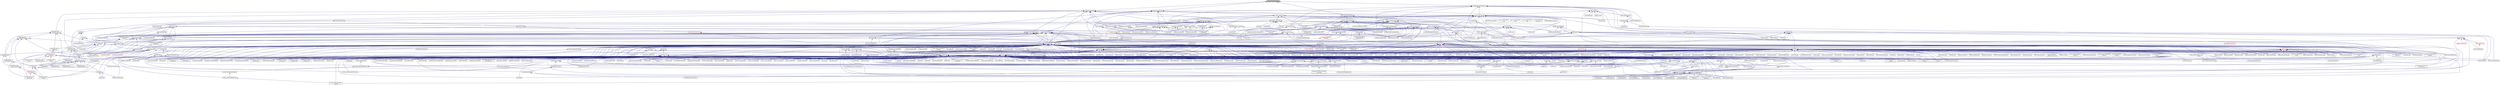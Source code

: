 digraph "create_component_fwd.hpp"
{
  edge [fontname="Helvetica",fontsize="10",labelfontname="Helvetica",labelfontsize="10"];
  node [fontname="Helvetica",fontsize="10",shape=record];
  Node101 [label="create_component_fwd.hpp",height=0.2,width=0.4,color="black", fillcolor="grey75", style="filled", fontcolor="black"];
  Node101 -> Node102 [dir="back",color="midnightblue",fontsize="10",style="solid",fontname="Helvetica"];
  Node102 [label="component_base.hpp",height=0.2,width=0.4,color="black", fillcolor="white", style="filled",URL="$d2/d61/component__base_8hpp.html"];
  Node102 -> Node103 [dir="back",color="midnightblue",fontsize="10",style="solid",fontname="Helvetica"];
  Node103 [label="partitioned_vector\l_component_decl.hpp",height=0.2,width=0.4,color="black", fillcolor="white", style="filled",URL="$dd/d10/partitioned__vector__component__decl_8hpp.html"];
  Node103 -> Node104 [dir="back",color="midnightblue",fontsize="10",style="solid",fontname="Helvetica"];
  Node104 [label="view_element.hpp",height=0.2,width=0.4,color="black", fillcolor="white", style="filled",URL="$de/d49/view__element_8hpp.html"];
  Node104 -> Node105 [dir="back",color="midnightblue",fontsize="10",style="solid",fontname="Helvetica"];
  Node105 [label="partitioned_vector\l_local_view_iterator.hpp",height=0.2,width=0.4,color="black", fillcolor="white", style="filled",URL="$d2/dd5/partitioned__vector__local__view__iterator_8hpp.html"];
  Node105 -> Node106 [dir="back",color="midnightblue",fontsize="10",style="solid",fontname="Helvetica"];
  Node106 [label="partitioned_vector\l_local_view.hpp",height=0.2,width=0.4,color="red", fillcolor="white", style="filled",URL="$d3/de6/partitioned__vector__local__view_8hpp.html"];
  Node106 -> Node108 [dir="back",color="midnightblue",fontsize="10",style="solid",fontname="Helvetica"];
  Node108 [label="partitioned_vector\l_subview.cpp",height=0.2,width=0.4,color="black", fillcolor="white", style="filled",URL="$dc/d09/partitioned__vector__subview_8cpp.html"];
  Node106 -> Node109 [dir="back",color="midnightblue",fontsize="10",style="solid",fontname="Helvetica"];
  Node109 [label="partitioned_vector\l_view.cpp",height=0.2,width=0.4,color="black", fillcolor="white", style="filled",URL="$d9/dcf/partitioned__vector__view_8cpp.html"];
  Node104 -> Node111 [dir="back",color="midnightblue",fontsize="10",style="solid",fontname="Helvetica"];
  Node111 [label="partitioned_vector\l_view_iterator.hpp",height=0.2,width=0.4,color="black", fillcolor="white", style="filled",URL="$df/d4b/partitioned__vector__view__iterator_8hpp.html"];
  Node111 -> Node112 [dir="back",color="midnightblue",fontsize="10",style="solid",fontname="Helvetica"];
  Node112 [label="partitioned_vector\l_view.hpp",height=0.2,width=0.4,color="red", fillcolor="white", style="filled",URL="$da/dc2/components_2containers_2partitioned__vector_2partitioned__vector__view_8hpp.html"];
  Node112 -> Node113 [dir="back",color="midnightblue",fontsize="10",style="solid",fontname="Helvetica"];
  Node113 [label="coarray.hpp",height=0.2,width=0.4,color="black", fillcolor="white", style="filled",URL="$d0/da7/coarray_8hpp.html"];
  Node113 -> Node114 [dir="back",color="midnightblue",fontsize="10",style="solid",fontname="Helvetica"];
  Node114 [label="coarray.cpp",height=0.2,width=0.4,color="black", fillcolor="white", style="filled",URL="$d8/d2c/coarray_8cpp.html"];
  Node113 -> Node115 [dir="back",color="midnightblue",fontsize="10",style="solid",fontname="Helvetica"];
  Node115 [label="coarray_all_reduce.cpp",height=0.2,width=0.4,color="black", fillcolor="white", style="filled",URL="$da/ddb/coarray__all__reduce_8cpp.html"];
  Node112 -> Node106 [dir="back",color="midnightblue",fontsize="10",style="solid",fontname="Helvetica"];
  Node112 -> Node108 [dir="back",color="midnightblue",fontsize="10",style="solid",fontname="Helvetica"];
  Node112 -> Node109 [dir="back",color="midnightblue",fontsize="10",style="solid",fontname="Helvetica"];
  Node103 -> Node116 [dir="back",color="midnightblue",fontsize="10",style="solid",fontname="Helvetica"];
  Node116 [label="partitioned_vector\l_component.hpp",height=0.2,width=0.4,color="black", fillcolor="white", style="filled",URL="$d6/d38/partitioned__vector__component_8hpp.html"];
  Node116 -> Node117 [dir="back",color="midnightblue",fontsize="10",style="solid",fontname="Helvetica"];
  Node117 [label="partitioned_vector\l_component.cpp",height=0.2,width=0.4,color="black", fillcolor="white", style="filled",URL="$dc/db9/partitioned__vector__component_8cpp.html"];
  Node116 -> Node118 [dir="back",color="midnightblue",fontsize="10",style="solid",fontname="Helvetica"];
  Node118 [label="partitioned_vector\l_component_double.cpp",height=0.2,width=0.4,color="black", fillcolor="white", style="filled",URL="$d7/d93/partitioned__vector__component__double_8cpp.html"];
  Node116 -> Node119 [dir="back",color="midnightblue",fontsize="10",style="solid",fontname="Helvetica"];
  Node119 [label="partitioned_vector\l_component_int.cpp",height=0.2,width=0.4,color="black", fillcolor="white", style="filled",URL="$d6/d01/partitioned__vector__component__int_8cpp.html"];
  Node116 -> Node120 [dir="back",color="midnightblue",fontsize="10",style="solid",fontname="Helvetica"];
  Node120 [label="partitioned_vector\l_component_std_string.cpp",height=0.2,width=0.4,color="black", fillcolor="white", style="filled",URL="$d8/df2/partitioned__vector__component__std__string_8cpp.html"];
  Node103 -> Node121 [dir="back",color="midnightblue",fontsize="10",style="solid",fontname="Helvetica"];
  Node121 [label="partitioned_vector\l_decl.hpp",height=0.2,width=0.4,color="black", fillcolor="white", style="filled",URL="$d2/d77/partitioned__vector__decl_8hpp.html"];
  Node121 -> Node122 [dir="back",color="midnightblue",fontsize="10",style="solid",fontname="Helvetica"];
  Node122 [label="partitioned_vector.hpp",height=0.2,width=0.4,color="black", fillcolor="white", style="filled",URL="$dc/d76/components_2containers_2partitioned__vector_2partitioned__vector_8hpp.html"];
  Node122 -> Node113 [dir="back",color="midnightblue",fontsize="10",style="solid",fontname="Helvetica"];
  Node122 -> Node112 [dir="back",color="midnightblue",fontsize="10",style="solid",fontname="Helvetica"];
  Node122 -> Node123 [dir="back",color="midnightblue",fontsize="10",style="solid",fontname="Helvetica"];
  Node123 [label="partitioned_vector.hpp",height=0.2,width=0.4,color="red", fillcolor="white", style="filled",URL="$d5/d83/include_2partitioned__vector_8hpp.html"];
  Node123 -> Node126 [dir="back",color="midnightblue",fontsize="10",style="solid",fontname="Helvetica"];
  Node126 [label="minmax_element_performance.cpp",height=0.2,width=0.4,color="black", fillcolor="white", style="filled",URL="$d9/d93/minmax__element__performance_8cpp.html"];
  Node122 -> Node117 [dir="back",color="midnightblue",fontsize="10",style="solid",fontname="Helvetica"];
  Node122 -> Node118 [dir="back",color="midnightblue",fontsize="10",style="solid",fontname="Helvetica"];
  Node122 -> Node119 [dir="back",color="midnightblue",fontsize="10",style="solid",fontname="Helvetica"];
  Node122 -> Node120 [dir="back",color="midnightblue",fontsize="10",style="solid",fontname="Helvetica"];
  Node121 -> Node134 [dir="back",color="midnightblue",fontsize="10",style="solid",fontname="Helvetica"];
  Node134 [label="partitioned_vector\l_component_impl.hpp",height=0.2,width=0.4,color="black", fillcolor="white", style="filled",URL="$d1/d79/partitioned__vector__component__impl_8hpp.html"];
  Node134 -> Node116 [dir="back",color="midnightblue",fontsize="10",style="solid",fontname="Helvetica"];
  Node134 -> Node135 [dir="back",color="midnightblue",fontsize="10",style="solid",fontname="Helvetica"];
  Node135 [label="partitioned_vector\l_impl.hpp",height=0.2,width=0.4,color="black", fillcolor="white", style="filled",URL="$d0/db1/partitioned__vector__impl_8hpp.html"];
  Node135 -> Node122 [dir="back",color="midnightblue",fontsize="10",style="solid",fontname="Helvetica"];
  Node121 -> Node135 [dir="back",color="midnightblue",fontsize="10",style="solid",fontname="Helvetica"];
  Node121 -> Node136 [dir="back",color="midnightblue",fontsize="10",style="solid",fontname="Helvetica"];
  Node136 [label="partitioned_vector\l_predef.hpp",height=0.2,width=0.4,color="black", fillcolor="white", style="filled",URL="$d4/dc4/components_2containers_2partitioned__vector_2partitioned__vector__predef_8hpp.html"];
  Node136 -> Node137 [dir="back",color="midnightblue",fontsize="10",style="solid",fontname="Helvetica"];
  Node137 [label="partitioned_vector\l_predef.hpp",height=0.2,width=0.4,color="red", fillcolor="white", style="filled",URL="$db/dea/include_2partitioned__vector__predef_8hpp.html"];
  Node137 -> Node138 [dir="back",color="midnightblue",fontsize="10",style="solid",fontname="Helvetica"];
  Node138 [label="partitioned_vector\l_foreach.cpp",height=0.2,width=0.4,color="black", fillcolor="white", style="filled",URL="$df/d5f/partitioned__vector__foreach_8cpp.html"];
  Node137 -> Node108 [dir="back",color="midnightblue",fontsize="10",style="solid",fontname="Helvetica"];
  Node137 -> Node109 [dir="back",color="midnightblue",fontsize="10",style="solid",fontname="Helvetica"];
  Node137 -> Node110 [dir="back",color="midnightblue",fontsize="10",style="solid",fontname="Helvetica"];
  Node110 [label="partitioned_vector\l_view_iterator.cpp",height=0.2,width=0.4,color="black", fillcolor="white", style="filled",URL="$d6/d94/partitioned__vector__view__iterator_8cpp.html"];
  Node137 -> Node139 [dir="back",color="midnightblue",fontsize="10",style="solid",fontname="Helvetica"];
  Node139 [label="partitioned_vector\l_copy.cpp",height=0.2,width=0.4,color="black", fillcolor="white", style="filled",URL="$d9/d91/partitioned__vector__copy_8cpp.html"];
  Node137 -> Node129 [dir="back",color="midnightblue",fontsize="10",style="solid",fontname="Helvetica"];
  Node129 [label="partitioned_vector\l_exclusive_scan.cpp",height=0.2,width=0.4,color="black", fillcolor="white", style="filled",URL="$d2/dda/partitioned__vector__exclusive__scan_8cpp.html"];
  Node137 -> Node140 [dir="back",color="midnightblue",fontsize="10",style="solid",fontname="Helvetica"];
  Node140 [label="partitioned_vector\l_fill.cpp",height=0.2,width=0.4,color="black", fillcolor="white", style="filled",URL="$de/d66/partitioned__vector__fill_8cpp.html"];
  Node121 -> Node150 [dir="back",color="midnightblue",fontsize="10",style="solid",fontname="Helvetica"];
  Node150 [label="partitioned_vector.hpp",height=0.2,width=0.4,color="black", fillcolor="white", style="filled",URL="$de/d3e/runtime_2serialization_2partitioned__vector_8hpp.html"];
  Node150 -> Node151 [dir="back",color="midnightblue",fontsize="10",style="solid",fontname="Helvetica"];
  Node151 [label="serialization.hpp",height=0.2,width=0.4,color="red", fillcolor="white", style="filled",URL="$d8/d21/serialization_8hpp.html"];
  Node151 -> Node152 [dir="back",color="midnightblue",fontsize="10",style="solid",fontname="Helvetica"];
  Node152 [label="template_function_accumulator.cpp",height=0.2,width=0.4,color="black", fillcolor="white", style="filled",URL="$d5/d02/template__function__accumulator_8cpp.html"];
  Node151 -> Node153 [dir="back",color="midnightblue",fontsize="10",style="solid",fontname="Helvetica"];
  Node153 [label="cancelable_action.cpp",height=0.2,width=0.4,color="black", fillcolor="white", style="filled",URL="$d5/d0c/cancelable__action_8cpp.html"];
  Node151 -> Node154 [dir="back",color="midnightblue",fontsize="10",style="solid",fontname="Helvetica"];
  Node154 [label="hello_world_component.hpp",height=0.2,width=0.4,color="black", fillcolor="white", style="filled",URL="$df/df0/hello__world__component_8hpp.html"];
  Node154 -> Node155 [dir="back",color="midnightblue",fontsize="10",style="solid",fontname="Helvetica"];
  Node155 [label="hello_world_client.cpp",height=0.2,width=0.4,color="black", fillcolor="white", style="filled",URL="$d5/da6/hello__world__client_8cpp.html"];
  Node154 -> Node156 [dir="back",color="midnightblue",fontsize="10",style="solid",fontname="Helvetica"];
  Node156 [label="hello_world_component.cpp",height=0.2,width=0.4,color="black", fillcolor="white", style="filled",URL="$d8/daa/hello__world__component_8cpp.html"];
  Node151 -> Node165 [dir="back",color="midnightblue",fontsize="10",style="solid",fontname="Helvetica"];
  Node165 [label="fractals_struct.cpp",height=0.2,width=0.4,color="black", fillcolor="white", style="filled",URL="$d8/d2f/fractals__struct_8cpp.html"];
  Node151 -> Node166 [dir="back",color="midnightblue",fontsize="10",style="solid",fontname="Helvetica"];
  Node166 [label="pingpong.cpp",height=0.2,width=0.4,color="black", fillcolor="white", style="filled",URL="$dd/d4d/pingpong_8cpp.html"];
  Node151 -> Node167 [dir="back",color="midnightblue",fontsize="10",style="solid",fontname="Helvetica"];
  Node167 [label="sierpinski.cpp",height=0.2,width=0.4,color="black", fillcolor="white", style="filled",URL="$d3/d7e/sierpinski_8cpp.html"];
  Node151 -> Node171 [dir="back",color="midnightblue",fontsize="10",style="solid",fontname="Helvetica"];
  Node171 [label="osu_bcast.cpp",height=0.2,width=0.4,color="black", fillcolor="white", style="filled",URL="$d3/dca/osu__bcast_8cpp.html"];
  Node151 -> Node172 [dir="back",color="midnightblue",fontsize="10",style="solid",fontname="Helvetica"];
  Node172 [label="osu_bibw.cpp",height=0.2,width=0.4,color="black", fillcolor="white", style="filled",URL="$d2/d04/osu__bibw_8cpp.html"];
  Node151 -> Node173 [dir="back",color="midnightblue",fontsize="10",style="solid",fontname="Helvetica"];
  Node173 [label="osu_bw.cpp",height=0.2,width=0.4,color="black", fillcolor="white", style="filled",URL="$d4/d20/osu__bw_8cpp.html"];
  Node151 -> Node174 [dir="back",color="midnightblue",fontsize="10",style="solid",fontname="Helvetica"];
  Node174 [label="osu_latency.cpp",height=0.2,width=0.4,color="black", fillcolor="white", style="filled",URL="$df/d58/osu__latency_8cpp.html"];
  Node151 -> Node175 [dir="back",color="midnightblue",fontsize="10",style="solid",fontname="Helvetica"];
  Node175 [label="osu_multi_lat.cpp",height=0.2,width=0.4,color="black", fillcolor="white", style="filled",URL="$d7/d91/osu__multi__lat_8cpp.html"];
  Node151 -> Node176 [dir="back",color="midnightblue",fontsize="10",style="solid",fontname="Helvetica"];
  Node176 [label="pingpong_performance.cpp",height=0.2,width=0.4,color="black", fillcolor="white", style="filled",URL="$de/d03/pingpong__performance_8cpp.html"];
  Node151 -> Node177 [dir="back",color="midnightblue",fontsize="10",style="solid",fontname="Helvetica"];
  Node177 [label="action_move_semantics.cpp",height=0.2,width=0.4,color="black", fillcolor="white", style="filled",URL="$d4/db3/action__move__semantics_8cpp.html"];
  Node151 -> Node179 [dir="back",color="midnightblue",fontsize="10",style="solid",fontname="Helvetica"];
  Node179 [label="duplicate_id_registration\l_1596.cpp",height=0.2,width=0.4,color="black", fillcolor="white", style="filled",URL="$db/d8d/duplicate__id__registration__1596_8cpp.html"];
  Node151 -> Node180 [dir="back",color="midnightblue",fontsize="10",style="solid",fontname="Helvetica"];
  Node180 [label="zero_copy_parcels_1001.cpp",height=0.2,width=0.4,color="black", fillcolor="white", style="filled",URL="$da/dfd/zero__copy__parcels__1001_8cpp.html"];
  Node151 -> Node181 [dir="back",color="midnightblue",fontsize="10",style="solid",fontname="Helvetica"];
  Node181 [label="managed_refcnt_checker.cpp",height=0.2,width=0.4,color="black", fillcolor="white", style="filled",URL="$d3/d8d/managed__refcnt__checker_8cpp.html"];
  Node151 -> Node182 [dir="back",color="midnightblue",fontsize="10",style="solid",fontname="Helvetica"];
  Node182 [label="simple_mobile_object.cpp",height=0.2,width=0.4,color="black", fillcolor="white", style="filled",URL="$d2/da7/simple__mobile__object_8cpp.html"];
  Node151 -> Node183 [dir="back",color="midnightblue",fontsize="10",style="solid",fontname="Helvetica"];
  Node183 [label="simple_refcnt_checker.cpp",height=0.2,width=0.4,color="black", fillcolor="white", style="filled",URL="$df/d16/simple__refcnt__checker_8cpp.html"];
  Node151 -> Node184 [dir="back",color="midnightblue",fontsize="10",style="solid",fontname="Helvetica"];
  Node184 [label="copy_component.cpp",height=0.2,width=0.4,color="black", fillcolor="white", style="filled",URL="$d5/d8d/copy__component_8cpp.html"];
  Node151 -> Node185 [dir="back",color="midnightblue",fontsize="10",style="solid",fontname="Helvetica"];
  Node185 [label="get_gid.cpp",height=0.2,width=0.4,color="black", fillcolor="white", style="filled",URL="$dc/dc1/get__gid_8cpp.html"];
  Node151 -> Node186 [dir="back",color="midnightblue",fontsize="10",style="solid",fontname="Helvetica"];
  Node186 [label="migrate_component.cpp",height=0.2,width=0.4,color="black", fillcolor="white", style="filled",URL="$dc/d78/migrate__component_8cpp.html"];
  Node151 -> Node187 [dir="back",color="midnightblue",fontsize="10",style="solid",fontname="Helvetica"];
  Node187 [label="migrate_component_to\l_storage.cpp",height=0.2,width=0.4,color="black", fillcolor="white", style="filled",URL="$dd/d02/migrate__component__to__storage_8cpp.html"];
  Node103 -> Node136 [dir="back",color="midnightblue",fontsize="10",style="solid",fontname="Helvetica"];
  Node103 -> Node188 [dir="back",color="midnightblue",fontsize="10",style="solid",fontname="Helvetica"];
  Node188 [label="partitioned_vector\l_segmented_iterator.hpp",height=0.2,width=0.4,color="black", fillcolor="white", style="filled",URL="$dc/dea/partitioned__vector__segmented__iterator_8hpp.html"];
  Node188 -> Node104 [dir="back",color="midnightblue",fontsize="10",style="solid",fontname="Helvetica"];
  Node188 -> Node121 [dir="back",color="midnightblue",fontsize="10",style="solid",fontname="Helvetica"];
  Node188 -> Node135 [dir="back",color="midnightblue",fontsize="10",style="solid",fontname="Helvetica"];
  Node188 -> Node112 [dir="back",color="midnightblue",fontsize="10",style="solid",fontname="Helvetica"];
  Node188 -> Node111 [dir="back",color="midnightblue",fontsize="10",style="solid",fontname="Helvetica"];
  Node102 -> Node134 [dir="back",color="midnightblue",fontsize="10",style="solid",fontname="Helvetica"];
  Node102 -> Node189 [dir="back",color="midnightblue",fontsize="10",style="solid",fontname="Helvetica"];
  Node189 [label="output_stream.hpp",height=0.2,width=0.4,color="black", fillcolor="white", style="filled",URL="$d6/db5/output__stream_8hpp.html"];
  Node189 -> Node190 [dir="back",color="midnightblue",fontsize="10",style="solid",fontname="Helvetica"];
  Node190 [label="ostream.hpp",height=0.2,width=0.4,color="black", fillcolor="white", style="filled",URL="$d1/d38/ostream_8hpp.html"];
  Node190 -> Node191 [dir="back",color="midnightblue",fontsize="10",style="solid",fontname="Helvetica"];
  Node191 [label="standard_streams.hpp",height=0.2,width=0.4,color="red", fillcolor="white", style="filled",URL="$db/d16/standard__streams_8hpp.html"];
  Node191 -> Node192 [dir="back",color="midnightblue",fontsize="10",style="solid",fontname="Helvetica"];
  Node192 [label="iostreams.hpp",height=0.2,width=0.4,color="black", fillcolor="white", style="filled",URL="$de/d22/iostreams_8hpp.html"];
  Node192 -> Node193 [dir="back",color="midnightblue",fontsize="10",style="solid",fontname="Helvetica"];
  Node193 [label="allgather.cpp",height=0.2,width=0.4,color="black", fillcolor="white", style="filled",URL="$d7/d06/allgather_8cpp.html"];
  Node192 -> Node194 [dir="back",color="midnightblue",fontsize="10",style="solid",fontname="Helvetica"];
  Node194 [label="allgather_and_gate.cpp",height=0.2,width=0.4,color="black", fillcolor="white", style="filled",URL="$d1/d56/allgather__and__gate_8cpp.html"];
  Node192 -> Node195 [dir="back",color="midnightblue",fontsize="10",style="solid",fontname="Helvetica"];
  Node195 [label="async_io_action.cpp",height=0.2,width=0.4,color="black", fillcolor="white", style="filled",URL="$d3/df5/async__io__action_8cpp.html"];
  Node192 -> Node196 [dir="back",color="midnightblue",fontsize="10",style="solid",fontname="Helvetica"];
  Node196 [label="async_io_external.cpp",height=0.2,width=0.4,color="black", fillcolor="white", style="filled",URL="$da/d9a/async__io__external_8cpp.html"];
  Node192 -> Node197 [dir="back",color="midnightblue",fontsize="10",style="solid",fontname="Helvetica"];
  Node197 [label="async_io_low_level.cpp",height=0.2,width=0.4,color="black", fillcolor="white", style="filled",URL="$dc/d10/async__io__low__level_8cpp.html"];
  Node192 -> Node198 [dir="back",color="midnightblue",fontsize="10",style="solid",fontname="Helvetica"];
  Node198 [label="async_io_simple.cpp",height=0.2,width=0.4,color="black", fillcolor="white", style="filled",URL="$da/db7/async__io__simple_8cpp.html"];
  Node192 -> Node199 [dir="back",color="midnightblue",fontsize="10",style="solid",fontname="Helvetica"];
  Node199 [label="os_thread_num.cpp",height=0.2,width=0.4,color="black", fillcolor="white", style="filled",URL="$d2/dfb/os__thread__num_8cpp.html"];
  Node192 -> Node200 [dir="back",color="midnightblue",fontsize="10",style="solid",fontname="Helvetica"];
  Node200 [label="rnd_future_reduce.cpp",height=0.2,width=0.4,color="black", fillcolor="white", style="filled",URL="$d1/db5/rnd__future__reduce_8cpp.html"];
  Node192 -> Node201 [dir="back",color="midnightblue",fontsize="10",style="solid",fontname="Helvetica"];
  Node201 [label="heartbeat_console.cpp",height=0.2,width=0.4,color="black", fillcolor="white", style="filled",URL="$da/de8/heartbeat__console_8cpp.html"];
  Node192 -> Node156 [dir="back",color="midnightblue",fontsize="10",style="solid",fontname="Helvetica"];
  Node192 -> Node202 [dir="back",color="midnightblue",fontsize="10",style="solid",fontname="Helvetica"];
  Node202 [label="jacobi.cpp",height=0.2,width=0.4,color="black", fillcolor="white", style="filled",URL="$d2/d27/jacobi_8cpp.html"];
  Node192 -> Node203 [dir="back",color="midnightblue",fontsize="10",style="solid",fontname="Helvetica"];
  Node203 [label="stencil_iterator.hpp",height=0.2,width=0.4,color="black", fillcolor="white", style="filled",URL="$dc/d5c/server_2stencil__iterator_8hpp.html"];
  Node203 -> Node204 [dir="back",color="midnightblue",fontsize="10",style="solid",fontname="Helvetica"];
  Node204 [label="solver.hpp",height=0.2,width=0.4,color="black", fillcolor="white", style="filled",URL="$db/d9a/server_2solver_8hpp.html"];
  Node204 -> Node205 [dir="back",color="midnightblue",fontsize="10",style="solid",fontname="Helvetica"];
  Node205 [label="solver.hpp",height=0.2,width=0.4,color="black", fillcolor="white", style="filled",URL="$d2/d1c/solver_8hpp.html"];
  Node205 -> Node202 [dir="back",color="midnightblue",fontsize="10",style="solid",fontname="Helvetica"];
  Node204 -> Node206 [dir="back",color="midnightblue",fontsize="10",style="solid",fontname="Helvetica"];
  Node206 [label="solver.cpp",height=0.2,width=0.4,color="black", fillcolor="white", style="filled",URL="$d6/d94/solver_8cpp.html"];
  Node203 -> Node207 [dir="back",color="midnightblue",fontsize="10",style="solid",fontname="Helvetica"];
  Node207 [label="stencil_iterator.cpp",height=0.2,width=0.4,color="black", fillcolor="white", style="filled",URL="$d6/de1/server_2stencil__iterator_8cpp.html"];
  Node203 -> Node208 [dir="back",color="midnightblue",fontsize="10",style="solid",fontname="Helvetica"];
  Node208 [label="stencil_iterator.cpp",height=0.2,width=0.4,color="black", fillcolor="white", style="filled",URL="$d7/d71/stencil__iterator_8cpp.html"];
  Node192 -> Node209 [dir="back",color="midnightblue",fontsize="10",style="solid",fontname="Helvetica"];
  Node209 [label="grid.cpp",height=0.2,width=0.4,color="black", fillcolor="white", style="filled",URL="$d6/d1b/jacobi__component_2grid_8cpp.html"];
  Node192 -> Node210 [dir="back",color="midnightblue",fontsize="10",style="solid",fontname="Helvetica"];
  Node210 [label="access_counter_set.cpp",height=0.2,width=0.4,color="black", fillcolor="white", style="filled",URL="$dc/d52/access__counter__set_8cpp.html"];
  Node192 -> Node211 [dir="back",color="midnightblue",fontsize="10",style="solid",fontname="Helvetica"];
  Node211 [label="1d_wave_equation.cpp",height=0.2,width=0.4,color="black", fillcolor="white", style="filled",URL="$da/dab/1d__wave__equation_8cpp.html"];
  Node192 -> Node212 [dir="back",color="midnightblue",fontsize="10",style="solid",fontname="Helvetica"];
  Node212 [label="allow_unknown_options.cpp",height=0.2,width=0.4,color="black", fillcolor="white", style="filled",URL="$d9/dc9/allow__unknown__options_8cpp.html"];
  Node192 -> Node213 [dir="back",color="midnightblue",fontsize="10",style="solid",fontname="Helvetica"];
  Node213 [label="command_line_handling.cpp",height=0.2,width=0.4,color="black", fillcolor="white", style="filled",URL="$d4/d05/examples_2quickstart_2command__line__handling_8cpp.html"];
  Node192 -> Node214 [dir="back",color="midnightblue",fontsize="10",style="solid",fontname="Helvetica"];
  Node214 [label="component_ctors.cpp",height=0.2,width=0.4,color="black", fillcolor="white", style="filled",URL="$d3/d2a/component__ctors_8cpp.html"];
  Node192 -> Node215 [dir="back",color="midnightblue",fontsize="10",style="solid",fontname="Helvetica"];
  Node215 [label="component_in_executable.cpp",height=0.2,width=0.4,color="black", fillcolor="white", style="filled",URL="$d8/d4b/component__in__executable_8cpp.html"];
  Node192 -> Node216 [dir="back",color="midnightblue",fontsize="10",style="solid",fontname="Helvetica"];
  Node216 [label="component_inheritance.cpp",height=0.2,width=0.4,color="black", fillcolor="white", style="filled",URL="$d8/d55/component__inheritance_8cpp.html"];
  Node192 -> Node217 [dir="back",color="midnightblue",fontsize="10",style="solid",fontname="Helvetica"];
  Node217 [label="component_with_executor.cpp",height=0.2,width=0.4,color="black", fillcolor="white", style="filled",URL="$d4/d20/component__with__executor_8cpp.html"];
  Node192 -> Node218 [dir="back",color="midnightblue",fontsize="10",style="solid",fontname="Helvetica"];
  Node218 [label="customize_async.cpp",height=0.2,width=0.4,color="black", fillcolor="white", style="filled",URL="$d0/d82/customize__async_8cpp.html"];
  Node192 -> Node219 [dir="back",color="midnightblue",fontsize="10",style="solid",fontname="Helvetica"];
  Node219 [label="enumerate_threads.cpp",height=0.2,width=0.4,color="black", fillcolor="white", style="filled",URL="$d3/dd4/enumerate__threads_8cpp.html"];
  Node192 -> Node220 [dir="back",color="midnightblue",fontsize="10",style="solid",fontname="Helvetica"];
  Node220 [label="error_handling.cpp",height=0.2,width=0.4,color="black", fillcolor="white", style="filled",URL="$d9/d96/error__handling_8cpp.html"];
  Node192 -> Node221 [dir="back",color="midnightblue",fontsize="10",style="solid",fontname="Helvetica"];
  Node221 [label="event_synchronization.cpp",height=0.2,width=0.4,color="black", fillcolor="white", style="filled",URL="$d0/d35/event__synchronization_8cpp.html"];
  Node192 -> Node222 [dir="back",color="midnightblue",fontsize="10",style="solid",fontname="Helvetica"];
  Node222 [label="fractals.cpp",height=0.2,width=0.4,color="black", fillcolor="white", style="filled",URL="$d8/d58/fractals_8cpp.html"];
  Node192 -> Node223 [dir="back",color="midnightblue",fontsize="10",style="solid",fontname="Helvetica"];
  Node223 [label="fractals_executor.cpp",height=0.2,width=0.4,color="black", fillcolor="white", style="filled",URL="$d9/da9/fractals__executor_8cpp.html"];
  Node192 -> Node224 [dir="back",color="midnightblue",fontsize="10",style="solid",fontname="Helvetica"];
  Node224 [label="hello_world.cpp",height=0.2,width=0.4,color="black", fillcolor="white", style="filled",URL="$d0/d67/hello__world_8cpp.html"];
  Node192 -> Node225 [dir="back",color="midnightblue",fontsize="10",style="solid",fontname="Helvetica"];
  Node225 [label="interval_timer.cpp",height=0.2,width=0.4,color="black", fillcolor="white", style="filled",URL="$de/df1/examples_2quickstart_2interval__timer_8cpp.html"];
  Node192 -> Node226 [dir="back",color="midnightblue",fontsize="10",style="solid",fontname="Helvetica"];
  Node226 [label="local_channel.cpp",height=0.2,width=0.4,color="black", fillcolor="white", style="filled",URL="$d0/d3e/local__channel_8cpp.html"];
  Node192 -> Node166 [dir="back",color="midnightblue",fontsize="10",style="solid",fontname="Helvetica"];
  Node192 -> Node227 [dir="back",color="midnightblue",fontsize="10",style="solid",fontname="Helvetica"];
  Node227 [label="shared_mutex.cpp",height=0.2,width=0.4,color="black", fillcolor="white", style="filled",URL="$da/d0b/shared__mutex_8cpp.html"];
  Node192 -> Node167 [dir="back",color="midnightblue",fontsize="10",style="solid",fontname="Helvetica"];
  Node192 -> Node228 [dir="back",color="midnightblue",fontsize="10",style="solid",fontname="Helvetica"];
  Node228 [label="simple_future_continuation.cpp",height=0.2,width=0.4,color="black", fillcolor="white", style="filled",URL="$d8/d3c/simple__future__continuation_8cpp.html"];
  Node192 -> Node229 [dir="back",color="midnightblue",fontsize="10",style="solid",fontname="Helvetica"];
  Node229 [label="simplest_hello_world.cpp",height=0.2,width=0.4,color="black", fillcolor="white", style="filled",URL="$d7/ddc/simplest__hello__world_8cpp.html"];
  Node192 -> Node230 [dir="back",color="midnightblue",fontsize="10",style="solid",fontname="Helvetica"];
  Node230 [label="sort_by_key_demo.cpp",height=0.2,width=0.4,color="black", fillcolor="white", style="filled",URL="$da/d20/sort__by__key__demo_8cpp.html"];
  Node192 -> Node231 [dir="back",color="midnightblue",fontsize="10",style="solid",fontname="Helvetica"];
  Node231 [label="timed_futures.cpp",height=0.2,width=0.4,color="black", fillcolor="white", style="filled",URL="$d6/d8d/timed__futures_8cpp.html"];
  Node192 -> Node232 [dir="back",color="midnightblue",fontsize="10",style="solid",fontname="Helvetica"];
  Node232 [label="vector_counting_dotproduct.cpp",height=0.2,width=0.4,color="black", fillcolor="white", style="filled",URL="$df/de9/vector__counting__dotproduct_8cpp.html"];
  Node192 -> Node233 [dir="back",color="midnightblue",fontsize="10",style="solid",fontname="Helvetica"];
  Node233 [label="vector_zip_dotproduct.cpp",height=0.2,width=0.4,color="black", fillcolor="white", style="filled",URL="$dc/d18/vector__zip__dotproduct_8cpp.html"];
  Node192 -> Node234 [dir="back",color="midnightblue",fontsize="10",style="solid",fontname="Helvetica"];
  Node234 [label="oversubscribing_resource\l_partitioner.cpp",height=0.2,width=0.4,color="black", fillcolor="white", style="filled",URL="$dd/dee/oversubscribing__resource__partitioner_8cpp.html"];
  Node192 -> Node235 [dir="back",color="midnightblue",fontsize="10",style="solid",fontname="Helvetica"];
  Node235 [label="simple_resource_partitioner.cpp",height=0.2,width=0.4,color="black", fillcolor="white", style="filled",URL="$d5/df9/simple__resource__partitioner_8cpp.html"];
  Node192 -> Node236 [dir="back",color="midnightblue",fontsize="10",style="solid",fontname="Helvetica"];
  Node236 [label="thread_aware_timer.cpp",height=0.2,width=0.4,color="black", fillcolor="white", style="filled",URL="$df/d11/examples_2thread__aware__timer_2thread__aware__timer_8cpp.html"];
  Node192 -> Node237 [dir="back",color="midnightblue",fontsize="10",style="solid",fontname="Helvetica"];
  Node237 [label="simple_central_tuplespace\l_client.cpp",height=0.2,width=0.4,color="black", fillcolor="white", style="filled",URL="$d1/d7b/simple__central__tuplespace__client_8cpp.html"];
  Node192 -> Node238 [dir="back",color="midnightblue",fontsize="10",style="solid",fontname="Helvetica"];
  Node238 [label="foreach_scaling.cpp",height=0.2,width=0.4,color="black", fillcolor="white", style="filled",URL="$d4/d94/foreach__scaling_8cpp.html"];
  Node192 -> Node239 [dir="back",color="midnightblue",fontsize="10",style="solid",fontname="Helvetica"];
  Node239 [label="future_overhead.cpp",height=0.2,width=0.4,color="black", fillcolor="white", style="filled",URL="$d3/d79/future__overhead_8cpp.html"];
  Node192 -> Node240 [dir="back",color="midnightblue",fontsize="10",style="solid",fontname="Helvetica"];
  Node240 [label="hpx_heterogeneous_timed\l_task_spawn.cpp",height=0.2,width=0.4,color="black", fillcolor="white", style="filled",URL="$dd/d27/hpx__heterogeneous__timed__task__spawn_8cpp.html"];
  Node192 -> Node241 [dir="back",color="midnightblue",fontsize="10",style="solid",fontname="Helvetica"];
  Node241 [label="hpx_homogeneous_timed\l_task_spawn_executors.cpp",height=0.2,width=0.4,color="black", fillcolor="white", style="filled",URL="$d1/d3b/hpx__homogeneous__timed__task__spawn__executors_8cpp.html"];
  Node192 -> Node242 [dir="back",color="midnightblue",fontsize="10",style="solid",fontname="Helvetica"];
  Node242 [label="parent_vs_child_stealing.cpp",height=0.2,width=0.4,color="black", fillcolor="white", style="filled",URL="$d2/d07/parent__vs__child__stealing_8cpp.html"];
  Node192 -> Node138 [dir="back",color="midnightblue",fontsize="10",style="solid",fontname="Helvetica"];
  Node192 -> Node243 [dir="back",color="midnightblue",fontsize="10",style="solid",fontname="Helvetica"];
  Node243 [label="serialization_overhead.cpp",height=0.2,width=0.4,color="black", fillcolor="white", style="filled",URL="$d3/df8/serialization__overhead_8cpp.html"];
  Node192 -> Node244 [dir="back",color="midnightblue",fontsize="10",style="solid",fontname="Helvetica"];
  Node244 [label="sizeof.cpp",height=0.2,width=0.4,color="black", fillcolor="white", style="filled",URL="$d3/d0f/sizeof_8cpp.html"];
  Node192 -> Node245 [dir="back",color="midnightblue",fontsize="10",style="solid",fontname="Helvetica"];
  Node245 [label="skynet.cpp",height=0.2,width=0.4,color="black", fillcolor="white", style="filled",URL="$d0/dc3/skynet_8cpp.html"];
  Node192 -> Node246 [dir="back",color="midnightblue",fontsize="10",style="solid",fontname="Helvetica"];
  Node246 [label="spinlock_overhead1.cpp",height=0.2,width=0.4,color="black", fillcolor="white", style="filled",URL="$d0/d32/spinlock__overhead1_8cpp.html"];
  Node192 -> Node247 [dir="back",color="midnightblue",fontsize="10",style="solid",fontname="Helvetica"];
  Node247 [label="spinlock_overhead2.cpp",height=0.2,width=0.4,color="black", fillcolor="white", style="filled",URL="$de/d55/spinlock__overhead2_8cpp.html"];
  Node192 -> Node248 [dir="back",color="midnightblue",fontsize="10",style="solid",fontname="Helvetica"];
  Node248 [label="stencil3_iterators.cpp",height=0.2,width=0.4,color="black", fillcolor="white", style="filled",URL="$db/d9e/stencil3__iterators_8cpp.html"];
  Node192 -> Node249 [dir="back",color="midnightblue",fontsize="10",style="solid",fontname="Helvetica"];
  Node249 [label="stream.cpp",height=0.2,width=0.4,color="black", fillcolor="white", style="filled",URL="$da/d5f/stream_8cpp.html"];
  Node192 -> Node250 [dir="back",color="midnightblue",fontsize="10",style="solid",fontname="Helvetica"];
  Node250 [label="transform_reduce_binary\l_scaling.cpp",height=0.2,width=0.4,color="black", fillcolor="white", style="filled",URL="$d1/dae/transform__reduce__binary__scaling_8cpp.html"];
  Node192 -> Node251 [dir="back",color="midnightblue",fontsize="10",style="solid",fontname="Helvetica"];
  Node251 [label="transform_reduce_scaling.cpp",height=0.2,width=0.4,color="black", fillcolor="white", style="filled",URL="$db/d2a/transform__reduce__scaling_8cpp.html"];
  Node192 -> Node252 [dir="back",color="midnightblue",fontsize="10",style="solid",fontname="Helvetica"];
  Node252 [label="wait_all_timings.cpp",height=0.2,width=0.4,color="black", fillcolor="white", style="filled",URL="$d5/da1/wait__all__timings_8cpp.html"];
  Node192 -> Node126 [dir="back",color="midnightblue",fontsize="10",style="solid",fontname="Helvetica"];
  Node192 -> Node171 [dir="back",color="midnightblue",fontsize="10",style="solid",fontname="Helvetica"];
  Node192 -> Node172 [dir="back",color="midnightblue",fontsize="10",style="solid",fontname="Helvetica"];
  Node192 -> Node173 [dir="back",color="midnightblue",fontsize="10",style="solid",fontname="Helvetica"];
  Node192 -> Node174 [dir="back",color="midnightblue",fontsize="10",style="solid",fontname="Helvetica"];
  Node192 -> Node175 [dir="back",color="midnightblue",fontsize="10",style="solid",fontname="Helvetica"];
  Node192 -> Node253 [dir="back",color="midnightblue",fontsize="10",style="solid",fontname="Helvetica"];
  Node253 [label="osu_scatter.cpp",height=0.2,width=0.4,color="black", fillcolor="white", style="filled",URL="$d4/d4c/osu__scatter_8cpp.html"];
  Node192 -> Node176 [dir="back",color="midnightblue",fontsize="10",style="solid",fontname="Helvetica"];
  Node192 -> Node254 [dir="back",color="midnightblue",fontsize="10",style="solid",fontname="Helvetica"];
  Node254 [label="plain_action_1330.cpp",height=0.2,width=0.4,color="black", fillcolor="white", style="filled",URL="$d4/def/plain__action__1330_8cpp.html"];
  Node192 -> Node255 [dir="back",color="midnightblue",fontsize="10",style="solid",fontname="Helvetica"];
  Node255 [label="client_1950.cpp",height=0.2,width=0.4,color="black", fillcolor="white", style="filled",URL="$d0/d79/client__1950_8cpp.html"];
  Node192 -> Node256 [dir="back",color="midnightblue",fontsize="10",style="solid",fontname="Helvetica"];
  Node256 [label="lost_output_2236.cpp",height=0.2,width=0.4,color="black", fillcolor="white", style="filled",URL="$db/dd0/lost__output__2236_8cpp.html"];
  Node192 -> Node257 [dir="back",color="midnightblue",fontsize="10",style="solid",fontname="Helvetica"];
  Node257 [label="no_output_1173.cpp",height=0.2,width=0.4,color="black", fillcolor="white", style="filled",URL="$de/d67/no__output__1173_8cpp.html"];
  Node192 -> Node258 [dir="back",color="midnightblue",fontsize="10",style="solid",fontname="Helvetica"];
  Node258 [label="dataflow_future_swap.cpp",height=0.2,width=0.4,color="black", fillcolor="white", style="filled",URL="$dc/d8c/dataflow__future__swap_8cpp.html"];
  Node192 -> Node259 [dir="back",color="midnightblue",fontsize="10",style="solid",fontname="Helvetica"];
  Node259 [label="dataflow_future_swap2.cpp",height=0.2,width=0.4,color="black", fillcolor="white", style="filled",URL="$d1/db3/dataflow__future__swap2_8cpp.html"];
  Node192 -> Node260 [dir="back",color="midnightblue",fontsize="10",style="solid",fontname="Helvetica"];
  Node260 [label="promise_1620.cpp",height=0.2,width=0.4,color="black", fillcolor="white", style="filled",URL="$d2/d67/promise__1620_8cpp.html"];
  Node192 -> Node261 [dir="back",color="midnightblue",fontsize="10",style="solid",fontname="Helvetica"];
  Node261 [label="wait_all_hang_1946.cpp",height=0.2,width=0.4,color="black", fillcolor="white", style="filled",URL="$d5/d69/wait__all__hang__1946_8cpp.html"];
  Node192 -> Node262 [dir="back",color="midnightblue",fontsize="10",style="solid",fontname="Helvetica"];
  Node262 [label="function_argument.cpp",height=0.2,width=0.4,color="black", fillcolor="white", style="filled",URL="$db/da3/function__argument_8cpp.html"];
  Node192 -> Node263 [dir="back",color="midnightblue",fontsize="10",style="solid",fontname="Helvetica"];
  Node263 [label="function_serialization\l_728.cpp",height=0.2,width=0.4,color="black", fillcolor="white", style="filled",URL="$d8/db1/function__serialization__728_8cpp.html"];
  Node192 -> Node264 [dir="back",color="midnightblue",fontsize="10",style="solid",fontname="Helvetica"];
  Node264 [label="managed_refcnt_checker.cpp",height=0.2,width=0.4,color="black", fillcolor="white", style="filled",URL="$d7/d11/server_2managed__refcnt__checker_8cpp.html"];
  Node192 -> Node265 [dir="back",color="midnightblue",fontsize="10",style="solid",fontname="Helvetica"];
  Node265 [label="simple_refcnt_checker.cpp",height=0.2,width=0.4,color="black", fillcolor="white", style="filled",URL="$d7/d14/server_2simple__refcnt__checker_8cpp.html"];
  Node192 -> Node266 [dir="back",color="midnightblue",fontsize="10",style="solid",fontname="Helvetica"];
  Node266 [label="credit_exhaustion.cpp",height=0.2,width=0.4,color="black", fillcolor="white", style="filled",URL="$d6/d80/credit__exhaustion_8cpp.html"];
  Node192 -> Node267 [dir="back",color="midnightblue",fontsize="10",style="solid",fontname="Helvetica"];
  Node267 [label="local_address_rebind.cpp",height=0.2,width=0.4,color="black", fillcolor="white", style="filled",URL="$d1/d4f/local__address__rebind_8cpp.html"];
  Node192 -> Node268 [dir="back",color="midnightblue",fontsize="10",style="solid",fontname="Helvetica"];
  Node268 [label="local_embedded_ref\l_to_local_object.cpp",height=0.2,width=0.4,color="black", fillcolor="white", style="filled",URL="$d6/d54/local__embedded__ref__to__local__object_8cpp.html"];
  Node192 -> Node269 [dir="back",color="midnightblue",fontsize="10",style="solid",fontname="Helvetica"];
  Node269 [label="local_embedded_ref\l_to_remote_object.cpp",height=0.2,width=0.4,color="black", fillcolor="white", style="filled",URL="$d6/d34/local__embedded__ref__to__remote__object_8cpp.html"];
  Node192 -> Node270 [dir="back",color="midnightblue",fontsize="10",style="solid",fontname="Helvetica"];
  Node270 [label="refcnted_symbol_to\l_local_object.cpp",height=0.2,width=0.4,color="black", fillcolor="white", style="filled",URL="$d9/deb/refcnted__symbol__to__local__object_8cpp.html"];
  Node192 -> Node271 [dir="back",color="midnightblue",fontsize="10",style="solid",fontname="Helvetica"];
  Node271 [label="refcnted_symbol_to\l_remote_object.cpp",height=0.2,width=0.4,color="black", fillcolor="white", style="filled",URL="$dd/d20/refcnted__symbol__to__remote__object_8cpp.html"];
  Node192 -> Node272 [dir="back",color="midnightblue",fontsize="10",style="solid",fontname="Helvetica"];
  Node272 [label="remote_embedded_ref\l_to_local_object.cpp",height=0.2,width=0.4,color="black", fillcolor="white", style="filled",URL="$d4/ded/remote__embedded__ref__to__local__object_8cpp.html"];
  Node192 -> Node273 [dir="back",color="midnightblue",fontsize="10",style="solid",fontname="Helvetica"];
  Node273 [label="remote_embedded_ref\l_to_remote_object.cpp",height=0.2,width=0.4,color="black", fillcolor="white", style="filled",URL="$dc/dca/remote__embedded__ref__to__remote__object_8cpp.html"];
  Node192 -> Node274 [dir="back",color="midnightblue",fontsize="10",style="solid",fontname="Helvetica"];
  Node274 [label="scoped_ref_to_local\l_object.cpp",height=0.2,width=0.4,color="black", fillcolor="white", style="filled",URL="$d6/da4/scoped__ref__to__local__object_8cpp.html"];
  Node192 -> Node275 [dir="back",color="midnightblue",fontsize="10",style="solid",fontname="Helvetica"];
  Node275 [label="scoped_ref_to_remote\l_object.cpp",height=0.2,width=0.4,color="black", fillcolor="white", style="filled",URL="$de/d85/scoped__ref__to__remote__object_8cpp.html"];
  Node192 -> Node276 [dir="back",color="midnightblue",fontsize="10",style="solid",fontname="Helvetica"];
  Node276 [label="split_credit.cpp",height=0.2,width=0.4,color="black", fillcolor="white", style="filled",URL="$dc/d1c/split__credit_8cpp.html"];
  Node192 -> Node277 [dir="back",color="midnightblue",fontsize="10",style="solid",fontname="Helvetica"];
  Node277 [label="uncounted_symbol_to\l_local_object.cpp",height=0.2,width=0.4,color="black", fillcolor="white", style="filled",URL="$de/d5f/uncounted__symbol__to__local__object_8cpp.html"];
  Node192 -> Node278 [dir="back",color="midnightblue",fontsize="10",style="solid",fontname="Helvetica"];
  Node278 [label="uncounted_symbol_to\l_remote_object.cpp",height=0.2,width=0.4,color="black", fillcolor="white", style="filled",URL="$d5/d86/uncounted__symbol__to__remote__object_8cpp.html"];
  Node192 -> Node279 [dir="back",color="midnightblue",fontsize="10",style="solid",fontname="Helvetica"];
  Node279 [label="test.cpp",height=0.2,width=0.4,color="black", fillcolor="white", style="filled",URL="$df/dac/test_8cpp.html"];
  Node192 -> Node280 [dir="back",color="midnightblue",fontsize="10",style="solid",fontname="Helvetica"];
  Node280 [label="inheritance_2_classes\l_abstract.cpp",height=0.2,width=0.4,color="black", fillcolor="white", style="filled",URL="$dd/d8e/inheritance__2__classes__abstract_8cpp.html"];
  Node192 -> Node281 [dir="back",color="midnightblue",fontsize="10",style="solid",fontname="Helvetica"];
  Node281 [label="inheritance_2_classes\l_concrete.cpp",height=0.2,width=0.4,color="black", fillcolor="white", style="filled",URL="$d8/dc5/inheritance__2__classes__concrete_8cpp.html"];
  Node192 -> Node282 [dir="back",color="midnightblue",fontsize="10",style="solid",fontname="Helvetica"];
  Node282 [label="inheritance_3_classes\l_1_abstract.cpp",height=0.2,width=0.4,color="black", fillcolor="white", style="filled",URL="$dc/dfb/inheritance__3__classes__1__abstract_8cpp.html"];
  Node192 -> Node283 [dir="back",color="midnightblue",fontsize="10",style="solid",fontname="Helvetica"];
  Node283 [label="inheritance_3_classes\l_2_abstract.cpp",height=0.2,width=0.4,color="black", fillcolor="white", style="filled",URL="$dd/d34/inheritance__3__classes__2__abstract_8cpp.html"];
  Node192 -> Node284 [dir="back",color="midnightblue",fontsize="10",style="solid",fontname="Helvetica"];
  Node284 [label="inheritance_3_classes\l_concrete.cpp",height=0.2,width=0.4,color="black", fillcolor="white", style="filled",URL="$de/d09/inheritance__3__classes__concrete_8cpp.html"];
  Node192 -> Node186 [dir="back",color="midnightblue",fontsize="10",style="solid",fontname="Helvetica"];
  Node192 -> Node285 [dir="back",color="midnightblue",fontsize="10",style="solid",fontname="Helvetica"];
  Node285 [label="task_block.cpp",height=0.2,width=0.4,color="black", fillcolor="white", style="filled",URL="$d8/d7d/task__block_8cpp.html"];
  Node192 -> Node286 [dir="back",color="midnightblue",fontsize="10",style="solid",fontname="Helvetica"];
  Node286 [label="task_block_executor.cpp",height=0.2,width=0.4,color="black", fillcolor="white", style="filled",URL="$d7/df6/task__block__executor_8cpp.html"];
  Node192 -> Node287 [dir="back",color="midnightblue",fontsize="10",style="solid",fontname="Helvetica"];
  Node287 [label="task_block_par.cpp",height=0.2,width=0.4,color="black", fillcolor="white", style="filled",URL="$d9/df1/task__block__par_8cpp.html"];
  Node192 -> Node288 [dir="back",color="midnightblue",fontsize="10",style="solid",fontname="Helvetica"];
  Node288 [label="put_parcels.cpp",height=0.2,width=0.4,color="black", fillcolor="white", style="filled",URL="$df/d23/put__parcels_8cpp.html"];
  Node192 -> Node289 [dir="back",color="midnightblue",fontsize="10",style="solid",fontname="Helvetica"];
  Node289 [label="put_parcels_with_coalescing.cpp",height=0.2,width=0.4,color="black", fillcolor="white", style="filled",URL="$d6/dca/put__parcels__with__coalescing_8cpp.html"];
  Node192 -> Node290 [dir="back",color="midnightblue",fontsize="10",style="solid",fontname="Helvetica"];
  Node290 [label="put_parcels_with_compression.cpp",height=0.2,width=0.4,color="black", fillcolor="white", style="filled",URL="$df/d62/put__parcels__with__compression_8cpp.html"];
  Node191 -> Node291 [dir="back",color="midnightblue",fontsize="10",style="solid",fontname="Helvetica"];
  Node291 [label="component_module.cpp",height=0.2,width=0.4,color="black", fillcolor="white", style="filled",URL="$da/d41/iostreams_2component__module_8cpp.html"];
  Node191 -> Node292 [dir="back",color="midnightblue",fontsize="10",style="solid",fontname="Helvetica"];
  Node292 [label="standard_streams.cpp",height=0.2,width=0.4,color="black", fillcolor="white", style="filled",URL="$da/d60/standard__streams_8cpp.html"];
  Node190 -> Node291 [dir="back",color="midnightblue",fontsize="10",style="solid",fontname="Helvetica"];
  Node190 -> Node292 [dir="back",color="midnightblue",fontsize="10",style="solid",fontname="Helvetica"];
  Node189 -> Node291 [dir="back",color="midnightblue",fontsize="10",style="solid",fontname="Helvetica"];
  Node189 -> Node295 [dir="back",color="midnightblue",fontsize="10",style="solid",fontname="Helvetica"];
  Node295 [label="output_stream.cpp",height=0.2,width=0.4,color="black", fillcolor="white", style="filled",URL="$d9/d9b/output__stream_8cpp.html"];
  Node102 -> Node296 [dir="back",color="midnightblue",fontsize="10",style="solid",fontname="Helvetica"];
  Node296 [label="child.hpp",height=0.2,width=0.4,color="black", fillcolor="white", style="filled",URL="$d7/d44/server_2child_8hpp.html"];
  Node296 -> Node297 [dir="back",color="midnightblue",fontsize="10",style="solid",fontname="Helvetica"];
  Node297 [label="child.hpp",height=0.2,width=0.4,color="black", fillcolor="white", style="filled",URL="$d5/dcf/child_8hpp.html"];
  Node297 -> Node298 [dir="back",color="midnightblue",fontsize="10",style="solid",fontname="Helvetica"];
  Node298 [label="process.hpp",height=0.2,width=0.4,color="black", fillcolor="white", style="filled",URL="$da/dac/components_2process_2process_8hpp.html"];
  Node298 -> Node299 [dir="back",color="midnightblue",fontsize="10",style="solid",fontname="Helvetica"];
  Node299 [label="process.hpp",height=0.2,width=0.4,color="black", fillcolor="white", style="filled",URL="$d0/da9/include_2process_8hpp.html"];
  Node299 -> Node300 [dir="back",color="midnightblue",fontsize="10",style="solid",fontname="Helvetica"];
  Node300 [label="launch_process.cpp",height=0.2,width=0.4,color="black", fillcolor="white", style="filled",URL="$df/ddc/launch__process_8cpp.html"];
  Node298 -> Node301 [dir="back",color="midnightblue",fontsize="10",style="solid",fontname="Helvetica"];
  Node301 [label="process.cpp",height=0.2,width=0.4,color="black", fillcolor="white", style="filled",URL="$d0/d4c/process_8cpp.html"];
  Node297 -> Node302 [dir="back",color="midnightblue",fontsize="10",style="solid",fontname="Helvetica"];
  Node302 [label="child_component.cpp",height=0.2,width=0.4,color="black", fillcolor="white", style="filled",URL="$df/dd7/child__component_8cpp.html"];
  Node296 -> Node301 [dir="back",color="midnightblue",fontsize="10",style="solid",fontname="Helvetica"];
  Node296 -> Node302 [dir="back",color="midnightblue",fontsize="10",style="solid",fontname="Helvetica"];
  Node102 -> Node303 [dir="back",color="midnightblue",fontsize="10",style="solid",fontname="Helvetica"];
  Node303 [label="components.hpp",height=0.2,width=0.4,color="black", fillcolor="white", style="filled",URL="$d2/d8d/components_8hpp.html"];
  Node303 -> Node304 [dir="back",color="midnightblue",fontsize="10",style="solid",fontname="Helvetica"];
  Node304 [label="accumulator.hpp",height=0.2,width=0.4,color="black", fillcolor="white", style="filled",URL="$d4/d9d/server_2accumulator_8hpp.html"];
  Node304 -> Node305 [dir="back",color="midnightblue",fontsize="10",style="solid",fontname="Helvetica"];
  Node305 [label="accumulator.cpp",height=0.2,width=0.4,color="black", fillcolor="white", style="filled",URL="$d1/d81/accumulator_8cpp.html"];
  Node304 -> Node306 [dir="back",color="midnightblue",fontsize="10",style="solid",fontname="Helvetica"];
  Node306 [label="accumulator.hpp",height=0.2,width=0.4,color="black", fillcolor="white", style="filled",URL="$d8/d5e/accumulator_8hpp.html"];
  Node306 -> Node307 [dir="back",color="midnightblue",fontsize="10",style="solid",fontname="Helvetica"];
  Node307 [label="accumulator_client.cpp",height=0.2,width=0.4,color="black", fillcolor="white", style="filled",URL="$d7/dd0/accumulator__client_8cpp.html"];
  Node303 -> Node306 [dir="back",color="midnightblue",fontsize="10",style="solid",fontname="Helvetica"];
  Node303 -> Node308 [dir="back",color="midnightblue",fontsize="10",style="solid",fontname="Helvetica"];
  Node308 [label="template_accumulator.hpp",height=0.2,width=0.4,color="black", fillcolor="white", style="filled",URL="$d0/d3f/server_2template__accumulator_8hpp.html"];
  Node308 -> Node309 [dir="back",color="midnightblue",fontsize="10",style="solid",fontname="Helvetica"];
  Node309 [label="template_accumulator.hpp",height=0.2,width=0.4,color="black", fillcolor="white", style="filled",URL="$dd/da9/template__accumulator_8hpp.html"];
  Node309 -> Node310 [dir="back",color="midnightblue",fontsize="10",style="solid",fontname="Helvetica"];
  Node310 [label="template_accumulator\l_client.cpp",height=0.2,width=0.4,color="black", fillcolor="white", style="filled",URL="$df/d93/template__accumulator__client_8cpp.html"];
  Node303 -> Node311 [dir="back",color="midnightblue",fontsize="10",style="solid",fontname="Helvetica"];
  Node311 [label="template_function_accumulator.hpp",height=0.2,width=0.4,color="black", fillcolor="white", style="filled",URL="$d7/da6/server_2template__function__accumulator_8hpp.html"];
  Node311 -> Node152 [dir="back",color="midnightblue",fontsize="10",style="solid",fontname="Helvetica"];
  Node311 -> Node312 [dir="back",color="midnightblue",fontsize="10",style="solid",fontname="Helvetica"];
  Node312 [label="template_function_accumulator.hpp",height=0.2,width=0.4,color="black", fillcolor="white", style="filled",URL="$d3/de9/template__function__accumulator_8hpp.html"];
  Node312 -> Node313 [dir="back",color="midnightblue",fontsize="10",style="solid",fontname="Helvetica"];
  Node313 [label="template_function_accumulator\l_client.cpp",height=0.2,width=0.4,color="black", fillcolor="white", style="filled",URL="$d0/dc6/template__function__accumulator__client_8cpp.html"];
  Node303 -> Node309 [dir="back",color="midnightblue",fontsize="10",style="solid",fontname="Helvetica"];
  Node303 -> Node152 [dir="back",color="midnightblue",fontsize="10",style="solid",fontname="Helvetica"];
  Node303 -> Node312 [dir="back",color="midnightblue",fontsize="10",style="solid",fontname="Helvetica"];
  Node303 -> Node314 [dir="back",color="midnightblue",fontsize="10",style="solid",fontname="Helvetica"];
  Node314 [label="allgather_module.cpp",height=0.2,width=0.4,color="black", fillcolor="white", style="filled",URL="$df/de4/allgather__module_8cpp.html"];
  Node303 -> Node315 [dir="back",color="midnightblue",fontsize="10",style="solid",fontname="Helvetica"];
  Node315 [label="allgather.hpp",height=0.2,width=0.4,color="black", fillcolor="white", style="filled",URL="$d4/d4a/allgather_8hpp.html"];
  Node315 -> Node314 [dir="back",color="midnightblue",fontsize="10",style="solid",fontname="Helvetica"];
  Node315 -> Node193 [dir="back",color="midnightblue",fontsize="10",style="solid",fontname="Helvetica"];
  Node315 -> Node316 [dir="back",color="midnightblue",fontsize="10",style="solid",fontname="Helvetica"];
  Node316 [label="ag_client.cpp",height=0.2,width=0.4,color="black", fillcolor="white", style="filled",URL="$d4/d5d/ag__client_8cpp.html"];
  Node303 -> Node317 [dir="back",color="midnightblue",fontsize="10",style="solid",fontname="Helvetica"];
  Node317 [label="allgather_and_gate.hpp",height=0.2,width=0.4,color="black", fillcolor="white", style="filled",URL="$d9/dbb/allgather__and__gate_8hpp.html"];
  Node317 -> Node314 [dir="back",color="midnightblue",fontsize="10",style="solid",fontname="Helvetica"];
  Node317 -> Node194 [dir="back",color="midnightblue",fontsize="10",style="solid",fontname="Helvetica"];
  Node317 -> Node316 [dir="back",color="midnightblue",fontsize="10",style="solid",fontname="Helvetica"];
  Node303 -> Node153 [dir="back",color="midnightblue",fontsize="10",style="solid",fontname="Helvetica"];
  Node303 -> Node318 [dir="back",color="midnightblue",fontsize="10",style="solid",fontname="Helvetica"];
  Node318 [label="cancelable_action.hpp",height=0.2,width=0.4,color="black", fillcolor="white", style="filled",URL="$d5/d4d/server_2cancelable__action_8hpp.html"];
  Node318 -> Node153 [dir="back",color="midnightblue",fontsize="10",style="solid",fontname="Helvetica"];
  Node318 -> Node319 [dir="back",color="midnightblue",fontsize="10",style="solid",fontname="Helvetica"];
  Node319 [label="cancelable_action.hpp",height=0.2,width=0.4,color="black", fillcolor="white", style="filled",URL="$d0/da3/stubs_2cancelable__action_8hpp.html"];
  Node319 -> Node320 [dir="back",color="midnightblue",fontsize="10",style="solid",fontname="Helvetica"];
  Node320 [label="cancelable_action.hpp",height=0.2,width=0.4,color="black", fillcolor="white", style="filled",URL="$d6/d28/cancelable__action_8hpp.html"];
  Node320 -> Node321 [dir="back",color="midnightblue",fontsize="10",style="solid",fontname="Helvetica"];
  Node321 [label="cancelable_action_client.cpp",height=0.2,width=0.4,color="black", fillcolor="white", style="filled",URL="$d1/db8/cancelable__action__client_8cpp.html"];
  Node303 -> Node320 [dir="back",color="midnightblue",fontsize="10",style="solid",fontname="Helvetica"];
  Node303 -> Node154 [dir="back",color="midnightblue",fontsize="10",style="solid",fontname="Helvetica"];
  Node303 -> Node322 [dir="back",color="midnightblue",fontsize="10",style="solid",fontname="Helvetica"];
  Node322 [label="row.hpp",height=0.2,width=0.4,color="black", fillcolor="white", style="filled",URL="$de/d74/server_2row_8hpp.html"];
  Node322 -> Node323 [dir="back",color="midnightblue",fontsize="10",style="solid",fontname="Helvetica"];
  Node323 [label="row.hpp",height=0.2,width=0.4,color="red", fillcolor="white", style="filled",URL="$dc/d69/row_8hpp.html"];
  Node323 -> Node203 [dir="back",color="midnightblue",fontsize="10",style="solid",fontname="Helvetica"];
  Node323 -> Node209 [dir="back",color="midnightblue",fontsize="10",style="solid",fontname="Helvetica"];
  Node322 -> Node325 [dir="back",color="midnightblue",fontsize="10",style="solid",fontname="Helvetica"];
  Node325 [label="row.cpp",height=0.2,width=0.4,color="black", fillcolor="white", style="filled",URL="$d3/d86/server_2row_8cpp.html"];
  Node303 -> Node203 [dir="back",color="midnightblue",fontsize="10",style="solid",fontname="Helvetica"];
  Node303 -> Node204 [dir="back",color="midnightblue",fontsize="10",style="solid",fontname="Helvetica"];
  Node303 -> Node326 [dir="back",color="midnightblue",fontsize="10",style="solid",fontname="Helvetica"];
  Node326 [label="jacobi_component.cpp",height=0.2,width=0.4,color="black", fillcolor="white", style="filled",URL="$d1/d25/jacobi__component_8cpp.html"];
  Node303 -> Node327 [dir="back",color="midnightblue",fontsize="10",style="solid",fontname="Helvetica"];
  Node327 [label="nqueen.hpp",height=0.2,width=0.4,color="black", fillcolor="white", style="filled",URL="$de/d58/server_2nqueen_8hpp.html"];
  Node327 -> Node328 [dir="back",color="midnightblue",fontsize="10",style="solid",fontname="Helvetica"];
  Node328 [label="nqueen.cpp",height=0.2,width=0.4,color="black", fillcolor="white", style="filled",URL="$db/dca/nqueen_8cpp.html"];
  Node327 -> Node329 [dir="back",color="midnightblue",fontsize="10",style="solid",fontname="Helvetica"];
  Node329 [label="nqueen.hpp",height=0.2,width=0.4,color="red", fillcolor="white", style="filled",URL="$da/dfd/stubs_2nqueen_8hpp.html"];
  Node303 -> Node332 [dir="back",color="midnightblue",fontsize="10",style="solid",fontname="Helvetica"];
  Node332 [label="sine.cpp",height=0.2,width=0.4,color="black", fillcolor="white", style="filled",URL="$d3/d0d/server_2sine_8cpp.html"];
  Node303 -> Node214 [dir="back",color="midnightblue",fontsize="10",style="solid",fontname="Helvetica"];
  Node303 -> Node215 [dir="back",color="midnightblue",fontsize="10",style="solid",fontname="Helvetica"];
  Node303 -> Node216 [dir="back",color="midnightblue",fontsize="10",style="solid",fontname="Helvetica"];
  Node303 -> Node217 [dir="back",color="midnightblue",fontsize="10",style="solid",fontname="Helvetica"];
  Node303 -> Node333 [dir="back",color="midnightblue",fontsize="10",style="solid",fontname="Helvetica"];
  Node333 [label="factorial.cpp",height=0.2,width=0.4,color="black", fillcolor="white", style="filled",URL="$d9/d00/factorial_8cpp.html"];
  Node303 -> Node224 [dir="back",color="midnightblue",fontsize="10",style="solid",fontname="Helvetica"];
  Node303 -> Node334 [dir="back",color="midnightblue",fontsize="10",style="solid",fontname="Helvetica"];
  Node334 [label="latch_local.cpp",height=0.2,width=0.4,color="black", fillcolor="white", style="filled",URL="$dd/dd3/latch__local_8cpp.html"];
  Node303 -> Node335 [dir="back",color="midnightblue",fontsize="10",style="solid",fontname="Helvetica"];
  Node335 [label="latch_remote.cpp",height=0.2,width=0.4,color="black", fillcolor="white", style="filled",URL="$df/d59/latch__remote_8cpp.html"];
  Node303 -> Node166 [dir="back",color="midnightblue",fontsize="10",style="solid",fontname="Helvetica"];
  Node303 -> Node336 [dir="back",color="midnightblue",fontsize="10",style="solid",fontname="Helvetica"];
  Node336 [label="random_mem_access.hpp",height=0.2,width=0.4,color="black", fillcolor="white", style="filled",URL="$d0/d19/server_2random__mem__access_8hpp.html"];
  Node336 -> Node337 [dir="back",color="midnightblue",fontsize="10",style="solid",fontname="Helvetica"];
  Node337 [label="random_mem_access.cpp",height=0.2,width=0.4,color="black", fillcolor="white", style="filled",URL="$d1/d51/random__mem__access_8cpp.html"];
  Node336 -> Node338 [dir="back",color="midnightblue",fontsize="10",style="solid",fontname="Helvetica"];
  Node338 [label="random_mem_access.hpp",height=0.2,width=0.4,color="red", fillcolor="white", style="filled",URL="$d3/d32/stubs_2random__mem__access_8hpp.html"];
  Node303 -> Node341 [dir="back",color="midnightblue",fontsize="10",style="solid",fontname="Helvetica"];
  Node341 [label="sheneos_compare.cpp",height=0.2,width=0.4,color="black", fillcolor="white", style="filled",URL="$dc/d11/sheneos__compare_8cpp.html"];
  Node303 -> Node342 [dir="back",color="midnightblue",fontsize="10",style="solid",fontname="Helvetica"];
  Node342 [label="throttle.hpp",height=0.2,width=0.4,color="black", fillcolor="white", style="filled",URL="$db/dc9/server_2throttle_8hpp.html"];
  Node342 -> Node343 [dir="back",color="midnightblue",fontsize="10",style="solid",fontname="Helvetica"];
  Node343 [label="throttle.cpp",height=0.2,width=0.4,color="black", fillcolor="white", style="filled",URL="$de/d56/server_2throttle_8cpp.html"];
  Node342 -> Node344 [dir="back",color="midnightblue",fontsize="10",style="solid",fontname="Helvetica"];
  Node344 [label="throttle.hpp",height=0.2,width=0.4,color="red", fillcolor="white", style="filled",URL="$d5/dec/stubs_2throttle_8hpp.html"];
  Node303 -> Node347 [dir="back",color="midnightblue",fontsize="10",style="solid",fontname="Helvetica"];
  Node347 [label="throttle_client.cpp",height=0.2,width=0.4,color="black", fillcolor="white", style="filled",URL="$d0/db7/throttle__client_8cpp.html"];
  Node303 -> Node348 [dir="back",color="midnightblue",fontsize="10",style="solid",fontname="Helvetica"];
  Node348 [label="simple_central_tuplespace.hpp",height=0.2,width=0.4,color="black", fillcolor="white", style="filled",URL="$db/d69/server_2simple__central__tuplespace_8hpp.html"];
  Node348 -> Node349 [dir="back",color="midnightblue",fontsize="10",style="solid",fontname="Helvetica"];
  Node349 [label="simple_central_tuplespace.cpp",height=0.2,width=0.4,color="black", fillcolor="white", style="filled",URL="$d3/dec/simple__central__tuplespace_8cpp.html"];
  Node348 -> Node350 [dir="back",color="midnightblue",fontsize="10",style="solid",fontname="Helvetica"];
  Node350 [label="simple_central_tuplespace.hpp",height=0.2,width=0.4,color="black", fillcolor="white", style="filled",URL="$d0/d4b/stubs_2simple__central__tuplespace_8hpp.html"];
  Node350 -> Node351 [dir="back",color="midnightblue",fontsize="10",style="solid",fontname="Helvetica"];
  Node351 [label="simple_central_tuplespace.hpp",height=0.2,width=0.4,color="black", fillcolor="white", style="filled",URL="$d5/ddd/simple__central__tuplespace_8hpp.html"];
  Node351 -> Node237 [dir="back",color="midnightblue",fontsize="10",style="solid",fontname="Helvetica"];
  Node303 -> Node352 [dir="back",color="midnightblue",fontsize="10",style="solid",fontname="Helvetica"];
  Node352 [label="tuples_warehouse.hpp",height=0.2,width=0.4,color="black", fillcolor="white", style="filled",URL="$da/de6/tuples__warehouse_8hpp.html"];
  Node352 -> Node348 [dir="back",color="midnightblue",fontsize="10",style="solid",fontname="Helvetica"];
  Node303 -> Node351 [dir="back",color="midnightblue",fontsize="10",style="solid",fontname="Helvetica"];
  Node303 -> Node192 [dir="back",color="midnightblue",fontsize="10",style="solid",fontname="Helvetica"];
  Node303 -> Node353 [dir="back",color="midnightblue",fontsize="10",style="solid",fontname="Helvetica"];
  Node353 [label="runtime.hpp",height=0.2,width=0.4,color="black", fillcolor="white", style="filled",URL="$d5/d15/include_2runtime_8hpp.html"];
  Node353 -> Node195 [dir="back",color="midnightblue",fontsize="10",style="solid",fontname="Helvetica"];
  Node353 -> Node196 [dir="back",color="midnightblue",fontsize="10",style="solid",fontname="Helvetica"];
  Node353 -> Node197 [dir="back",color="midnightblue",fontsize="10",style="solid",fontname="Helvetica"];
  Node353 -> Node198 [dir="back",color="midnightblue",fontsize="10",style="solid",fontname="Helvetica"];
  Node353 -> Node200 [dir="back",color="midnightblue",fontsize="10",style="solid",fontname="Helvetica"];
  Node353 -> Node234 [dir="back",color="midnightblue",fontsize="10",style="solid",fontname="Helvetica"];
  Node353 -> Node354 [dir="back",color="midnightblue",fontsize="10",style="solid",fontname="Helvetica"];
  Node354 [label="system_characteristics.hpp",height=0.2,width=0.4,color="black", fillcolor="white", style="filled",URL="$d0/d07/system__characteristics_8hpp.html"];
  Node354 -> Node234 [dir="back",color="midnightblue",fontsize="10",style="solid",fontname="Helvetica"];
  Node354 -> Node235 [dir="back",color="midnightblue",fontsize="10",style="solid",fontname="Helvetica"];
  Node353 -> Node235 [dir="back",color="midnightblue",fontsize="10",style="solid",fontname="Helvetica"];
  Node353 -> Node355 [dir="back",color="midnightblue",fontsize="10",style="solid",fontname="Helvetica"];
  Node355 [label="hpx.hpp",height=0.2,width=0.4,color="red", fillcolor="white", style="filled",URL="$d0/daa/hpx_8hpp.html"];
  Node355 -> Node366 [dir="back",color="midnightblue",fontsize="10",style="solid",fontname="Helvetica"];
  Node366 [label="1d_stencil_8.cpp",height=0.2,width=0.4,color="black", fillcolor="white", style="filled",URL="$df/de0/1d__stencil__8_8cpp.html"];
  Node355 -> Node305 [dir="back",color="midnightblue",fontsize="10",style="solid",fontname="Helvetica"];
  Node355 -> Node304 [dir="back",color="midnightblue",fontsize="10",style="solid",fontname="Helvetica"];
  Node355 -> Node311 [dir="back",color="midnightblue",fontsize="10",style="solid",fontname="Helvetica"];
  Node355 -> Node367 [dir="back",color="midnightblue",fontsize="10",style="solid",fontname="Helvetica"];
  Node367 [label="template_accumulator.cpp",height=0.2,width=0.4,color="black", fillcolor="white", style="filled",URL="$d0/d4a/template__accumulator_8cpp.html"];
  Node355 -> Node152 [dir="back",color="midnightblue",fontsize="10",style="solid",fontname="Helvetica"];
  Node355 -> Node312 [dir="back",color="midnightblue",fontsize="10",style="solid",fontname="Helvetica"];
  Node355 -> Node314 [dir="back",color="midnightblue",fontsize="10",style="solid",fontname="Helvetica"];
  Node355 -> Node193 [dir="back",color="midnightblue",fontsize="10",style="solid",fontname="Helvetica"];
  Node355 -> Node194 [dir="back",color="midnightblue",fontsize="10",style="solid",fontname="Helvetica"];
  Node355 -> Node316 [dir="back",color="midnightblue",fontsize="10",style="solid",fontname="Helvetica"];
  Node355 -> Node199 [dir="back",color="midnightblue",fontsize="10",style="solid",fontname="Helvetica"];
  Node355 -> Node153 [dir="back",color="midnightblue",fontsize="10",style="solid",fontname="Helvetica"];
  Node355 -> Node318 [dir="back",color="midnightblue",fontsize="10",style="solid",fontname="Helvetica"];
  Node355 -> Node319 [dir="back",color="midnightblue",fontsize="10",style="solid",fontname="Helvetica"];
  Node355 -> Node321 [dir="back",color="midnightblue",fontsize="10",style="solid",fontname="Helvetica"];
  Node355 -> Node154 [dir="back",color="midnightblue",fontsize="10",style="solid",fontname="Helvetica"];
  Node355 -> Node202 [dir="back",color="midnightblue",fontsize="10",style="solid",fontname="Helvetica"];
  Node355 -> Node209 [dir="back",color="midnightblue",fontsize="10",style="solid",fontname="Helvetica"];
  Node355 -> Node325 [dir="back",color="midnightblue",fontsize="10",style="solid",fontname="Helvetica"];
  Node355 -> Node206 [dir="back",color="midnightblue",fontsize="10",style="solid",fontname="Helvetica"];
  Node355 -> Node207 [dir="back",color="midnightblue",fontsize="10",style="solid",fontname="Helvetica"];
  Node355 -> Node208 [dir="back",color="midnightblue",fontsize="10",style="solid",fontname="Helvetica"];
  Node355 -> Node374 [dir="back",color="midnightblue",fontsize="10",style="solid",fontname="Helvetica"];
  Node374 [label="jacobi_hpx.cpp",height=0.2,width=0.4,color="black", fillcolor="white", style="filled",URL="$d8/d72/jacobi__hpx_8cpp.html"];
  Node355 -> Node376 [dir="back",color="midnightblue",fontsize="10",style="solid",fontname="Helvetica"];
  Node376 [label="jacobi_nonuniform_hpx.cpp",height=0.2,width=0.4,color="black", fillcolor="white", style="filled",URL="$de/d56/jacobi__nonuniform__hpx_8cpp.html"];
  Node355 -> Node328 [dir="back",color="midnightblue",fontsize="10",style="solid",fontname="Helvetica"];
  Node355 -> Node327 [dir="back",color="midnightblue",fontsize="10",style="solid",fontname="Helvetica"];
  Node355 -> Node332 [dir="back",color="midnightblue",fontsize="10",style="solid",fontname="Helvetica"];
  Node355 -> Node377 [dir="back",color="midnightblue",fontsize="10",style="solid",fontname="Helvetica"];
  Node377 [label="sine.hpp",height=0.2,width=0.4,color="black", fillcolor="white", style="filled",URL="$d8/dac/sine_8hpp.html"];
  Node377 -> Node332 [dir="back",color="midnightblue",fontsize="10",style="solid",fontname="Helvetica"];
  Node377 -> Node378 [dir="back",color="midnightblue",fontsize="10",style="solid",fontname="Helvetica"];
  Node378 [label="sine.cpp",height=0.2,width=0.4,color="black", fillcolor="white", style="filled",URL="$d5/dd8/sine_8cpp.html"];
  Node355 -> Node378 [dir="back",color="midnightblue",fontsize="10",style="solid",fontname="Helvetica"];
  Node355 -> Node218 [dir="back",color="midnightblue",fontsize="10",style="solid",fontname="Helvetica"];
  Node355 -> Node220 [dir="back",color="midnightblue",fontsize="10",style="solid",fontname="Helvetica"];
  Node355 -> Node221 [dir="back",color="midnightblue",fontsize="10",style="solid",fontname="Helvetica"];
  Node355 -> Node333 [dir="back",color="midnightblue",fontsize="10",style="solid",fontname="Helvetica"];
  Node355 -> Node230 [dir="back",color="midnightblue",fontsize="10",style="solid",fontname="Helvetica"];
  Node355 -> Node232 [dir="back",color="midnightblue",fontsize="10",style="solid",fontname="Helvetica"];
  Node355 -> Node233 [dir="back",color="midnightblue",fontsize="10",style="solid",fontname="Helvetica"];
  Node355 -> Node337 [dir="back",color="midnightblue",fontsize="10",style="solid",fontname="Helvetica"];
  Node355 -> Node336 [dir="back",color="midnightblue",fontsize="10",style="solid",fontname="Helvetica"];
  Node355 -> Node234 [dir="back",color="midnightblue",fontsize="10",style="solid",fontname="Helvetica"];
  Node355 -> Node235 [dir="back",color="midnightblue",fontsize="10",style="solid",fontname="Helvetica"];
  Node355 -> Node404 [dir="back",color="midnightblue",fontsize="10",style="solid",fontname="Helvetica"];
  Node404 [label="startup_shutdown.cpp",height=0.2,width=0.4,color="black", fillcolor="white", style="filled",URL="$d3/dfc/server_2startup__shutdown_8cpp.html"];
  Node355 -> Node343 [dir="back",color="midnightblue",fontsize="10",style="solid",fontname="Helvetica"];
  Node355 -> Node342 [dir="back",color="midnightblue",fontsize="10",style="solid",fontname="Helvetica"];
  Node355 -> Node344 [dir="back",color="midnightblue",fontsize="10",style="solid",fontname="Helvetica"];
  Node355 -> Node348 [dir="back",color="midnightblue",fontsize="10",style="solid",fontname="Helvetica"];
  Node355 -> Node352 [dir="back",color="midnightblue",fontsize="10",style="solid",fontname="Helvetica"];
  Node355 -> Node349 [dir="back",color="midnightblue",fontsize="10",style="solid",fontname="Helvetica"];
  Node355 -> Node238 [dir="back",color="midnightblue",fontsize="10",style="solid",fontname="Helvetica"];
  Node355 -> Node241 [dir="back",color="midnightblue",fontsize="10",style="solid",fontname="Helvetica"];
  Node355 -> Node138 [dir="back",color="midnightblue",fontsize="10",style="solid",fontname="Helvetica"];
  Node355 -> Node243 [dir="back",color="midnightblue",fontsize="10",style="solid",fontname="Helvetica"];
  Node355 -> Node244 [dir="back",color="midnightblue",fontsize="10",style="solid",fontname="Helvetica"];
  Node355 -> Node245 [dir="back",color="midnightblue",fontsize="10",style="solid",fontname="Helvetica"];
  Node355 -> Node248 [dir="back",color="midnightblue",fontsize="10",style="solid",fontname="Helvetica"];
  Node355 -> Node249 [dir="back",color="midnightblue",fontsize="10",style="solid",fontname="Helvetica"];
  Node355 -> Node250 [dir="back",color="midnightblue",fontsize="10",style="solid",fontname="Helvetica"];
  Node355 -> Node251 [dir="back",color="midnightblue",fontsize="10",style="solid",fontname="Helvetica"];
  Node355 -> Node126 [dir="back",color="midnightblue",fontsize="10",style="solid",fontname="Helvetica"];
  Node355 -> Node421 [dir="back",color="midnightblue",fontsize="10",style="solid",fontname="Helvetica"];
  Node421 [label="barrier_performance.cpp",height=0.2,width=0.4,color="black", fillcolor="white", style="filled",URL="$d6/d6c/barrier__performance_8cpp.html"];
  Node355 -> Node171 [dir="back",color="midnightblue",fontsize="10",style="solid",fontname="Helvetica"];
  Node355 -> Node172 [dir="back",color="midnightblue",fontsize="10",style="solid",fontname="Helvetica"];
  Node355 -> Node173 [dir="back",color="midnightblue",fontsize="10",style="solid",fontname="Helvetica"];
  Node355 -> Node174 [dir="back",color="midnightblue",fontsize="10",style="solid",fontname="Helvetica"];
  Node355 -> Node175 [dir="back",color="midnightblue",fontsize="10",style="solid",fontname="Helvetica"];
  Node355 -> Node253 [dir="back",color="midnightblue",fontsize="10",style="solid",fontname="Helvetica"];
  Node355 -> Node176 [dir="back",color="midnightblue",fontsize="10",style="solid",fontname="Helvetica"];
  Node355 -> Node177 [dir="back",color="midnightblue",fontsize="10",style="solid",fontname="Helvetica"];
  Node355 -> Node179 [dir="back",color="midnightblue",fontsize="10",style="solid",fontname="Helvetica"];
  Node355 -> Node430 [dir="back",color="midnightblue",fontsize="10",style="solid",fontname="Helvetica"];
  Node430 [label="send_gid_keep_component\l_1624.cpp",height=0.2,width=0.4,color="black", fillcolor="white", style="filled",URL="$d9/d49/send__gid__keep__component__1624_8cpp.html"];
  Node355 -> Node431 [dir="back",color="midnightblue",fontsize="10",style="solid",fontname="Helvetica"];
  Node431 [label="algorithms.cc",height=0.2,width=0.4,color="black", fillcolor="white", style="filled",URL="$d5/d1b/algorithms_8cc.html"];
  Node355 -> Node432 [dir="back",color="midnightblue",fontsize="10",style="solid",fontname="Helvetica"];
  Node432 [label="matrix_hpx.hh",height=0.2,width=0.4,color="black", fillcolor="white", style="filled",URL="$d5/d89/matrix__hpx_8hh.html"];
  Node432 -> Node433 [dir="back",color="midnightblue",fontsize="10",style="solid",fontname="Helvetica"];
  Node433 [label="block_matrix.hh",height=0.2,width=0.4,color="red", fillcolor="white", style="filled",URL="$dc/de8/block__matrix_8hh.html"];
  Node433 -> Node431 [dir="back",color="midnightblue",fontsize="10",style="solid",fontname="Helvetica"];
  Node433 -> Node437 [dir="back",color="midnightblue",fontsize="10",style="solid",fontname="Helvetica"];
  Node437 [label="block_matrix.cc",height=0.2,width=0.4,color="black", fillcolor="white", style="filled",URL="$de/d88/block__matrix_8cc.html"];
  Node432 -> Node431 [dir="back",color="midnightblue",fontsize="10",style="solid",fontname="Helvetica"];
  Node432 -> Node435 [dir="back",color="midnightblue",fontsize="10",style="solid",fontname="Helvetica"];
  Node435 [label="matrix_hpx.cc",height=0.2,width=0.4,color="black", fillcolor="white", style="filled",URL="$d7/d32/matrix__hpx_8cc.html"];
  Node355 -> Node433 [dir="back",color="midnightblue",fontsize="10",style="solid",fontname="Helvetica"];
  Node355 -> Node437 [dir="back",color="midnightblue",fontsize="10",style="solid",fontname="Helvetica"];
  Node355 -> Node435 [dir="back",color="midnightblue",fontsize="10",style="solid",fontname="Helvetica"];
  Node355 -> Node255 [dir="back",color="midnightblue",fontsize="10",style="solid",fontname="Helvetica"];
  Node355 -> Node443 [dir="back",color="midnightblue",fontsize="10",style="solid",fontname="Helvetica"];
  Node443 [label="id_type_ref_counting\l_1032.cpp",height=0.2,width=0.4,color="black", fillcolor="white", style="filled",URL="$d8/dfd/id__type__ref__counting__1032_8cpp.html"];
  Node355 -> Node256 [dir="back",color="midnightblue",fontsize="10",style="solid",fontname="Helvetica"];
  Node355 -> Node257 [dir="back",color="midnightblue",fontsize="10",style="solid",fontname="Helvetica"];
  Node355 -> Node444 [dir="back",color="midnightblue",fontsize="10",style="solid",fontname="Helvetica"];
  Node444 [label="after_588.cpp",height=0.2,width=0.4,color="black", fillcolor="white", style="filled",URL="$dc/dc0/after__588_8cpp.html"];
  Node355 -> Node447 [dir="back",color="midnightblue",fontsize="10",style="solid",fontname="Helvetica"];
  Node447 [label="barrier_hang.cpp",height=0.2,width=0.4,color="black", fillcolor="white", style="filled",URL="$dd/d8b/barrier__hang_8cpp.html"];
  Node355 -> Node258 [dir="back",color="midnightblue",fontsize="10",style="solid",fontname="Helvetica"];
  Node355 -> Node259 [dir="back",color="midnightblue",fontsize="10",style="solid",fontname="Helvetica"];
  Node355 -> Node260 [dir="back",color="midnightblue",fontsize="10",style="solid",fontname="Helvetica"];
  Node355 -> Node470 [dir="back",color="midnightblue",fontsize="10",style="solid",fontname="Helvetica"];
  Node470 [label="shared_stated_leaked\l_1211.cpp",height=0.2,width=0.4,color="black", fillcolor="white", style="filled",URL="$dc/dce/shared__stated__leaked__1211_8cpp.html"];
  Node355 -> Node261 [dir="back",color="midnightblue",fontsize="10",style="solid",fontname="Helvetica"];
  Node355 -> Node493 [dir="back",color="midnightblue",fontsize="10",style="solid",fontname="Helvetica"];
  Node493 [label="thread_pool_executor\l_1114.cpp",height=0.2,width=0.4,color="black", fillcolor="white", style="filled",URL="$d8/d63/thread__pool__executor__1114_8cpp.html"];
  Node355 -> Node262 [dir="back",color="midnightblue",fontsize="10",style="solid",fontname="Helvetica"];
  Node355 -> Node181 [dir="back",color="midnightblue",fontsize="10",style="solid",fontname="Helvetica"];
  Node355 -> Node502 [dir="back",color="midnightblue",fontsize="10",style="solid",fontname="Helvetica"];
  Node502 [label="managed_refcnt_checker.hpp",height=0.2,width=0.4,color="black", fillcolor="white", style="filled",URL="$db/dd0/managed__refcnt__checker_8hpp.html"];
  Node502 -> Node266 [dir="back",color="midnightblue",fontsize="10",style="solid",fontname="Helvetica"];
  Node502 -> Node268 [dir="back",color="midnightblue",fontsize="10",style="solid",fontname="Helvetica"];
  Node502 -> Node269 [dir="back",color="midnightblue",fontsize="10",style="solid",fontname="Helvetica"];
  Node502 -> Node270 [dir="back",color="midnightblue",fontsize="10",style="solid",fontname="Helvetica"];
  Node502 -> Node271 [dir="back",color="midnightblue",fontsize="10",style="solid",fontname="Helvetica"];
  Node502 -> Node272 [dir="back",color="midnightblue",fontsize="10",style="solid",fontname="Helvetica"];
  Node502 -> Node273 [dir="back",color="midnightblue",fontsize="10",style="solid",fontname="Helvetica"];
  Node502 -> Node274 [dir="back",color="midnightblue",fontsize="10",style="solid",fontname="Helvetica"];
  Node502 -> Node275 [dir="back",color="midnightblue",fontsize="10",style="solid",fontname="Helvetica"];
  Node502 -> Node276 [dir="back",color="midnightblue",fontsize="10",style="solid",fontname="Helvetica"];
  Node502 -> Node277 [dir="back",color="midnightblue",fontsize="10",style="solid",fontname="Helvetica"];
  Node502 -> Node278 [dir="back",color="midnightblue",fontsize="10",style="solid",fontname="Helvetica"];
  Node355 -> Node264 [dir="back",color="midnightblue",fontsize="10",style="solid",fontname="Helvetica"];
  Node355 -> Node503 [dir="back",color="midnightblue",fontsize="10",style="solid",fontname="Helvetica"];
  Node503 [label="managed_refcnt_checker.hpp",height=0.2,width=0.4,color="black", fillcolor="white", style="filled",URL="$df/da6/server_2managed__refcnt__checker_8hpp.html"];
  Node503 -> Node181 [dir="back",color="midnightblue",fontsize="10",style="solid",fontname="Helvetica"];
  Node503 -> Node264 [dir="back",color="midnightblue",fontsize="10",style="solid",fontname="Helvetica"];
  Node503 -> Node504 [dir="back",color="midnightblue",fontsize="10",style="solid",fontname="Helvetica"];
  Node504 [label="managed_refcnt_checker.hpp",height=0.2,width=0.4,color="black", fillcolor="white", style="filled",URL="$d3/d77/stubs_2managed__refcnt__checker_8hpp.html"];
  Node504 -> Node502 [dir="back",color="midnightblue",fontsize="10",style="solid",fontname="Helvetica"];
  Node355 -> Node265 [dir="back",color="midnightblue",fontsize="10",style="solid",fontname="Helvetica"];
  Node355 -> Node505 [dir="back",color="midnightblue",fontsize="10",style="solid",fontname="Helvetica"];
  Node505 [label="simple_refcnt_checker.hpp",height=0.2,width=0.4,color="black", fillcolor="white", style="filled",URL="$d6/d3d/server_2simple__refcnt__checker_8hpp.html"];
  Node505 -> Node265 [dir="back",color="midnightblue",fontsize="10",style="solid",fontname="Helvetica"];
  Node505 -> Node183 [dir="back",color="midnightblue",fontsize="10",style="solid",fontname="Helvetica"];
  Node505 -> Node506 [dir="back",color="midnightblue",fontsize="10",style="solid",fontname="Helvetica"];
  Node506 [label="simple_refcnt_checker.hpp",height=0.2,width=0.4,color="black", fillcolor="white", style="filled",URL="$da/d8e/stubs_2simple__refcnt__checker_8hpp.html"];
  Node506 -> Node507 [dir="back",color="midnightblue",fontsize="10",style="solid",fontname="Helvetica"];
  Node507 [label="simple_refcnt_checker.hpp",height=0.2,width=0.4,color="black", fillcolor="white", style="filled",URL="$dd/d4e/simple__refcnt__checker_8hpp.html"];
  Node507 -> Node266 [dir="back",color="midnightblue",fontsize="10",style="solid",fontname="Helvetica"];
  Node507 -> Node268 [dir="back",color="midnightblue",fontsize="10",style="solid",fontname="Helvetica"];
  Node507 -> Node269 [dir="back",color="midnightblue",fontsize="10",style="solid",fontname="Helvetica"];
  Node507 -> Node270 [dir="back",color="midnightblue",fontsize="10",style="solid",fontname="Helvetica"];
  Node507 -> Node271 [dir="back",color="midnightblue",fontsize="10",style="solid",fontname="Helvetica"];
  Node507 -> Node272 [dir="back",color="midnightblue",fontsize="10",style="solid",fontname="Helvetica"];
  Node507 -> Node273 [dir="back",color="midnightblue",fontsize="10",style="solid",fontname="Helvetica"];
  Node507 -> Node274 [dir="back",color="midnightblue",fontsize="10",style="solid",fontname="Helvetica"];
  Node507 -> Node275 [dir="back",color="midnightblue",fontsize="10",style="solid",fontname="Helvetica"];
  Node507 -> Node276 [dir="back",color="midnightblue",fontsize="10",style="solid",fontname="Helvetica"];
  Node507 -> Node277 [dir="back",color="midnightblue",fontsize="10",style="solid",fontname="Helvetica"];
  Node507 -> Node278 [dir="back",color="midnightblue",fontsize="10",style="solid",fontname="Helvetica"];
  Node355 -> Node182 [dir="back",color="midnightblue",fontsize="10",style="solid",fontname="Helvetica"];
  Node355 -> Node183 [dir="back",color="midnightblue",fontsize="10",style="solid",fontname="Helvetica"];
  Node355 -> Node507 [dir="back",color="midnightblue",fontsize="10",style="solid",fontname="Helvetica"];
  Node355 -> Node504 [dir="back",color="midnightblue",fontsize="10",style="solid",fontname="Helvetica"];
  Node355 -> Node506 [dir="back",color="midnightblue",fontsize="10",style="solid",fontname="Helvetica"];
  Node355 -> Node279 [dir="back",color="midnightblue",fontsize="10",style="solid",fontname="Helvetica"];
  Node355 -> Node300 [dir="back",color="midnightblue",fontsize="10",style="solid",fontname="Helvetica"];
  Node355 -> Node509 [dir="back",color="midnightblue",fontsize="10",style="solid",fontname="Helvetica"];
  Node509 [label="launched_process.cpp",height=0.2,width=0.4,color="black", fillcolor="white", style="filled",URL="$d8/de7/launched__process_8cpp.html"];
  Node355 -> Node513 [dir="back",color="midnightblue",fontsize="10",style="solid",fontname="Helvetica"];
  Node513 [label="barrier.cpp",height=0.2,width=0.4,color="black", fillcolor="white", style="filled",URL="$df/d63/tests_2unit_2lcos_2barrier_8cpp.html"];
  Node355 -> Node519 [dir="back",color="midnightblue",fontsize="10",style="solid",fontname="Helvetica"];
  Node519 [label="global_spmd_block.cpp",height=0.2,width=0.4,color="black", fillcolor="white", style="filled",URL="$da/d4f/global__spmd__block_8cpp.html"];
  Node355 -> Node525 [dir="back",color="midnightblue",fontsize="10",style="solid",fontname="Helvetica"];
  Node525 [label="local_event.cpp",height=0.2,width=0.4,color="black", fillcolor="white", style="filled",URL="$df/d9a/local__event_8cpp.html"];
  Node355 -> Node285 [dir="back",color="midnightblue",fontsize="10",style="solid",fontname="Helvetica"];
  Node355 -> Node286 [dir="back",color="midnightblue",fontsize="10",style="solid",fontname="Helvetica"];
  Node355 -> Node287 [dir="back",color="midnightblue",fontsize="10",style="solid",fontname="Helvetica"];
  Node355 -> Node288 [dir="back",color="midnightblue",fontsize="10",style="solid",fontname="Helvetica"];
  Node355 -> Node289 [dir="back",color="midnightblue",fontsize="10",style="solid",fontname="Helvetica"];
  Node355 -> Node290 [dir="back",color="midnightblue",fontsize="10",style="solid",fontname="Helvetica"];
  Node355 -> Node736 [dir="back",color="midnightblue",fontsize="10",style="solid",fontname="Helvetica"];
  Node736 [label="serialize_buffer.cpp",height=0.2,width=0.4,color="black", fillcolor="white", style="filled",URL="$d1/d00/serialize__buffer_8cpp.html"];
  Node353 -> Node744 [dir="back",color="midnightblue",fontsize="10",style="solid",fontname="Helvetica"];
  Node744 [label="partitioner.cpp",height=0.2,width=0.4,color="black", fillcolor="white", style="filled",URL="$d6/dab/partitioner_8cpp.html"];
  Node353 -> Node745 [dir="back",color="midnightblue",fontsize="10",style="solid",fontname="Helvetica"];
  Node745 [label="plain_action_move_semantics.cpp",height=0.2,width=0.4,color="black", fillcolor="white", style="filled",URL="$db/d0f/plain__action__move__semantics_8cpp.html"];
  Node353 -> Node746 [dir="back",color="midnightblue",fontsize="10",style="solid",fontname="Helvetica"];
  Node746 [label="future_hang_on_get\l_629.cpp",height=0.2,width=0.4,color="black", fillcolor="white", style="filled",URL="$d6/dfd/future__hang__on__get__629_8cpp.html"];
  Node353 -> Node747 [dir="back",color="midnightblue",fontsize="10",style="solid",fontname="Helvetica"];
  Node747 [label="future_hang_on_then\l_629.cpp",height=0.2,width=0.4,color="black", fillcolor="white", style="filled",URL="$d1/ddc/future__hang__on__then__629_8cpp.html"];
  Node353 -> Node748 [dir="back",color="midnightblue",fontsize="10",style="solid",fontname="Helvetica"];
  Node748 [label="future_hang_on_wait\l_with_callback_629.cpp",height=0.2,width=0.4,color="black", fillcolor="white", style="filled",URL="$d0/d0e/future__hang__on__wait__with__callback__629_8cpp.html"];
  Node353 -> Node749 [dir="back",color="midnightblue",fontsize="10",style="solid",fontname="Helvetica"];
  Node749 [label="all_counters.cpp",height=0.2,width=0.4,color="black", fillcolor="white", style="filled",URL="$d1/d66/all__counters_8cpp.html"];
  Node353 -> Node750 [dir="back",color="midnightblue",fontsize="10",style="solid",fontname="Helvetica"];
  Node750 [label="thread_affinity.cpp",height=0.2,width=0.4,color="black", fillcolor="white", style="filled",URL="$da/dce/thread__affinity_8cpp.html"];
  Node353 -> Node751 [dir="back",color="midnightblue",fontsize="10",style="solid",fontname="Helvetica"];
  Node751 [label="thread_mf.cpp",height=0.2,width=0.4,color="black", fillcolor="white", style="filled",URL="$da/d21/thread__mf_8cpp.html"];
  Node353 -> Node752 [dir="back",color="midnightblue",fontsize="10",style="solid",fontname="Helvetica"];
  Node752 [label="thread_stacksize.cpp",height=0.2,width=0.4,color="black", fillcolor="white", style="filled",URL="$df/d43/thread__stacksize_8cpp.html"];
  Node353 -> Node753 [dir="back",color="midnightblue",fontsize="10",style="solid",fontname="Helvetica"];
  Node753 [label="thread_stacksize_overflow.cpp",height=0.2,width=0.4,color="black", fillcolor="white", style="filled",URL="$d3/dc0/thread__stacksize__overflow_8cpp.html"];
  Node303 -> Node754 [dir="back",color="midnightblue",fontsize="10",style="solid",fontname="Helvetica"];
  Node754 [label="valarray.hpp",height=0.2,width=0.4,color="black", fillcolor="white", style="filled",URL="$dc/d69/valarray_8hpp.html"];
  Node754 -> Node151 [dir="back",color="midnightblue",fontsize="10",style="solid",fontname="Helvetica"];
  Node754 -> Node755 [dir="back",color="midnightblue",fontsize="10",style="solid",fontname="Helvetica"];
  Node755 [label="serialization_valarray.cpp",height=0.2,width=0.4,color="black", fillcolor="white", style="filled",URL="$dd/ddb/serialization__valarray_8cpp.html"];
  Node303 -> Node171 [dir="back",color="midnightblue",fontsize="10",style="solid",fontname="Helvetica"];
  Node303 -> Node177 [dir="back",color="midnightblue",fontsize="10",style="solid",fontname="Helvetica"];
  Node303 -> Node756 [dir="back",color="midnightblue",fontsize="10",style="solid",fontname="Helvetica"];
  Node756 [label="action_move_semantics.hpp",height=0.2,width=0.4,color="black", fillcolor="white", style="filled",URL="$dc/d37/action__move__semantics_8hpp.html"];
  Node756 -> Node757 [dir="back",color="midnightblue",fontsize="10",style="solid",fontname="Helvetica"];
  Node757 [label="component_action_move\l_semantics.cpp",height=0.2,width=0.4,color="black", fillcolor="white", style="filled",URL="$d4/d20/component__action__move__semantics_8cpp.html"];
  Node303 -> Node758 [dir="back",color="midnightblue",fontsize="10",style="solid",fontname="Helvetica"];
  Node758 [label="action_move_semantics.hpp",height=0.2,width=0.4,color="black", fillcolor="white", style="filled",URL="$dc/d9e/server_2action__move__semantics_8hpp.html"];
  Node758 -> Node177 [dir="back",color="midnightblue",fontsize="10",style="solid",fontname="Helvetica"];
  Node758 -> Node759 [dir="back",color="midnightblue",fontsize="10",style="solid",fontname="Helvetica"];
  Node759 [label="action_move_semantics.hpp",height=0.2,width=0.4,color="black", fillcolor="white", style="filled",URL="$d1/da8/stubs_2action__move__semantics_8hpp.html"];
  Node759 -> Node756 [dir="back",color="midnightblue",fontsize="10",style="solid",fontname="Helvetica"];
  Node303 -> Node759 [dir="back",color="midnightblue",fontsize="10",style="solid",fontname="Helvetica"];
  Node303 -> Node760 [dir="back",color="midnightblue",fontsize="10",style="solid",fontname="Helvetica"];
  Node760 [label="return_future_2847.cpp",height=0.2,width=0.4,color="black", fillcolor="white", style="filled",URL="$d3/dfe/return__future__2847_8cpp.html"];
  Node303 -> Node761 [dir="back",color="midnightblue",fontsize="10",style="solid",fontname="Helvetica"];
  Node761 [label="return_non_default\l_constructible_2847.cpp",height=0.2,width=0.4,color="black", fillcolor="white", style="filled",URL="$dc/d11/return__non__default__constructible__2847_8cpp.html"];
  Node303 -> Node179 [dir="back",color="midnightblue",fontsize="10",style="solid",fontname="Helvetica"];
  Node303 -> Node430 [dir="back",color="midnightblue",fontsize="10",style="solid",fontname="Helvetica"];
  Node303 -> Node432 [dir="back",color="midnightblue",fontsize="10",style="solid",fontname="Helvetica"];
  Node303 -> Node431 [dir="back",color="midnightblue",fontsize="10",style="solid",fontname="Helvetica"];
  Node303 -> Node437 [dir="back",color="midnightblue",fontsize="10",style="solid",fontname="Helvetica"];
  Node303 -> Node762 [dir="back",color="midnightblue",fontsize="10",style="solid",fontname="Helvetica"];
  Node762 [label="server_1950.hpp",height=0.2,width=0.4,color="black", fillcolor="white", style="filled",URL="$df/d5f/server__1950_8hpp.html"];
  Node762 -> Node255 [dir="back",color="midnightblue",fontsize="10",style="solid",fontname="Helvetica"];
  Node762 -> Node763 [dir="back",color="midnightblue",fontsize="10",style="solid",fontname="Helvetica"];
  Node763 [label="server_1950.cpp",height=0.2,width=0.4,color="black", fillcolor="white", style="filled",URL="$d6/da1/server__1950_8cpp.html"];
  Node303 -> Node764 [dir="back",color="midnightblue",fontsize="10",style="solid",fontname="Helvetica"];
  Node764 [label="create_n_components\l_2323.cpp",height=0.2,width=0.4,color="black", fillcolor="white", style="filled",URL="$d9/d8c/create__n__components__2323_8cpp.html"];
  Node303 -> Node765 [dir="back",color="midnightblue",fontsize="10",style="solid",fontname="Helvetica"];
  Node765 [label="create_remote_component\l_2334.cpp",height=0.2,width=0.4,color="black", fillcolor="white", style="filled",URL="$de/d8c/create__remote__component__2334_8cpp.html"];
  Node303 -> Node766 [dir="back",color="midnightblue",fontsize="10",style="solid",fontname="Helvetica"];
  Node766 [label="new_2848.cpp",height=0.2,width=0.4,color="black", fillcolor="white", style="filled",URL="$d1/d12/new__2848_8cpp.html"];
  Node303 -> Node767 [dir="back",color="midnightblue",fontsize="10",style="solid",fontname="Helvetica"];
  Node767 [label="returned_client_2150.cpp",height=0.2,width=0.4,color="black", fillcolor="white", style="filled",URL="$d6/d08/returned__client__2150_8cpp.html"];
  Node303 -> Node443 [dir="back",color="midnightblue",fontsize="10",style="solid",fontname="Helvetica"];
  Node303 -> Node768 [dir="back",color="midnightblue",fontsize="10",style="solid",fontname="Helvetica"];
  Node768 [label="async_action_1813.cpp",height=0.2,width=0.4,color="black", fillcolor="white", style="filled",URL="$db/de6/async__action__1813_8cpp.html"];
  Node303 -> Node769 [dir="back",color="midnightblue",fontsize="10",style="solid",fontname="Helvetica"];
  Node769 [label="future_serialization\l_1898.cpp",height=0.2,width=0.4,color="black", fillcolor="white", style="filled",URL="$da/dde/future__serialization__1898_8cpp.html"];
  Node303 -> Node470 [dir="back",color="midnightblue",fontsize="10",style="solid",fontname="Helvetica"];
  Node303 -> Node770 [dir="back",color="midnightblue",fontsize="10",style="solid",fontname="Helvetica"];
  Node770 [label="return_future.cpp",height=0.2,width=0.4,color="black", fillcolor="white", style="filled",URL="$d4/dbe/return__future_8cpp.html"];
  Node303 -> Node181 [dir="back",color="midnightblue",fontsize="10",style="solid",fontname="Helvetica"];
  Node303 -> Node182 [dir="back",color="midnightblue",fontsize="10",style="solid",fontname="Helvetica"];
  Node303 -> Node183 [dir="back",color="midnightblue",fontsize="10",style="solid",fontname="Helvetica"];
  Node303 -> Node771 [dir="back",color="midnightblue",fontsize="10",style="solid",fontname="Helvetica"];
  Node771 [label="find_clients_from_prefix.cpp",height=0.2,width=0.4,color="black", fillcolor="white", style="filled",URL="$dc/d15/find__clients__from__prefix_8cpp.html"];
  Node303 -> Node772 [dir="back",color="midnightblue",fontsize="10",style="solid",fontname="Helvetica"];
  Node772 [label="find_ids_from_prefix.cpp",height=0.2,width=0.4,color="black", fillcolor="white", style="filled",URL="$dc/df3/find__ids__from__prefix_8cpp.html"];
  Node303 -> Node773 [dir="back",color="midnightblue",fontsize="10",style="solid",fontname="Helvetica"];
  Node773 [label="get_colocation_id.cpp",height=0.2,width=0.4,color="black", fillcolor="white", style="filled",URL="$dd/d0d/get__colocation__id_8cpp.html"];
  Node303 -> Node774 [dir="back",color="midnightblue",fontsize="10",style="solid",fontname="Helvetica"];
  Node774 [label="test_component.hpp",height=0.2,width=0.4,color="black", fillcolor="white", style="filled",URL="$dc/daa/test__component_8hpp.html"];
  Node774 -> Node279 [dir="back",color="midnightblue",fontsize="10",style="solid",fontname="Helvetica"];
  Node774 -> Node775 [dir="back",color="midnightblue",fontsize="10",style="solid",fontname="Helvetica"];
  Node775 [label="test_component.cpp",height=0.2,width=0.4,color="black", fillcolor="white", style="filled",URL="$d9/d3f/test__component_8cpp.html"];
  Node303 -> Node776 [dir="back",color="midnightblue",fontsize="10",style="solid",fontname="Helvetica"];
  Node776 [label="action_invoke_no_more\l_than.cpp",height=0.2,width=0.4,color="black", fillcolor="white", style="filled",URL="$db/d8a/action__invoke__no__more__than_8cpp.html"];
  Node303 -> Node777 [dir="back",color="midnightblue",fontsize="10",style="solid",fontname="Helvetica"];
  Node777 [label="launch_process_test\l_server.cpp",height=0.2,width=0.4,color="black", fillcolor="white", style="filled",URL="$d8/daf/launch__process__test__server_8cpp.html"];
  Node303 -> Node778 [dir="back",color="midnightblue",fontsize="10",style="solid",fontname="Helvetica"];
  Node778 [label="launch_process_test\l_server.hpp",height=0.2,width=0.4,color="black", fillcolor="white", style="filled",URL="$d1/d83/launch__process__test__server_8hpp.html"];
  Node778 -> Node777 [dir="back",color="midnightblue",fontsize="10",style="solid",fontname="Helvetica"];
  Node778 -> Node300 [dir="back",color="midnightblue",fontsize="10",style="solid",fontname="Helvetica"];
  Node778 -> Node509 [dir="back",color="midnightblue",fontsize="10",style="solid",fontname="Helvetica"];
  Node303 -> Node184 [dir="back",color="midnightblue",fontsize="10",style="solid",fontname="Helvetica"];
  Node303 -> Node779 [dir="back",color="midnightblue",fontsize="10",style="solid",fontname="Helvetica"];
  Node779 [label="distribution_policy\l_executor.cpp",height=0.2,width=0.4,color="black", fillcolor="white", style="filled",URL="$da/d92/distribution__policy__executor_8cpp.html"];
  Node303 -> Node780 [dir="back",color="midnightblue",fontsize="10",style="solid",fontname="Helvetica"];
  Node780 [label="distribution_policy\l_executor_v1.cpp",height=0.2,width=0.4,color="black", fillcolor="white", style="filled",URL="$dd/d43/distribution__policy__executor__v1_8cpp.html"];
  Node303 -> Node185 [dir="back",color="midnightblue",fontsize="10",style="solid",fontname="Helvetica"];
  Node303 -> Node781 [dir="back",color="midnightblue",fontsize="10",style="solid",fontname="Helvetica"];
  Node781 [label="get_ptr.cpp",height=0.2,width=0.4,color="black", fillcolor="white", style="filled",URL="$d8/dfd/get__ptr_8cpp.html"];
  Node303 -> Node280 [dir="back",color="midnightblue",fontsize="10",style="solid",fontname="Helvetica"];
  Node303 -> Node281 [dir="back",color="midnightblue",fontsize="10",style="solid",fontname="Helvetica"];
  Node303 -> Node282 [dir="back",color="midnightblue",fontsize="10",style="solid",fontname="Helvetica"];
  Node303 -> Node283 [dir="back",color="midnightblue",fontsize="10",style="solid",fontname="Helvetica"];
  Node303 -> Node284 [dir="back",color="midnightblue",fontsize="10",style="solid",fontname="Helvetica"];
  Node303 -> Node782 [dir="back",color="midnightblue",fontsize="10",style="solid",fontname="Helvetica"];
  Node782 [label="local_new.cpp",height=0.2,width=0.4,color="black", fillcolor="white", style="filled",URL="$d4/dbd/local__new_8cpp.html"];
  Node303 -> Node186 [dir="back",color="midnightblue",fontsize="10",style="solid",fontname="Helvetica"];
  Node303 -> Node187 [dir="back",color="midnightblue",fontsize="10",style="solid",fontname="Helvetica"];
  Node303 -> Node783 [dir="back",color="midnightblue",fontsize="10",style="solid",fontname="Helvetica"];
  Node783 [label="new_.cpp",height=0.2,width=0.4,color="black", fillcolor="white", style="filled",URL="$d9/d8b/new___8cpp.html"];
  Node303 -> Node784 [dir="back",color="midnightblue",fontsize="10",style="solid",fontname="Helvetica"];
  Node784 [label="new_binpacking.cpp",height=0.2,width=0.4,color="black", fillcolor="white", style="filled",URL="$d6/d82/new__binpacking_8cpp.html"];
  Node303 -> Node785 [dir="back",color="midnightblue",fontsize="10",style="solid",fontname="Helvetica"];
  Node785 [label="new_colocated.cpp",height=0.2,width=0.4,color="black", fillcolor="white", style="filled",URL="$d3/d18/new__colocated_8cpp.html"];
  Node303 -> Node786 [dir="back",color="midnightblue",fontsize="10",style="solid",fontname="Helvetica"];
  Node786 [label="apply_colocated.cpp",height=0.2,width=0.4,color="black", fillcolor="white", style="filled",URL="$d5/dd3/apply__colocated_8cpp.html"];
  Node303 -> Node787 [dir="back",color="midnightblue",fontsize="10",style="solid",fontname="Helvetica"];
  Node787 [label="apply_remote.cpp",height=0.2,width=0.4,color="black", fillcolor="white", style="filled",URL="$d9/d40/apply__remote_8cpp.html"];
  Node303 -> Node788 [dir="back",color="midnightblue",fontsize="10",style="solid",fontname="Helvetica"];
  Node788 [label="apply_remote_client.cpp",height=0.2,width=0.4,color="black", fillcolor="white", style="filled",URL="$d9/def/apply__remote__client_8cpp.html"];
  Node303 -> Node789 [dir="back",color="midnightblue",fontsize="10",style="solid",fontname="Helvetica"];
  Node789 [label="async_cb_colocated.cpp",height=0.2,width=0.4,color="black", fillcolor="white", style="filled",URL="$d7/d7f/async__cb__colocated_8cpp.html"];
  Node303 -> Node790 [dir="back",color="midnightblue",fontsize="10",style="solid",fontname="Helvetica"];
  Node790 [label="async_cb_remote.cpp",height=0.2,width=0.4,color="black", fillcolor="white", style="filled",URL="$da/d88/async__cb__remote_8cpp.html"];
  Node303 -> Node791 [dir="back",color="midnightblue",fontsize="10",style="solid",fontname="Helvetica"];
  Node791 [label="async_cb_remote_client.cpp",height=0.2,width=0.4,color="black", fillcolor="white", style="filled",URL="$d2/d31/async__cb__remote__client_8cpp.html"];
  Node303 -> Node792 [dir="back",color="midnightblue",fontsize="10",style="solid",fontname="Helvetica"];
  Node792 [label="async_continue_cb_colocated.cpp",height=0.2,width=0.4,color="black", fillcolor="white", style="filled",URL="$dd/dce/async__continue__cb__colocated_8cpp.html"];
  Node303 -> Node793 [dir="back",color="midnightblue",fontsize="10",style="solid",fontname="Helvetica"];
  Node793 [label="async_remote.cpp",height=0.2,width=0.4,color="black", fillcolor="white", style="filled",URL="$dd/dd8/async__remote_8cpp.html"];
  Node303 -> Node794 [dir="back",color="midnightblue",fontsize="10",style="solid",fontname="Helvetica"];
  Node794 [label="async_remote_client.cpp",height=0.2,width=0.4,color="black", fillcolor="white", style="filled",URL="$d6/d49/async__remote__client_8cpp.html"];
  Node303 -> Node795 [dir="back",color="midnightblue",fontsize="10",style="solid",fontname="Helvetica"];
  Node795 [label="channel.cpp",height=0.2,width=0.4,color="black", fillcolor="white", style="filled",URL="$dd/d5f/channel_8cpp.html"];
  Node303 -> Node796 [dir="back",color="midnightblue",fontsize="10",style="solid",fontname="Helvetica"];
  Node796 [label="client_then.cpp",height=0.2,width=0.4,color="black", fillcolor="white", style="filled",URL="$d1/d5a/client__then_8cpp.html"];
  Node303 -> Node797 [dir="back",color="midnightblue",fontsize="10",style="solid",fontname="Helvetica"];
  Node797 [label="packaged_action.cpp",height=0.2,width=0.4,color="black", fillcolor="white", style="filled",URL="$d3/d63/packaged__action_8cpp.html"];
  Node303 -> Node750 [dir="back",color="midnightblue",fontsize="10",style="solid",fontname="Helvetica"];
  Node102 -> Node798 [dir="back",color="midnightblue",fontsize="10",style="solid",fontname="Helvetica"];
  Node798 [label="base_lco_with_value.hpp",height=0.2,width=0.4,color="black", fillcolor="white", style="filled",URL="$d2/df5/base__lco__with__value_8hpp.html"];
  Node798 -> Node799 [dir="back",color="midnightblue",fontsize="10",style="solid",fontname="Helvetica"];
  Node799 [label="lcos.hpp",height=0.2,width=0.4,color="black", fillcolor="white", style="filled",URL="$d5/deb/lcos_8hpp.html"];
  Node799 -> Node194 [dir="back",color="midnightblue",fontsize="10",style="solid",fontname="Helvetica"];
  Node799 -> Node800 [dir="back",color="midnightblue",fontsize="10",style="solid",fontname="Helvetica"];
  Node800 [label="apex_balance.cpp",height=0.2,width=0.4,color="black", fillcolor="white", style="filled",URL="$d4/d8e/apex__balance_8cpp.html"];
  Node799 -> Node801 [dir="back",color="midnightblue",fontsize="10",style="solid",fontname="Helvetica"];
  Node801 [label="apex_policy_engine\l_active_thread_count.cpp",height=0.2,width=0.4,color="black", fillcolor="white", style="filled",URL="$d5/d01/apex__policy__engine__active__thread__count_8cpp.html"];
  Node799 -> Node802 [dir="back",color="midnightblue",fontsize="10",style="solid",fontname="Helvetica"];
  Node802 [label="apex_policy_engine\l_events.cpp",height=0.2,width=0.4,color="black", fillcolor="white", style="filled",URL="$df/d0f/apex__policy__engine__events_8cpp.html"];
  Node799 -> Node803 [dir="back",color="midnightblue",fontsize="10",style="solid",fontname="Helvetica"];
  Node803 [label="apex_policy_engine\l_periodic.cpp",height=0.2,width=0.4,color="black", fillcolor="white", style="filled",URL="$d5/d7b/apex__policy__engine__periodic_8cpp.html"];
  Node799 -> Node804 [dir="back",color="midnightblue",fontsize="10",style="solid",fontname="Helvetica"];
  Node804 [label="heartbeat.cpp",height=0.2,width=0.4,color="black", fillcolor="white", style="filled",URL="$d8/d98/heartbeat_8cpp.html"];
  Node799 -> Node154 [dir="back",color="midnightblue",fontsize="10",style="solid",fontname="Helvetica"];
  Node799 -> Node323 [dir="back",color="midnightblue",fontsize="10",style="solid",fontname="Helvetica"];
  Node799 -> Node805 [dir="back",color="midnightblue",fontsize="10",style="solid",fontname="Helvetica"];
  Node805 [label="stencil_iterator.hpp",height=0.2,width=0.4,color="black", fillcolor="white", style="filled",URL="$d4/dc8/stencil__iterator_8hpp.html"];
  Node805 -> Node204 [dir="back",color="midnightblue",fontsize="10",style="solid",fontname="Helvetica"];
  Node805 -> Node203 [dir="back",color="midnightblue",fontsize="10",style="solid",fontname="Helvetica"];
  Node805 -> Node208 [dir="back",color="midnightblue",fontsize="10",style="solid",fontname="Helvetica"];
  Node799 -> Node203 [dir="back",color="midnightblue",fontsize="10",style="solid",fontname="Helvetica"];
  Node799 -> Node374 [dir="back",color="midnightblue",fontsize="10",style="solid",fontname="Helvetica"];
  Node799 -> Node376 [dir="back",color="midnightblue",fontsize="10",style="solid",fontname="Helvetica"];
  Node799 -> Node219 [dir="back",color="midnightblue",fontsize="10",style="solid",fontname="Helvetica"];
  Node799 -> Node806 [dir="back",color="midnightblue",fontsize="10",style="solid",fontname="Helvetica"];
  Node806 [label="fibonacci_await.cpp",height=0.2,width=0.4,color="black", fillcolor="white", style="filled",URL="$dc/d1c/fibonacci__await_8cpp.html"];
  Node799 -> Node807 [dir="back",color="midnightblue",fontsize="10",style="solid",fontname="Helvetica"];
  Node807 [label="fibonacci_dataflow.cpp",height=0.2,width=0.4,color="black", fillcolor="white", style="filled",URL="$df/d3d/fibonacci__dataflow_8cpp.html"];
  Node799 -> Node808 [dir="back",color="midnightblue",fontsize="10",style="solid",fontname="Helvetica"];
  Node808 [label="fibonacci_futures.cpp",height=0.2,width=0.4,color="black", fillcolor="white", style="filled",URL="$d6/de3/fibonacci__futures_8cpp.html"];
  Node799 -> Node809 [dir="back",color="midnightblue",fontsize="10",style="solid",fontname="Helvetica"];
  Node809 [label="fibonacci_futures_distributed.cpp",height=0.2,width=0.4,color="black", fillcolor="white", style="filled",URL="$d1/dc9/fibonacci__futures__distributed_8cpp.html"];
  Node799 -> Node222 [dir="back",color="midnightblue",fontsize="10",style="solid",fontname="Helvetica"];
  Node799 -> Node223 [dir="back",color="midnightblue",fontsize="10",style="solid",fontname="Helvetica"];
  Node799 -> Node165 [dir="back",color="midnightblue",fontsize="10",style="solid",fontname="Helvetica"];
  Node799 -> Node224 [dir="back",color="midnightblue",fontsize="10",style="solid",fontname="Helvetica"];
  Node799 -> Node334 [dir="back",color="midnightblue",fontsize="10",style="solid",fontname="Helvetica"];
  Node799 -> Node335 [dir="back",color="midnightblue",fontsize="10",style="solid",fontname="Helvetica"];
  Node799 -> Node226 [dir="back",color="midnightblue",fontsize="10",style="solid",fontname="Helvetica"];
  Node799 -> Node166 [dir="back",color="midnightblue",fontsize="10",style="solid",fontname="Helvetica"];
  Node799 -> Node227 [dir="back",color="midnightblue",fontsize="10",style="solid",fontname="Helvetica"];
  Node799 -> Node810 [dir="back",color="midnightblue",fontsize="10",style="solid",fontname="Helvetica"];
  Node810 [label="wait_composition.cpp",height=0.2,width=0.4,color="black", fillcolor="white", style="filled",URL="$d6/d13/wait__composition_8cpp.html"];
  Node799 -> Node341 [dir="back",color="midnightblue",fontsize="10",style="solid",fontname="Helvetica"];
  Node799 -> Node811 [dir="back",color="midnightblue",fontsize="10",style="solid",fontname="Helvetica"];
  Node811 [label="spell_check_file.cpp",height=0.2,width=0.4,color="black", fillcolor="white", style="filled",URL="$df/df7/spell__check__file_8cpp.html"];
  Node799 -> Node812 [dir="back",color="midnightblue",fontsize="10",style="solid",fontname="Helvetica"];
  Node812 [label="spell_check_simple.cpp",height=0.2,width=0.4,color="black", fillcolor="white", style="filled",URL="$dd/d54/spell__check__simple_8cpp.html"];
  Node799 -> Node237 [dir="back",color="midnightblue",fontsize="10",style="solid",fontname="Helvetica"];
  Node799 -> Node355 [dir="back",color="midnightblue",fontsize="10",style="solid",fontname="Helvetica"];
  Node799 -> Node242 [dir="back",color="midnightblue",fontsize="10",style="solid",fontname="Helvetica"];
  Node799 -> Node252 [dir="back",color="midnightblue",fontsize="10",style="solid",fontname="Helvetica"];
  Node799 -> Node760 [dir="back",color="midnightblue",fontsize="10",style="solid",fontname="Helvetica"];
  Node799 -> Node761 [dir="back",color="midnightblue",fontsize="10",style="solid",fontname="Helvetica"];
  Node799 -> Node179 [dir="back",color="midnightblue",fontsize="10",style="solid",fontname="Helvetica"];
  Node799 -> Node430 [dir="back",color="midnightblue",fontsize="10",style="solid",fontname="Helvetica"];
  Node799 -> Node768 [dir="back",color="midnightblue",fontsize="10",style="solid",fontname="Helvetica"];
  Node799 -> Node813 [dir="back",color="midnightblue",fontsize="10",style="solid",fontname="Helvetica"];
  Node813 [label="async_callback_non\l_deduced_context.cpp",height=0.2,width=0.4,color="black", fillcolor="white", style="filled",URL="$dc/dbb/async__callback__non__deduced__context_8cpp.html"];
  Node799 -> Node814 [dir="back",color="midnightblue",fontsize="10",style="solid",fontname="Helvetica"];
  Node814 [label="broadcast_unwrap_future\l_2885.cpp",height=0.2,width=0.4,color="black", fillcolor="white", style="filled",URL="$da/df6/broadcast__unwrap__future__2885_8cpp.html"];
  Node799 -> Node815 [dir="back",color="midnightblue",fontsize="10",style="solid",fontname="Helvetica"];
  Node815 [label="broadcast_wait_for\l_2822.cpp",height=0.2,width=0.4,color="black", fillcolor="white", style="filled",URL="$dd/de7/broadcast__wait__for__2822_8cpp.html"];
  Node799 -> Node816 [dir="back",color="midnightblue",fontsize="10",style="solid",fontname="Helvetica"];
  Node816 [label="dataflow_791.cpp",height=0.2,width=0.4,color="black", fillcolor="white", style="filled",URL="$d6/da1/dataflow__791_8cpp.html"];
  Node799 -> Node817 [dir="back",color="midnightblue",fontsize="10",style="solid",fontname="Helvetica"];
  Node817 [label="future_range_ambiguity\l_2032.cpp",height=0.2,width=0.4,color="black", fillcolor="white", style="filled",URL="$dc/d4e/future__range__ambiguity__2032_8cpp.html"];
  Node799 -> Node818 [dir="back",color="midnightblue",fontsize="10",style="solid",fontname="Helvetica"];
  Node818 [label="future_timed_wait_1025.cpp",height=0.2,width=0.4,color="black", fillcolor="white", style="filled",URL="$de/d7d/future__timed__wait__1025_8cpp.html"];
  Node799 -> Node819 [dir="back",color="midnightblue",fontsize="10",style="solid",fontname="Helvetica"];
  Node819 [label="shared_future_continuation\l_order.cpp",height=0.2,width=0.4,color="black", fillcolor="white", style="filled",URL="$dd/d1f/shared__future__continuation__order_8cpp.html"];
  Node799 -> Node820 [dir="back",color="midnightblue",fontsize="10",style="solid",fontname="Helvetica"];
  Node820 [label="shared_future_then\l_2166.cpp",height=0.2,width=0.4,color="black", fillcolor="white", style="filled",URL="$d8/dc4/shared__future__then__2166_8cpp.html"];
  Node799 -> Node470 [dir="back",color="midnightblue",fontsize="10",style="solid",fontname="Helvetica"];
  Node799 -> Node821 [dir="back",color="midnightblue",fontsize="10",style="solid",fontname="Helvetica"];
  Node821 [label="sliding_semaphore_2338.cpp",height=0.2,width=0.4,color="black", fillcolor="white", style="filled",URL="$da/da6/sliding__semaphore__2338_8cpp.html"];
  Node799 -> Node822 [dir="back",color="midnightblue",fontsize="10",style="solid",fontname="Helvetica"];
  Node822 [label="wait_for_action_2796.cpp",height=0.2,width=0.4,color="black", fillcolor="white", style="filled",URL="$dc/db9/wait__for__action__2796_8cpp.html"];
  Node799 -> Node493 [dir="back",color="midnightblue",fontsize="10",style="solid",fontname="Helvetica"];
  Node799 -> Node263 [dir="back",color="midnightblue",fontsize="10",style="solid",fontname="Helvetica"];
  Node799 -> Node823 [dir="back",color="midnightblue",fontsize="10",style="solid",fontname="Helvetica"];
  Node823 [label="protect_with_nullary\l_pfo.cpp",height=0.2,width=0.4,color="black", fillcolor="white", style="filled",URL="$df/db5/protect__with__nullary__pfo_8cpp.html"];
  Node799 -> Node824 [dir="back",color="midnightblue",fontsize="10",style="solid",fontname="Helvetica"];
  Node824 [label="tuple_serialization\l_803.cpp",height=0.2,width=0.4,color="black", fillcolor="white", style="filled",URL="$de/d61/tuple__serialization__803_8cpp.html"];
  Node799 -> Node180 [dir="back",color="midnightblue",fontsize="10",style="solid",fontname="Helvetica"];
  Node799 -> Node770 [dir="back",color="midnightblue",fontsize="10",style="solid",fontname="Helvetica"];
  Node799 -> Node771 [dir="back",color="midnightblue",fontsize="10",style="solid",fontname="Helvetica"];
  Node799 -> Node772 [dir="back",color="midnightblue",fontsize="10",style="solid",fontname="Helvetica"];
  Node799 -> Node773 [dir="back",color="midnightblue",fontsize="10",style="solid",fontname="Helvetica"];
  Node799 -> Node276 [dir="back",color="midnightblue",fontsize="10",style="solid",fontname="Helvetica"];
  Node799 -> Node825 [dir="back",color="midnightblue",fontsize="10",style="solid",fontname="Helvetica"];
  Node825 [label="apex_action_count.cpp",height=0.2,width=0.4,color="black", fillcolor="white", style="filled",URL="$d8/de5/apex__action__count_8cpp.html"];
  Node799 -> Node776 [dir="back",color="midnightblue",fontsize="10",style="solid",fontname="Helvetica"];
  Node799 -> Node186 [dir="back",color="midnightblue",fontsize="10",style="solid",fontname="Helvetica"];
  Node799 -> Node786 [dir="back",color="midnightblue",fontsize="10",style="solid",fontname="Helvetica"];
  Node799 -> Node826 [dir="back",color="midnightblue",fontsize="10",style="solid",fontname="Helvetica"];
  Node826 [label="apply_local.cpp",height=0.2,width=0.4,color="black", fillcolor="white", style="filled",URL="$dd/db5/apply__local_8cpp.html"];
  Node799 -> Node827 [dir="back",color="midnightblue",fontsize="10",style="solid",fontname="Helvetica"];
  Node827 [label="apply_local_executor.cpp",height=0.2,width=0.4,color="black", fillcolor="white", style="filled",URL="$db/d84/apply__local__executor_8cpp.html"];
  Node799 -> Node828 [dir="back",color="midnightblue",fontsize="10",style="solid",fontname="Helvetica"];
  Node828 [label="apply_local_executor\l_v1.cpp",height=0.2,width=0.4,color="black", fillcolor="white", style="filled",URL="$dd/d53/apply__local__executor__v1_8cpp.html"];
  Node799 -> Node787 [dir="back",color="midnightblue",fontsize="10",style="solid",fontname="Helvetica"];
  Node799 -> Node788 [dir="back",color="midnightblue",fontsize="10",style="solid",fontname="Helvetica"];
  Node799 -> Node789 [dir="back",color="midnightblue",fontsize="10",style="solid",fontname="Helvetica"];
  Node799 -> Node790 [dir="back",color="midnightblue",fontsize="10",style="solid",fontname="Helvetica"];
  Node799 -> Node791 [dir="back",color="midnightblue",fontsize="10",style="solid",fontname="Helvetica"];
  Node799 -> Node829 [dir="back",color="midnightblue",fontsize="10",style="solid",fontname="Helvetica"];
  Node829 [label="async_continue.cpp",height=0.2,width=0.4,color="black", fillcolor="white", style="filled",URL="$d4/d19/async__continue_8cpp.html"];
  Node799 -> Node830 [dir="back",color="midnightblue",fontsize="10",style="solid",fontname="Helvetica"];
  Node830 [label="async_continue_cb.cpp",height=0.2,width=0.4,color="black", fillcolor="white", style="filled",URL="$df/d37/async__continue__cb_8cpp.html"];
  Node799 -> Node792 [dir="back",color="midnightblue",fontsize="10",style="solid",fontname="Helvetica"];
  Node799 -> Node831 [dir="back",color="midnightblue",fontsize="10",style="solid",fontname="Helvetica"];
  Node831 [label="async_local.cpp",height=0.2,width=0.4,color="black", fillcolor="white", style="filled",URL="$d3/d4c/async__local_8cpp.html"];
  Node799 -> Node832 [dir="back",color="midnightblue",fontsize="10",style="solid",fontname="Helvetica"];
  Node832 [label="async_local_executor.cpp",height=0.2,width=0.4,color="black", fillcolor="white", style="filled",URL="$d4/dce/async__local__executor_8cpp.html"];
  Node799 -> Node833 [dir="back",color="midnightblue",fontsize="10",style="solid",fontname="Helvetica"];
  Node833 [label="async_local_executor\l_v1.cpp",height=0.2,width=0.4,color="black", fillcolor="white", style="filled",URL="$da/d4a/async__local__executor__v1_8cpp.html"];
  Node799 -> Node793 [dir="back",color="midnightblue",fontsize="10",style="solid",fontname="Helvetica"];
  Node799 -> Node794 [dir="back",color="midnightblue",fontsize="10",style="solid",fontname="Helvetica"];
  Node799 -> Node513 [dir="back",color="midnightblue",fontsize="10",style="solid",fontname="Helvetica"];
  Node799 -> Node834 [dir="back",color="midnightblue",fontsize="10",style="solid",fontname="Helvetica"];
  Node834 [label="broadcast.cpp",height=0.2,width=0.4,color="black", fillcolor="white", style="filled",URL="$d8/d8b/broadcast_8cpp.html"];
  Node799 -> Node835 [dir="back",color="midnightblue",fontsize="10",style="solid",fontname="Helvetica"];
  Node835 [label="broadcast_apply.cpp",height=0.2,width=0.4,color="black", fillcolor="white", style="filled",URL="$dd/de8/broadcast__apply_8cpp.html"];
  Node799 -> Node795 [dir="back",color="midnightblue",fontsize="10",style="solid",fontname="Helvetica"];
  Node799 -> Node836 [dir="back",color="midnightblue",fontsize="10",style="solid",fontname="Helvetica"];
  Node836 [label="channel_local.cpp",height=0.2,width=0.4,color="black", fillcolor="white", style="filled",URL="$d6/d3e/channel__local_8cpp.html"];
  Node799 -> Node796 [dir="back",color="midnightblue",fontsize="10",style="solid",fontname="Helvetica"];
  Node799 -> Node837 [dir="back",color="midnightblue",fontsize="10",style="solid",fontname="Helvetica"];
  Node837 [label="counting_semaphore.cpp",height=0.2,width=0.4,color="black", fillcolor="white", style="filled",URL="$df/de9/counting__semaphore_8cpp.html"];
  Node799 -> Node838 [dir="back",color="midnightblue",fontsize="10",style="solid",fontname="Helvetica"];
  Node838 [label="fold.cpp",height=0.2,width=0.4,color="black", fillcolor="white", style="filled",URL="$d8/dd8/fold_8cpp.html"];
  Node799 -> Node839 [dir="back",color="midnightblue",fontsize="10",style="solid",fontname="Helvetica"];
  Node839 [label="future.cpp",height=0.2,width=0.4,color="black", fillcolor="white", style="filled",URL="$d6/d4d/future_8cpp.html"];
  Node799 -> Node840 [dir="back",color="midnightblue",fontsize="10",style="solid",fontname="Helvetica"];
  Node840 [label="future_then.cpp",height=0.2,width=0.4,color="black", fillcolor="white", style="filled",URL="$df/da5/future__then_8cpp.html"];
  Node799 -> Node841 [dir="back",color="midnightblue",fontsize="10",style="solid",fontname="Helvetica"];
  Node841 [label="future_then_executor.cpp",height=0.2,width=0.4,color="black", fillcolor="white", style="filled",URL="$df/dbe/future__then__executor_8cpp.html"];
  Node799 -> Node842 [dir="back",color="midnightblue",fontsize="10",style="solid",fontname="Helvetica"];
  Node842 [label="future_then_executor\l_v1.cpp",height=0.2,width=0.4,color="black", fillcolor="white", style="filled",URL="$de/dc5/future__then__executor__v1_8cpp.html"];
  Node799 -> Node525 [dir="back",color="midnightblue",fontsize="10",style="solid",fontname="Helvetica"];
  Node799 -> Node843 [dir="back",color="midnightblue",fontsize="10",style="solid",fontname="Helvetica"];
  Node843 [label="local_latch.cpp",height=0.2,width=0.4,color="black", fillcolor="white", style="filled",URL="$d4/db4/local__latch_8cpp.html"];
  Node799 -> Node844 [dir="back",color="midnightblue",fontsize="10",style="solid",fontname="Helvetica"];
  Node844 [label="local_promise_allocator.cpp",height=0.2,width=0.4,color="black", fillcolor="white", style="filled",URL="$db/df1/local__promise__allocator_8cpp.html"];
  Node799 -> Node845 [dir="back",color="midnightblue",fontsize="10",style="solid",fontname="Helvetica"];
  Node845 [label="test_allocator.hpp",height=0.2,width=0.4,color="black", fillcolor="white", style="filled",URL="$d2/dce/test__allocator_8hpp.html"];
  Node845 -> Node844 [dir="back",color="midnightblue",fontsize="10",style="solid",fontname="Helvetica"];
  Node845 -> Node846 [dir="back",color="midnightblue",fontsize="10",style="solid",fontname="Helvetica"];
  Node846 [label="promise_allocator.cpp",height=0.2,width=0.4,color="black", fillcolor="white", style="filled",URL="$de/d66/promise__allocator_8cpp.html"];
  Node845 -> Node847 [dir="back",color="midnightblue",fontsize="10",style="solid",fontname="Helvetica"];
  Node847 [label="use_allocator.cpp",height=0.2,width=0.4,color="black", fillcolor="white", style="filled",URL="$d6/d1d/use__allocator_8cpp.html"];
  Node799 -> Node797 [dir="back",color="midnightblue",fontsize="10",style="solid",fontname="Helvetica"];
  Node799 -> Node848 [dir="back",color="midnightblue",fontsize="10",style="solid",fontname="Helvetica"];
  Node848 [label="promise.cpp",height=0.2,width=0.4,color="black", fillcolor="white", style="filled",URL="$d1/d4f/tests_2unit_2lcos_2promise_8cpp.html"];
  Node799 -> Node846 [dir="back",color="midnightblue",fontsize="10",style="solid",fontname="Helvetica"];
  Node799 -> Node849 [dir="back",color="midnightblue",fontsize="10",style="solid",fontname="Helvetica"];
  Node849 [label="reduce.cpp",height=0.2,width=0.4,color="black", fillcolor="white", style="filled",URL="$d5/d6d/reduce_8cpp.html"];
  Node799 -> Node850 [dir="back",color="midnightblue",fontsize="10",style="solid",fontname="Helvetica"];
  Node850 [label="remote_latch.cpp",height=0.2,width=0.4,color="black", fillcolor="white", style="filled",URL="$dd/d5d/remote__latch_8cpp.html"];
  Node799 -> Node851 [dir="back",color="midnightblue",fontsize="10",style="solid",fontname="Helvetica"];
  Node851 [label="shared_future.cpp",height=0.2,width=0.4,color="black", fillcolor="white", style="filled",URL="$d3/d69/shared__future_8cpp.html"];
  Node799 -> Node852 [dir="back",color="midnightblue",fontsize="10",style="solid",fontname="Helvetica"];
  Node852 [label="shared_mutex1.cpp",height=0.2,width=0.4,color="black", fillcolor="white", style="filled",URL="$d8/d57/shared__mutex1_8cpp.html"];
  Node799 -> Node853 [dir="back",color="midnightblue",fontsize="10",style="solid",fontname="Helvetica"];
  Node853 [label="shared_mutex2.cpp",height=0.2,width=0.4,color="black", fillcolor="white", style="filled",URL="$d1/d40/shared__mutex2_8cpp.html"];
  Node799 -> Node854 [dir="back",color="midnightblue",fontsize="10",style="solid",fontname="Helvetica"];
  Node854 [label="sliding_semaphore.cpp",height=0.2,width=0.4,color="black", fillcolor="white", style="filled",URL="$d2/d38/sliding__semaphore_8cpp.html"];
  Node799 -> Node855 [dir="back",color="midnightblue",fontsize="10",style="solid",fontname="Helvetica"];
  Node855 [label="split_future.cpp",height=0.2,width=0.4,color="black", fillcolor="white", style="filled",URL="$d0/d69/split__future_8cpp.html"];
  Node799 -> Node856 [dir="back",color="midnightblue",fontsize="10",style="solid",fontname="Helvetica"];
  Node856 [label="split_shared_future.cpp",height=0.2,width=0.4,color="black", fillcolor="white", style="filled",URL="$d2/d00/split__shared__future_8cpp.html"];
  Node799 -> Node847 [dir="back",color="midnightblue",fontsize="10",style="solid",fontname="Helvetica"];
  Node799 -> Node857 [dir="back",color="midnightblue",fontsize="10",style="solid",fontname="Helvetica"];
  Node857 [label="when_all.cpp",height=0.2,width=0.4,color="black", fillcolor="white", style="filled",URL="$da/d18/when__all_8cpp.html"];
  Node799 -> Node858 [dir="back",color="midnightblue",fontsize="10",style="solid",fontname="Helvetica"];
  Node858 [label="when_all_std_array.cpp",height=0.2,width=0.4,color="black", fillcolor="white", style="filled",URL="$d0/dfc/when__all__std__array_8cpp.html"];
  Node799 -> Node859 [dir="back",color="midnightblue",fontsize="10",style="solid",fontname="Helvetica"];
  Node859 [label="when_any.cpp",height=0.2,width=0.4,color="black", fillcolor="white", style="filled",URL="$d7/d30/when__any_8cpp.html"];
  Node799 -> Node860 [dir="back",color="midnightblue",fontsize="10",style="solid",fontname="Helvetica"];
  Node860 [label="when_any_std_array.cpp",height=0.2,width=0.4,color="black", fillcolor="white", style="filled",URL="$d3/d3d/when__any__std__array_8cpp.html"];
  Node799 -> Node861 [dir="back",color="midnightblue",fontsize="10",style="solid",fontname="Helvetica"];
  Node861 [label="when_each.cpp",height=0.2,width=0.4,color="black", fillcolor="white", style="filled",URL="$d0/d95/when__each_8cpp.html"];
  Node799 -> Node862 [dir="back",color="midnightblue",fontsize="10",style="solid",fontname="Helvetica"];
  Node862 [label="when_some.cpp",height=0.2,width=0.4,color="black", fillcolor="white", style="filled",URL="$dc/d48/when__some_8cpp.html"];
  Node799 -> Node863 [dir="back",color="midnightblue",fontsize="10",style="solid",fontname="Helvetica"];
  Node863 [label="when_some_std_array.cpp",height=0.2,width=0.4,color="black", fillcolor="white", style="filled",URL="$df/d4d/when__some__std__array_8cpp.html"];
  Node799 -> Node736 [dir="back",color="midnightblue",fontsize="10",style="solid",fontname="Helvetica"];
  Node799 -> Node864 [dir="back",color="midnightblue",fontsize="10",style="solid",fontname="Helvetica"];
  Node864 [label="thread.cpp",height=0.2,width=0.4,color="black", fillcolor="white", style="filled",URL="$d0/d4e/tests_2unit_2threads_2thread_8cpp.html"];
  Node799 -> Node750 [dir="back",color="midnightblue",fontsize="10",style="solid",fontname="Helvetica"];
  Node799 -> Node865 [dir="back",color="midnightblue",fontsize="10",style="solid",fontname="Helvetica"];
  Node865 [label="thread_id.cpp",height=0.2,width=0.4,color="black", fillcolor="white", style="filled",URL="$df/d88/thread__id_8cpp.html"];
  Node799 -> Node866 [dir="back",color="midnightblue",fontsize="10",style="solid",fontname="Helvetica"];
  Node866 [label="thread_suspension_executor.cpp",height=0.2,width=0.4,color="black", fillcolor="white", style="filled",URL="$de/d9f/thread__suspension__executor_8cpp.html"];
  Node799 -> Node867 [dir="back",color="midnightblue",fontsize="10",style="solid",fontname="Helvetica"];
  Node867 [label="thread_yield.cpp",height=0.2,width=0.4,color="black", fillcolor="white", style="filled",URL="$dc/d23/thread__yield_8cpp.html"];
  Node799 -> Node868 [dir="back",color="midnightblue",fontsize="10",style="solid",fontname="Helvetica"];
  Node868 [label="tss.cpp",height=0.2,width=0.4,color="black", fillcolor="white", style="filled",URL="$dc/d69/tests_2unit_2threads_2tss_8cpp.html"];
  Node799 -> Node869 [dir="back",color="midnightblue",fontsize="10",style="solid",fontname="Helvetica"];
  Node869 [label="bind_action.cpp",height=0.2,width=0.4,color="black", fillcolor="white", style="filled",URL="$d7/d85/bind__action_8cpp.html"];
  Node798 -> Node870 [dir="back",color="midnightblue",fontsize="10",style="solid",fontname="Helvetica"];
  Node870 [label="promise_lco.hpp",height=0.2,width=0.4,color="black", fillcolor="white", style="filled",URL="$db/d91/promise__lco_8hpp.html"];
  Node870 -> Node871 [dir="back",color="midnightblue",fontsize="10",style="solid",fontname="Helvetica"];
  Node871 [label="promise_base.hpp",height=0.2,width=0.4,color="black", fillcolor="white", style="filled",URL="$d0/d70/promise__base_8hpp.html"];
  Node871 -> Node872 [dir="back",color="midnightblue",fontsize="10",style="solid",fontname="Helvetica"];
  Node872 [label="promise.hpp",height=0.2,width=0.4,color="black", fillcolor="white", style="filled",URL="$db/d3f/promise_8hpp.html"];
  Node872 -> Node873 [dir="back",color="midnightblue",fontsize="10",style="solid",fontname="Helvetica"];
  Node873 [label="packaged_action.hpp",height=0.2,width=0.4,color="red", fillcolor="white", style="filled",URL="$dd/d59/packaged__action_8hpp.html"];
  Node873 -> Node799 [dir="back",color="midnightblue",fontsize="10",style="solid",fontname="Helvetica"];
  Node872 -> Node1190 [dir="back",color="midnightblue",fontsize="10",style="solid",fontname="Helvetica"];
  Node1190 [label="libfabric_controller.hpp",height=0.2,width=0.4,color="red", fillcolor="white", style="filled",URL="$d7/d78/libfabric__controller_8hpp.html"];
  Node872 -> Node1196 [dir="back",color="midnightblue",fontsize="10",style="solid",fontname="Helvetica"];
  Node1196 [label="rdma_controller.hpp",height=0.2,width=0.4,color="black", fillcolor="white", style="filled",URL="$d8/d5c/rdma__controller_8hpp.html"];
  Node872 -> Node1197 [dir="back",color="midnightblue",fontsize="10",style="solid",fontname="Helvetica"];
  Node1197 [label="verbs_endpoint.hpp",height=0.2,width=0.4,color="red", fillcolor="white", style="filled",URL="$dd/db4/verbs__endpoint_8hpp.html"];
  Node1197 -> Node1196 [dir="back",color="midnightblue",fontsize="10",style="solid",fontname="Helvetica"];
  Node872 -> Node502 [dir="back",color="midnightblue",fontsize="10",style="solid",fontname="Helvetica"];
  Node872 -> Node507 [dir="back",color="midnightblue",fontsize="10",style="solid",fontname="Helvetica"];
  Node870 -> Node1199 [dir="back",color="midnightblue",fontsize="10",style="solid",fontname="Helvetica"];
  Node1199 [label="promise.cpp",height=0.2,width=0.4,color="black", fillcolor="white", style="filled",URL="$db/d79/src_2lcos_2promise_8cpp.html"];
  Node798 -> Node1200 [dir="back",color="midnightblue",fontsize="10",style="solid",fontname="Helvetica"];
  Node1200 [label="channel.hpp",height=0.2,width=0.4,color="black", fillcolor="white", style="filled",URL="$d8/d9a/server_2channel_8hpp.html"];
  Node1200 -> Node1062 [dir="back",color="midnightblue",fontsize="10",style="solid",fontname="Helvetica"];
  Node1062 [label="channel.hpp",height=0.2,width=0.4,color="black", fillcolor="white", style="filled",URL="$db/d20/channel_8hpp.html"];
  Node1062 -> Node799 [dir="back",color="midnightblue",fontsize="10",style="solid",fontname="Helvetica"];
  Node798 -> Node1201 [dir="back",color="midnightblue",fontsize="10",style="solid",fontname="Helvetica"];
  Node1201 [label="latch.hpp",height=0.2,width=0.4,color="black", fillcolor="white", style="filled",URL="$df/d32/server_2latch_8hpp.html"];
  Node1201 -> Node1063 [dir="back",color="midnightblue",fontsize="10",style="solid",fontname="Helvetica"];
  Node1063 [label="latch.hpp",height=0.2,width=0.4,color="black", fillcolor="white", style="filled",URL="$dc/d93/latch_8hpp.html"];
  Node1063 -> Node1064 [dir="back",color="midnightblue",fontsize="10",style="solid",fontname="Helvetica"];
  Node1064 [label="wait_on_latch.hpp",height=0.2,width=0.4,color="red", fillcolor="white", style="filled",URL="$d7/dc3/posix_2initializers_2wait__on__latch_8hpp.html"];
  Node1063 -> Node799 [dir="back",color="midnightblue",fontsize="10",style="solid",fontname="Helvetica"];
  Node1063 -> Node1067 [dir="back",color="midnightblue",fontsize="10",style="solid",fontname="Helvetica"];
  Node1067 [label="runtime_impl.cpp",height=0.2,width=0.4,color="black", fillcolor="white", style="filled",URL="$d2/d28/runtime__impl_8cpp.html"];
  Node1201 -> Node1159 [dir="back",color="midnightblue",fontsize="10",style="solid",fontname="Helvetica"];
  Node1159 [label="latch.cpp",height=0.2,width=0.4,color="black", fillcolor="white", style="filled",URL="$d8/dd6/latch_8cpp.html"];
  Node798 -> Node1202 [dir="back",color="midnightblue",fontsize="10",style="solid",fontname="Helvetica"];
  Node1202 [label="base_performance_counter.hpp",height=0.2,width=0.4,color="black", fillcolor="white", style="filled",URL="$d7/d00/server_2base__performance__counter_8hpp.html"];
  Node1202 -> Node1203 [dir="back",color="midnightblue",fontsize="10",style="solid",fontname="Helvetica"];
  Node1203 [label="base_performance_counter.hpp",height=0.2,width=0.4,color="black", fillcolor="white", style="filled",URL="$d1/da2/base__performance__counter_8hpp.html"];
  Node1203 -> Node377 [dir="back",color="midnightblue",fontsize="10",style="solid",fontname="Helvetica"];
  Node1203 -> Node1171 [dir="back",color="midnightblue",fontsize="10",style="solid",fontname="Helvetica"];
  Node1171 [label="counters.cpp",height=0.2,width=0.4,color="black", fillcolor="white", style="filled",URL="$d5/d4d/counters_8cpp.html"];
  Node1202 -> Node1083 [dir="back",color="midnightblue",fontsize="10",style="solid",fontname="Helvetica"];
  Node1083 [label="arithmetics_counter.hpp",height=0.2,width=0.4,color="black", fillcolor="white", style="filled",URL="$d1/d64/arithmetics__counter_8hpp.html"];
  Node1083 -> Node1084 [dir="back",color="midnightblue",fontsize="10",style="solid",fontname="Helvetica"];
  Node1084 [label="registry.cpp",height=0.2,width=0.4,color="black", fillcolor="white", style="filled",URL="$d6/d72/registry_8cpp.html"];
  Node1083 -> Node1085 [dir="back",color="midnightblue",fontsize="10",style="solid",fontname="Helvetica"];
  Node1085 [label="arithmetics_counter.cpp",height=0.2,width=0.4,color="black", fillcolor="white", style="filled",URL="$d8/daf/arithmetics__counter_8cpp.html"];
  Node1202 -> Node1086 [dir="back",color="midnightblue",fontsize="10",style="solid",fontname="Helvetica"];
  Node1086 [label="arithmetics_counter\l_extended.hpp",height=0.2,width=0.4,color="black", fillcolor="white", style="filled",URL="$d1/d32/arithmetics__counter__extended_8hpp.html"];
  Node1086 -> Node1084 [dir="back",color="midnightblue",fontsize="10",style="solid",fontname="Helvetica"];
  Node1086 -> Node1087 [dir="back",color="midnightblue",fontsize="10",style="solid",fontname="Helvetica"];
  Node1087 [label="arithmetics_counter\l_extended.cpp",height=0.2,width=0.4,color="black", fillcolor="white", style="filled",URL="$d2/d43/arithmetics__counter__extended_8cpp.html"];
  Node1202 -> Node1204 [dir="back",color="midnightblue",fontsize="10",style="solid",fontname="Helvetica"];
  Node1204 [label="elapsed_time_counter.hpp",height=0.2,width=0.4,color="black", fillcolor="white", style="filled",URL="$dd/de8/elapsed__time__counter_8hpp.html"];
  Node1204 -> Node1084 [dir="back",color="midnightblue",fontsize="10",style="solid",fontname="Helvetica"];
  Node1204 -> Node1205 [dir="back",color="midnightblue",fontsize="10",style="solid",fontname="Helvetica"];
  Node1205 [label="elapsed_time_counter.cpp",height=0.2,width=0.4,color="black", fillcolor="white", style="filled",URL="$d4/d6a/elapsed__time__counter_8cpp.html"];
  Node1202 -> Node1206 [dir="back",color="midnightblue",fontsize="10",style="solid",fontname="Helvetica"];
  Node1206 [label="raw_counter.hpp",height=0.2,width=0.4,color="black", fillcolor="white", style="filled",URL="$d9/d2d/raw__counter_8hpp.html"];
  Node1206 -> Node1084 [dir="back",color="midnightblue",fontsize="10",style="solid",fontname="Helvetica"];
  Node1206 -> Node1207 [dir="back",color="midnightblue",fontsize="10",style="solid",fontname="Helvetica"];
  Node1207 [label="raw_counter.cpp",height=0.2,width=0.4,color="black", fillcolor="white", style="filled",URL="$d8/d9a/raw__counter_8cpp.html"];
  Node1202 -> Node1208 [dir="back",color="midnightblue",fontsize="10",style="solid",fontname="Helvetica"];
  Node1208 [label="raw_values_counter.hpp",height=0.2,width=0.4,color="black", fillcolor="white", style="filled",URL="$dc/dd5/raw__values__counter_8hpp.html"];
  Node1208 -> Node1084 [dir="back",color="midnightblue",fontsize="10",style="solid",fontname="Helvetica"];
  Node1208 -> Node1209 [dir="back",color="midnightblue",fontsize="10",style="solid",fontname="Helvetica"];
  Node1209 [label="raw_values_counter.cpp",height=0.2,width=0.4,color="black", fillcolor="white", style="filled",URL="$d1/d78/raw__values__counter_8cpp.html"];
  Node1202 -> Node1210 [dir="back",color="midnightblue",fontsize="10",style="solid",fontname="Helvetica"];
  Node1210 [label="statistics_counter.hpp",height=0.2,width=0.4,color="black", fillcolor="white", style="filled",URL="$d4/dbd/statistics__counter_8hpp.html"];
  Node1210 -> Node1084 [dir="back",color="midnightblue",fontsize="10",style="solid",fontname="Helvetica"];
  Node1210 -> Node1211 [dir="back",color="midnightblue",fontsize="10",style="solid",fontname="Helvetica"];
  Node1211 [label="statistics_counter.cpp",height=0.2,width=0.4,color="black", fillcolor="white", style="filled",URL="$d1/d91/statistics__counter_8cpp.html"];
  Node1202 -> Node1212 [dir="back",color="midnightblue",fontsize="10",style="solid",fontname="Helvetica"];
  Node1212 [label="performance_counter.hpp",height=0.2,width=0.4,color="red", fillcolor="white", style="filled",URL="$dd/d68/hpx_2performance__counters_2stubs_2performance__counter_8hpp.html"];
  Node1212 -> Node1085 [dir="back",color="midnightblue",fontsize="10",style="solid",fontname="Helvetica"];
  Node1212 -> Node1087 [dir="back",color="midnightblue",fontsize="10",style="solid",fontname="Helvetica"];
  Node1212 -> Node1211 [dir="back",color="midnightblue",fontsize="10",style="solid",fontname="Helvetica"];
  Node798 -> Node1216 [dir="back",color="midnightblue",fontsize="10",style="solid",fontname="Helvetica"];
  Node1216 [label="hosted_locality_namespace.hpp",height=0.2,width=0.4,color="black", fillcolor="white", style="filled",URL="$db/d52/hosted__locality__namespace_8hpp.html"];
  Node1216 -> Node1217 [dir="back",color="midnightblue",fontsize="10",style="solid",fontname="Helvetica"];
  Node1217 [label="big_boot_barrier.cpp",height=0.2,width=0.4,color="black", fillcolor="white", style="filled",URL="$d9/d5e/big__boot__barrier_8cpp.html"];
  Node1216 -> Node1180 [dir="back",color="midnightblue",fontsize="10",style="solid",fontname="Helvetica"];
  Node1180 [label="hosted_locality_namespace.cpp",height=0.2,width=0.4,color="black", fillcolor="white", style="filled",URL="$d4/d5f/hosted__locality__namespace_8cpp.html"];
  Node798 -> Node1218 [dir="back",color="midnightblue",fontsize="10",style="solid",fontname="Helvetica"];
  Node1218 [label="primary_namespace.hpp",height=0.2,width=0.4,color="black", fillcolor="white", style="filled",URL="$de/d49/server_2primary__namespace_8hpp.html"];
  Node1218 -> Node1219 [dir="back",color="midnightblue",fontsize="10",style="solid",fontname="Helvetica"];
  Node1219 [label="async_colocated.hpp",height=0.2,width=0.4,color="black", fillcolor="white", style="filled",URL="$d3/d0f/async__colocated_8hpp.html"];
  Node1219 -> Node1145 [dir="back",color="midnightblue",fontsize="10",style="solid",fontname="Helvetica"];
  Node1145 [label="async.hpp",height=0.2,width=0.4,color="red", fillcolor="white", style="filled",URL="$d4/d59/include_2async_8hpp.html"];
  Node1145 -> Node193 [dir="back",color="midnightblue",fontsize="10",style="solid",fontname="Helvetica"];
  Node1145 -> Node194 [dir="back",color="midnightblue",fontsize="10",style="solid",fontname="Helvetica"];
  Node1145 -> Node801 [dir="back",color="midnightblue",fontsize="10",style="solid",fontname="Helvetica"];
  Node1145 -> Node802 [dir="back",color="midnightblue",fontsize="10",style="solid",fontname="Helvetica"];
  Node1145 -> Node803 [dir="back",color="midnightblue",fontsize="10",style="solid",fontname="Helvetica"];
  Node1145 -> Node329 [dir="back",color="midnightblue",fontsize="10",style="solid",fontname="Helvetica"];
  Node1145 -> Node211 [dir="back",color="midnightblue",fontsize="10",style="solid",fontname="Helvetica"];
  Node1145 -> Node333 [dir="back",color="midnightblue",fontsize="10",style="solid",fontname="Helvetica"];
  Node1145 -> Node167 [dir="back",color="midnightblue",fontsize="10",style="solid",fontname="Helvetica"];
  Node1145 -> Node338 [dir="back",color="midnightblue",fontsize="10",style="solid",fontname="Helvetica"];
  Node1145 -> Node350 [dir="back",color="midnightblue",fontsize="10",style="solid",fontname="Helvetica"];
  Node1145 -> Node799 [dir="back",color="midnightblue",fontsize="10",style="solid",fontname="Helvetica"];
  Node1145 -> Node239 [dir="back",color="midnightblue",fontsize="10",style="solid",fontname="Helvetica"];
  Node1145 -> Node246 [dir="back",color="midnightblue",fontsize="10",style="solid",fontname="Helvetica"];
  Node1145 -> Node247 [dir="back",color="midnightblue",fontsize="10",style="solid",fontname="Helvetica"];
  Node1145 -> Node176 [dir="back",color="midnightblue",fontsize="10",style="solid",fontname="Helvetica"];
  Node1145 -> Node757 [dir="back",color="midnightblue",fontsize="10",style="solid",fontname="Helvetica"];
  Node1145 -> Node745 [dir="back",color="midnightblue",fontsize="10",style="solid",fontname="Helvetica"];
  Node1145 -> Node764 [dir="back",color="midnightblue",fontsize="10",style="solid",fontname="Helvetica"];
  Node1145 -> Node768 [dir="back",color="midnightblue",fontsize="10",style="solid",fontname="Helvetica"];
  Node1145 -> Node746 [dir="back",color="midnightblue",fontsize="10",style="solid",fontname="Helvetica"];
  Node1145 -> Node747 [dir="back",color="midnightblue",fontsize="10",style="solid",fontname="Helvetica"];
  Node1145 -> Node748 [dir="back",color="midnightblue",fontsize="10",style="solid",fontname="Helvetica"];
  Node1145 -> Node263 [dir="back",color="midnightblue",fontsize="10",style="solid",fontname="Helvetica"];
  Node1145 -> Node824 [dir="back",color="midnightblue",fontsize="10",style="solid",fontname="Helvetica"];
  Node1145 -> Node180 [dir="back",color="midnightblue",fontsize="10",style="solid",fontname="Helvetica"];
  Node1145 -> Node504 [dir="back",color="midnightblue",fontsize="10",style="solid",fontname="Helvetica"];
  Node1145 -> Node506 [dir="back",color="midnightblue",fontsize="10",style="solid",fontname="Helvetica"];
  Node1145 -> Node266 [dir="back",color="midnightblue",fontsize="10",style="solid",fontname="Helvetica"];
  Node1145 -> Node771 [dir="back",color="midnightblue",fontsize="10",style="solid",fontname="Helvetica"];
  Node1145 -> Node772 [dir="back",color="midnightblue",fontsize="10",style="solid",fontname="Helvetica"];
  Node1145 -> Node773 [dir="back",color="midnightblue",fontsize="10",style="solid",fontname="Helvetica"];
  Node1145 -> Node825 [dir="back",color="midnightblue",fontsize="10",style="solid",fontname="Helvetica"];
  Node1145 -> Node779 [dir="back",color="midnightblue",fontsize="10",style="solid",fontname="Helvetica"];
  Node1145 -> Node780 [dir="back",color="midnightblue",fontsize="10",style="solid",fontname="Helvetica"];
  Node1145 -> Node789 [dir="back",color="midnightblue",fontsize="10",style="solid",fontname="Helvetica"];
  Node1145 -> Node790 [dir="back",color="midnightblue",fontsize="10",style="solid",fontname="Helvetica"];
  Node1145 -> Node791 [dir="back",color="midnightblue",fontsize="10",style="solid",fontname="Helvetica"];
  Node1145 -> Node829 [dir="back",color="midnightblue",fontsize="10",style="solid",fontname="Helvetica"];
  Node1145 -> Node830 [dir="back",color="midnightblue",fontsize="10",style="solid",fontname="Helvetica"];
  Node1145 -> Node792 [dir="back",color="midnightblue",fontsize="10",style="solid",fontname="Helvetica"];
  Node1145 -> Node831 [dir="back",color="midnightblue",fontsize="10",style="solid",fontname="Helvetica"];
  Node1145 -> Node832 [dir="back",color="midnightblue",fontsize="10",style="solid",fontname="Helvetica"];
  Node1145 -> Node833 [dir="back",color="midnightblue",fontsize="10",style="solid",fontname="Helvetica"];
  Node1145 -> Node793 [dir="back",color="midnightblue",fontsize="10",style="solid",fontname="Helvetica"];
  Node1145 -> Node794 [dir="back",color="midnightblue",fontsize="10",style="solid",fontname="Helvetica"];
  Node1145 -> Node866 [dir="back",color="midnightblue",fontsize="10",style="solid",fontname="Helvetica"];
  Node1145 -> Node869 [dir="back",color="midnightblue",fontsize="10",style="solid",fontname="Helvetica"];
  Node1219 -> Node1220 [dir="back",color="midnightblue",fontsize="10",style="solid",fontname="Helvetica"];
  Node1220 [label="broadcast.hpp",height=0.2,width=0.4,color="black", fillcolor="white", style="filled",URL="$d8/d93/hpx_2lcos_2broadcast_8hpp.html"];
  Node1220 -> Node1101 [dir="back",color="midnightblue",fontsize="10",style="solid",fontname="Helvetica"];
  Node1101 [label="spmd_block.hpp",height=0.2,width=0.4,color="black", fillcolor="white", style="filled",URL="$d3/d34/lcos_2spmd__block_8hpp.html"];
  Node1101 -> Node113 [dir="back",color="midnightblue",fontsize="10",style="solid",fontname="Helvetica"];
  Node1101 -> Node104 [dir="back",color="midnightblue",fontsize="10",style="solid",fontname="Helvetica"];
  Node1101 -> Node112 [dir="back",color="midnightblue",fontsize="10",style="solid",fontname="Helvetica"];
  Node1101 -> Node114 [dir="back",color="midnightblue",fontsize="10",style="solid",fontname="Helvetica"];
  Node1101 -> Node115 [dir="back",color="midnightblue",fontsize="10",style="solid",fontname="Helvetica"];
  Node1101 -> Node108 [dir="back",color="midnightblue",fontsize="10",style="solid",fontname="Helvetica"];
  Node1101 -> Node109 [dir="back",color="midnightblue",fontsize="10",style="solid",fontname="Helvetica"];
  Node1101 -> Node110 [dir="back",color="midnightblue",fontsize="10",style="solid",fontname="Helvetica"];
  Node1101 -> Node519 [dir="back",color="midnightblue",fontsize="10",style="solid",fontname="Helvetica"];
  Node1220 -> Node1137 [dir="back",color="midnightblue",fontsize="10",style="solid",fontname="Helvetica"];
  Node1137 [label="addressing_service.cpp",height=0.2,width=0.4,color="black", fillcolor="white", style="filled",URL="$d7/d38/addressing__service_8cpp.html"];
  Node1220 -> Node1139 [dir="back",color="midnightblue",fontsize="10",style="solid",fontname="Helvetica"];
  Node1139 [label="runtime_support_server.cpp",height=0.2,width=0.4,color="black", fillcolor="white", style="filled",URL="$de/d5c/runtime__support__server_8cpp.html"];
  Node1220 -> Node447 [dir="back",color="midnightblue",fontsize="10",style="solid",fontname="Helvetica"];
  Node1220 -> Node814 [dir="back",color="midnightblue",fontsize="10",style="solid",fontname="Helvetica"];
  Node1220 -> Node815 [dir="back",color="midnightblue",fontsize="10",style="solid",fontname="Helvetica"];
  Node1220 -> Node834 [dir="back",color="midnightblue",fontsize="10",style="solid",fontname="Helvetica"];
  Node1220 -> Node835 [dir="back",color="midnightblue",fontsize="10",style="solid",fontname="Helvetica"];
  Node1219 -> Node1185 [dir="back",color="midnightblue",fontsize="10",style="solid",fontname="Helvetica"];
  Node1185 [label="async_colocated_callback.hpp",height=0.2,width=0.4,color="black", fillcolor="white", style="filled",URL="$d7/df0/async__colocated__callback_8hpp.html"];
  Node1185 -> Node1145 [dir="back",color="midnightblue",fontsize="10",style="solid",fontname="Helvetica"];
  Node1185 -> Node1186 [dir="back",color="midnightblue",fontsize="10",style="solid",fontname="Helvetica"];
  Node1186 [label="colocating_distribution\l_policy.hpp",height=0.2,width=0.4,color="red", fillcolor="white", style="filled",URL="$d2/db5/colocating__distribution__policy_8hpp.html"];
  Node1186 -> Node303 [dir="back",color="midnightblue",fontsize="10",style="solid",fontname="Helvetica"];
  Node1219 -> Node1221 [dir="back",color="midnightblue",fontsize="10",style="solid",fontname="Helvetica"];
  Node1221 [label="fold.hpp",height=0.2,width=0.4,color="black", fillcolor="white", style="filled",URL="$d2/d95/fold_8hpp.html"];
  Node1221 -> Node838 [dir="back",color="midnightblue",fontsize="10",style="solid",fontname="Helvetica"];
  Node1219 -> Node1222 [dir="back",color="midnightblue",fontsize="10",style="solid",fontname="Helvetica"];
  Node1222 [label="reduce.hpp",height=0.2,width=0.4,color="black", fillcolor="white", style="filled",URL="$d6/d4e/lcos_2reduce_8hpp.html"];
  Node1222 -> Node1169 [dir="back",color="midnightblue",fontsize="10",style="solid",fontname="Helvetica"];
  Node1169 [label="partition_unordered\l_map_component.hpp",height=0.2,width=0.4,color="black", fillcolor="white", style="filled",URL="$d8/df3/partition__unordered__map__component_8hpp.html"];
  Node1169 -> Node1047 [dir="back",color="midnightblue",fontsize="10",style="solid",fontname="Helvetica"];
  Node1047 [label="unordered_map.hpp",height=0.2,width=0.4,color="black", fillcolor="white", style="filled",URL="$d9/ddf/hpx_2components_2containers_2unordered_2unordered__map_8hpp.html"];
  Node1047 -> Node1048 [dir="back",color="midnightblue",fontsize="10",style="solid",fontname="Helvetica"];
  Node1048 [label="component_storage.hpp",height=0.2,width=0.4,color="red", fillcolor="white", style="filled",URL="$d6/d36/components_2component__storage_2server_2component__storage_8hpp.html"];
  Node1047 -> Node1058 [dir="back",color="midnightblue",fontsize="10",style="solid",fontname="Helvetica"];
  Node1058 [label="unordered_map.hpp",height=0.2,width=0.4,color="red", fillcolor="white", style="filled",URL="$d6/d06/hpx_2include_2unordered__map_8hpp.html"];
  Node1047 -> Node1060 [dir="back",color="midnightblue",fontsize="10",style="solid",fontname="Helvetica"];
  Node1060 [label="partition_unordered\l_map_component.cpp",height=0.2,width=0.4,color="black", fillcolor="white", style="filled",URL="$d5/d34/partition__unordered__map__component_8cpp.html"];
  Node1169 -> Node1170 [dir="back",color="midnightblue",fontsize="10",style="solid",fontname="Helvetica"];
  Node1170 [label="unordered_map_segmented\l_iterator.hpp",height=0.2,width=0.4,color="black", fillcolor="white", style="filled",URL="$dc/dfd/unordered__map__segmented__iterator_8hpp.html"];
  Node1170 -> Node1047 [dir="back",color="midnightblue",fontsize="10",style="solid",fontname="Helvetica"];
  Node1169 -> Node1060 [dir="back",color="midnightblue",fontsize="10",style="solid",fontname="Helvetica"];
  Node1222 -> Node799 [dir="back",color="midnightblue",fontsize="10",style="solid",fontname="Helvetica"];
  Node1222 -> Node849 [dir="back",color="midnightblue",fontsize="10",style="solid",fontname="Helvetica"];
  Node1219 -> Node1186 [dir="back",color="midnightblue",fontsize="10",style="solid",fontname="Helvetica"];
  Node1219 -> Node1166 [dir="back",color="midnightblue",fontsize="10",style="solid",fontname="Helvetica"];
  Node1166 [label="copy_component.hpp",height=0.2,width=0.4,color="black", fillcolor="white", style="filled",URL="$d4/ddd/copy__component_8hpp.html"];
  Node1166 -> Node121 [dir="back",color="midnightblue",fontsize="10",style="solid",fontname="Helvetica"];
  Node1166 -> Node135 [dir="back",color="midnightblue",fontsize="10",style="solid",fontname="Helvetica"];
  Node1166 -> Node1047 [dir="back",color="midnightblue",fontsize="10",style="solid",fontname="Helvetica"];
  Node1166 -> Node303 [dir="back",color="midnightblue",fontsize="10",style="solid",fontname="Helvetica"];
  Node1219 -> Node1069 [dir="back",color="midnightblue",fontsize="10",style="solid",fontname="Helvetica"];
  Node1069 [label="migrate_component.hpp",height=0.2,width=0.4,color="black", fillcolor="white", style="filled",URL="$d2/dd9/migrate__component_8hpp.html"];
  Node1069 -> Node303 [dir="back",color="midnightblue",fontsize="10",style="solid",fontname="Helvetica"];
  Node1218 -> Node1185 [dir="back",color="midnightblue",fontsize="10",style="solid",fontname="Helvetica"];
  Node1218 -> Node1223 [dir="back",color="midnightblue",fontsize="10",style="solid",fontname="Helvetica"];
  Node1223 [label="apply_colocated.hpp",height=0.2,width=0.4,color="black", fillcolor="white", style="filled",URL="$d1/d23/apply__colocated_8hpp.html"];
  Node1223 -> Node1224 [dir="back",color="midnightblue",fontsize="10",style="solid",fontname="Helvetica"];
  Node1224 [label="applier.hpp",height=0.2,width=0.4,color="black", fillcolor="white", style="filled",URL="$d2/d6f/include_2applier_8hpp.html"];
  Node1224 -> Node353 [dir="back",color="midnightblue",fontsize="10",style="solid",fontname="Helvetica"];
  Node1223 -> Node878 [dir="back",color="midnightblue",fontsize="10",style="solid",fontname="Helvetica"];
  Node878 [label="apply.hpp",height=0.2,width=0.4,color="red", fillcolor="white", style="filled",URL="$d6/d2c/include_2apply_8hpp.html"];
  Node878 -> Node226 [dir="back",color="midnightblue",fontsize="10",style="solid",fontname="Helvetica"];
  Node878 -> Node786 [dir="back",color="midnightblue",fontsize="10",style="solid",fontname="Helvetica"];
  Node878 -> Node826 [dir="back",color="midnightblue",fontsize="10",style="solid",fontname="Helvetica"];
  Node878 -> Node827 [dir="back",color="midnightblue",fontsize="10",style="solid",fontname="Helvetica"];
  Node878 -> Node828 [dir="back",color="midnightblue",fontsize="10",style="solid",fontname="Helvetica"];
  Node878 -> Node787 [dir="back",color="midnightblue",fontsize="10",style="solid",fontname="Helvetica"];
  Node878 -> Node788 [dir="back",color="midnightblue",fontsize="10",style="solid",fontname="Helvetica"];
  Node878 -> Node829 [dir="back",color="midnightblue",fontsize="10",style="solid",fontname="Helvetica"];
  Node878 -> Node830 [dir="back",color="midnightblue",fontsize="10",style="solid",fontname="Helvetica"];
  Node878 -> Node792 [dir="back",color="midnightblue",fontsize="10",style="solid",fontname="Helvetica"];
  Node878 -> Node831 [dir="back",color="midnightblue",fontsize="10",style="solid",fontname="Helvetica"];
  Node878 -> Node832 [dir="back",color="midnightblue",fontsize="10",style="solid",fontname="Helvetica"];
  Node878 -> Node833 [dir="back",color="midnightblue",fontsize="10",style="solid",fontname="Helvetica"];
  Node878 -> Node795 [dir="back",color="midnightblue",fontsize="10",style="solid",fontname="Helvetica"];
  Node878 -> Node836 [dir="back",color="midnightblue",fontsize="10",style="solid",fontname="Helvetica"];
  Node878 -> Node881 [dir="back",color="midnightblue",fontsize="10",style="solid",fontname="Helvetica"];
  Node881 [label="zero_copy_serialization.cpp",height=0.2,width=0.4,color="black", fillcolor="white", style="filled",URL="$d4/dea/zero__copy__serialization_8cpp.html"];
  Node1223 -> Node1220 [dir="back",color="midnightblue",fontsize="10",style="solid",fontname="Helvetica"];
  Node1223 -> Node1142 [dir="back",color="midnightblue",fontsize="10",style="solid",fontname="Helvetica"];
  Node1142 [label="runtime_support_stubs.cpp",height=0.2,width=0.4,color="black", fillcolor="white", style="filled",URL="$d8/d9f/runtime__support__stubs_8cpp.html"];
  Node1218 -> Node1189 [dir="back",color="midnightblue",fontsize="10",style="solid",fontname="Helvetica"];
  Node1189 [label="counter_creators.cpp",height=0.2,width=0.4,color="black", fillcolor="white", style="filled",URL="$d5/d1b/counter__creators_8cpp.html"];
  Node1218 -> Node1137 [dir="back",color="midnightblue",fontsize="10",style="solid",fontname="Helvetica"];
  Node1218 -> Node1217 [dir="back",color="midnightblue",fontsize="10",style="solid",fontname="Helvetica"];
  Node1218 -> Node1138 [dir="back",color="midnightblue",fontsize="10",style="solid",fontname="Helvetica"];
  Node1138 [label="primary_namespace.cpp",height=0.2,width=0.4,color="black", fillcolor="white", style="filled",URL="$d3/dfe/primary__namespace_8cpp.html"];
  Node1218 -> Node1173 [dir="back",color="midnightblue",fontsize="10",style="solid",fontname="Helvetica"];
  Node1173 [label="locality_namespace\l_server.cpp",height=0.2,width=0.4,color="black", fillcolor="white", style="filled",URL="$d5/d0d/locality__namespace__server_8cpp.html"];
  Node1218 -> Node1181 [dir="back",color="midnightblue",fontsize="10",style="solid",fontname="Helvetica"];
  Node1181 [label="primary_namespace_server.cpp",height=0.2,width=0.4,color="black", fillcolor="white", style="filled",URL="$dd/de5/primary__namespace__server_8cpp.html"];
  Node1218 -> Node1174 [dir="back",color="midnightblue",fontsize="10",style="solid",fontname="Helvetica"];
  Node1174 [label="route.cpp",height=0.2,width=0.4,color="black", fillcolor="white", style="filled",URL="$df/d54/route_8cpp.html"];
  Node798 -> Node1225 [dir="back",color="midnightblue",fontsize="10",style="solid",fontname="Helvetica"];
  Node1225 [label="distributed_metadata\l_base.hpp",height=0.2,width=0.4,color="black", fillcolor="white", style="filled",URL="$de/dea/distributed__metadata__base_8hpp.html"];
  Node1225 -> Node121 [dir="back",color="midnightblue",fontsize="10",style="solid",fontname="Helvetica"];
  Node1225 -> Node135 [dir="back",color="midnightblue",fontsize="10",style="solid",fontname="Helvetica"];
  Node1225 -> Node1047 [dir="back",color="midnightblue",fontsize="10",style="solid",fontname="Helvetica"];
  Node1225 -> Node303 [dir="back",color="midnightblue",fontsize="10",style="solid",fontname="Helvetica"];
  Node798 -> Node1226 [dir="back",color="midnightblue",fontsize="10",style="solid",fontname="Helvetica"];
  Node1226 [label="memory.hpp",height=0.2,width=0.4,color="black", fillcolor="white", style="filled",URL="$d7/d02/runtime_2components_2server_2memory_8hpp.html"];
  Node1226 -> Node303 [dir="back",color="midnightblue",fontsize="10",style="solid",fontname="Helvetica"];
  Node1226 -> Node1227 [dir="back",color="midnightblue",fontsize="10",style="solid",fontname="Helvetica"];
  Node1227 [label="memory.hpp",height=0.2,width=0.4,color="red", fillcolor="white", style="filled",URL="$d1/da6/runtime_2components_2stubs_2memory_8hpp.html"];
  Node1226 -> Node1153 [dir="back",color="midnightblue",fontsize="10",style="solid",fontname="Helvetica"];
  Node1153 [label="memory_block.hpp",height=0.2,width=0.4,color="black", fillcolor="white", style="filled",URL="$d2/d7e/stubs_2memory__block_8hpp.html"];
  Node1153 -> Node1154 [dir="back",color="midnightblue",fontsize="10",style="solid",fontname="Helvetica"];
  Node1154 [label="memory_block.hpp",height=0.2,width=0.4,color="black", fillcolor="white", style="filled",URL="$d6/d1f/memory__block_8hpp.html"];
  Node1154 -> Node303 [dir="back",color="midnightblue",fontsize="10",style="solid",fontname="Helvetica"];
  Node1153 -> Node1140 [dir="back",color="midnightblue",fontsize="10",style="solid",fontname="Helvetica"];
  Node1140 [label="memory_block_stubs.cpp",height=0.2,width=0.4,color="black", fillcolor="white", style="filled",URL="$d2/df8/memory__block__stubs_8cpp.html"];
  Node1226 -> Node1228 [dir="back",color="midnightblue",fontsize="10",style="solid",fontname="Helvetica"];
  Node1228 [label="memory.cpp",height=0.2,width=0.4,color="black", fillcolor="white", style="filled",URL="$de/d68/runtime_2components_2memory_8cpp.html"];
  Node1226 -> Node1139 [dir="back",color="midnightblue",fontsize="10",style="solid",fontname="Helvetica"];
  Node1226 -> Node1140 [dir="back",color="midnightblue",fontsize="10",style="solid",fontname="Helvetica"];
  Node1226 -> Node1090 [dir="back",color="midnightblue",fontsize="10",style="solid",fontname="Helvetica"];
  Node1090 [label="runtime.cpp",height=0.2,width=0.4,color="black", fillcolor="white", style="filled",URL="$d3/dc3/runtime_8cpp.html"];
  Node798 -> Node1229 [dir="back",color="midnightblue",fontsize="10",style="solid",fontname="Helvetica"];
  Node1229 [label="memory_block.hpp",height=0.2,width=0.4,color="black", fillcolor="white", style="filled",URL="$de/d11/server_2memory__block_8hpp.html"];
  Node1229 -> Node1153 [dir="back",color="midnightblue",fontsize="10",style="solid",fontname="Helvetica"];
  Node1229 -> Node1230 [dir="back",color="midnightblue",fontsize="10",style="solid",fontname="Helvetica"];
  Node1230 [label="memory_block.cpp",height=0.2,width=0.4,color="black", fillcolor="white", style="filled",URL="$d4/d68/memory__block_8cpp.html"];
  Node1229 -> Node1139 [dir="back",color="midnightblue",fontsize="10",style="solid",fontname="Helvetica"];
  Node1229 -> Node1090 [dir="back",color="midnightblue",fontsize="10",style="solid",fontname="Helvetica"];
  Node798 -> Node292 [dir="back",color="midnightblue",fontsize="10",style="solid",fontname="Helvetica"];
  Node798 -> Node1231 [dir="back",color="midnightblue",fontsize="10",style="solid",fontname="Helvetica"];
  Node1231 [label="base_lco.cpp",height=0.2,width=0.4,color="black", fillcolor="white", style="filled",URL="$de/dcd/base__lco_8cpp.html"];
  Node798 -> Node1232 [dir="back",color="midnightblue",fontsize="10",style="solid",fontname="Helvetica"];
  Node1232 [label="base_lco_with_value.cpp",height=0.2,width=0.4,color="black", fillcolor="white", style="filled",URL="$d9/da3/base__lco__with__value_8cpp.html"];
  Node798 -> Node1233 [dir="back",color="midnightblue",fontsize="10",style="solid",fontname="Helvetica"];
  Node1233 [label="base_lco_with_value\l_1.cpp",height=0.2,width=0.4,color="black", fillcolor="white", style="filled",URL="$d3/d36/base__lco__with__value__1_8cpp.html"];
  Node798 -> Node1234 [dir="back",color="midnightblue",fontsize="10",style="solid",fontname="Helvetica"];
  Node1234 [label="base_lco_with_value\l_2.cpp",height=0.2,width=0.4,color="black", fillcolor="white", style="filled",URL="$d1/d8f/base__lco__with__value__2_8cpp.html"];
  Node798 -> Node1235 [dir="back",color="midnightblue",fontsize="10",style="solid",fontname="Helvetica"];
  Node1235 [label="base_lco_with_value\l_3.cpp",height=0.2,width=0.4,color="black", fillcolor="white", style="filled",URL="$d2/d8b/base__lco__with__value__3_8cpp.html"];
  Node798 -> Node1236 [dir="back",color="midnightblue",fontsize="10",style="solid",fontname="Helvetica"];
  Node1236 [label="component_namespace.cpp",height=0.2,width=0.4,color="black", fillcolor="white", style="filled",URL="$db/dca/component__namespace_8cpp.html"];
  Node798 -> Node1237 [dir="back",color="midnightblue",fontsize="10",style="solid",fontname="Helvetica"];
  Node1237 [label="locality_namespace.cpp",height=0.2,width=0.4,color="black", fillcolor="white", style="filled",URL="$d1/dc9/locality__namespace_8cpp.html"];
  Node798 -> Node1138 [dir="back",color="midnightblue",fontsize="10",style="solid",fontname="Helvetica"];
  Node798 -> Node1238 [dir="back",color="midnightblue",fontsize="10",style="solid",fontname="Helvetica"];
  Node1238 [label="symbol_namespace_server.cpp",height=0.2,width=0.4,color="black", fillcolor="white", style="filled",URL="$d4/de1/symbol__namespace__server_8cpp.html"];
  Node798 -> Node1182 [dir="back",color="midnightblue",fontsize="10",style="solid",fontname="Helvetica"];
  Node1182 [label="symbol_namespace.cpp",height=0.2,width=0.4,color="black", fillcolor="white", style="filled",URL="$dc/d91/symbol__namespace_8cpp.html"];
  Node798 -> Node1228 [dir="back",color="midnightblue",fontsize="10",style="solid",fontname="Helvetica"];
  Node798 -> Node1239 [dir="back",color="midnightblue",fontsize="10",style="solid",fontname="Helvetica"];
  Node1239 [label="console_error_sink\l_server.cpp",height=0.2,width=0.4,color="black", fillcolor="white", style="filled",URL="$dc/d83/console__error__sink__server_8cpp.html"];
  Node798 -> Node1240 [dir="back",color="midnightblue",fontsize="10",style="solid",fontname="Helvetica"];
  Node1240 [label="console_logging_server.cpp",height=0.2,width=0.4,color="black", fillcolor="white", style="filled",URL="$d5/d9a/console__logging__server_8cpp.html"];
  Node798 -> Node881 [dir="back",color="midnightblue",fontsize="10",style="solid",fontname="Helvetica"];
  Node102 -> Node1200 [dir="back",color="midnightblue",fontsize="10",style="solid",fontname="Helvetica"];
  Node102 -> Node1203 [dir="back",color="midnightblue",fontsize="10",style="solid",fontname="Helvetica"];
  Node102 -> Node1083 [dir="back",color="midnightblue",fontsize="10",style="solid",fontname="Helvetica"];
  Node102 -> Node1086 [dir="back",color="midnightblue",fontsize="10",style="solid",fontname="Helvetica"];
  Node102 -> Node1204 [dir="back",color="midnightblue",fontsize="10",style="solid",fontname="Helvetica"];
  Node102 -> Node1206 [dir="back",color="midnightblue",fontsize="10",style="solid",fontname="Helvetica"];
  Node102 -> Node1208 [dir="back",color="midnightblue",fontsize="10",style="solid",fontname="Helvetica"];
  Node102 -> Node1210 [dir="back",color="midnightblue",fontsize="10",style="solid",fontname="Helvetica"];
  Node102 -> Node1241 [dir="back",color="midnightblue",fontsize="10",style="solid",fontname="Helvetica"];
  Node1241 [label="simple_component_base.hpp",height=0.2,width=0.4,color="black", fillcolor="white", style="filled",URL="$d7/d24/simple__component__base_8hpp.html"];
  Node1241 -> Node1169 [dir="back",color="midnightblue",fontsize="10",style="solid",fontname="Helvetica"];
  Node1241 -> Node303 [dir="back",color="midnightblue",fontsize="10",style="solid",fontname="Helvetica"];
  Node1241 -> Node891 [dir="back",color="midnightblue",fontsize="10",style="solid",fontname="Helvetica"];
  Node891 [label="gather.hpp",height=0.2,width=0.4,color="black", fillcolor="white", style="filled",URL="$d8/d2b/gather_8hpp.html"];
  Node891 -> Node366 [dir="back",color="midnightblue",fontsize="10",style="solid",fontname="Helvetica"];
  Node891 -> Node799 [dir="back",color="midnightblue",fontsize="10",style="solid",fontname="Helvetica"];
  Node1241 -> Node1225 [dir="back",color="midnightblue",fontsize="10",style="solid",fontname="Helvetica"];
  Node1241 -> Node1056 [dir="back",color="midnightblue",fontsize="10",style="solid",fontname="Helvetica"];
  Node1056 [label="component_module.cpp",height=0.2,width=0.4,color="black", fillcolor="white", style="filled",URL="$de/dc1/component__storage_2component__module_8cpp.html"];
  Node1241 -> Node1090 [dir="back",color="midnightblue",fontsize="10",style="solid",fontname="Helvetica"];
  Node1241 -> Node1242 [dir="back",color="midnightblue",fontsize="10",style="solid",fontname="Helvetica"];
  Node1242 [label="simple_mobile_object.hpp",height=0.2,width=0.4,color="black", fillcolor="white", style="filled",URL="$de/d10/server_2simple__mobile__object_8hpp.html"];
  Node1242 -> Node182 [dir="back",color="midnightblue",fontsize="10",style="solid",fontname="Helvetica"];
  Node1242 -> Node1157 [dir="back",color="midnightblue",fontsize="10",style="solid",fontname="Helvetica"];
  Node1157 [label="simple_mobile_object.hpp",height=0.2,width=0.4,color="black", fillcolor="white", style="filled",URL="$dc/d2c/simple__mobile__object_8hpp.html"];
  Node1157 -> Node267 [dir="back",color="midnightblue",fontsize="10",style="solid",fontname="Helvetica"];
  Node1241 -> Node505 [dir="back",color="midnightblue",fontsize="10",style="solid",fontname="Helvetica"];
  Node101 -> Node1243 [dir="back",color="midnightblue",fontsize="10",style="solid",fontname="Helvetica"];
  Node1243 [label="create_component.hpp",height=0.2,width=0.4,color="black", fillcolor="white", style="filled",URL="$dd/d8b/create__component_8hpp.html"];
  Node1243 -> Node303 [dir="back",color="midnightblue",fontsize="10",style="solid",fontname="Helvetica"];
  Node1243 -> Node1244 [dir="back",color="midnightblue",fontsize="10",style="solid",fontname="Helvetica"];
  Node1244 [label="component_factory.hpp",height=0.2,width=0.4,color="black", fillcolor="white", style="filled",URL="$d4/d2b/component__factory_8hpp.html"];
  Node1244 -> Node305 [dir="back",color="midnightblue",fontsize="10",style="solid",fontname="Helvetica"];
  Node1244 -> Node367 [dir="back",color="midnightblue",fontsize="10",style="solid",fontname="Helvetica"];
  Node1244 -> Node314 [dir="back",color="midnightblue",fontsize="10",style="solid",fontname="Helvetica"];
  Node1244 -> Node328 [dir="back",color="midnightblue",fontsize="10",style="solid",fontname="Helvetica"];
  Node1244 -> Node337 [dir="back",color="midnightblue",fontsize="10",style="solid",fontname="Helvetica"];
  Node1244 -> Node404 [dir="back",color="midnightblue",fontsize="10",style="solid",fontname="Helvetica"];
  Node1244 -> Node343 [dir="back",color="midnightblue",fontsize="10",style="solid",fontname="Helvetica"];
  Node1244 -> Node349 [dir="back",color="midnightblue",fontsize="10",style="solid",fontname="Helvetica"];
  Node1244 -> Node134 [dir="back",color="midnightblue",fontsize="10",style="solid",fontname="Helvetica"];
  Node1244 -> Node1169 [dir="back",color="midnightblue",fontsize="10",style="solid",fontname="Helvetica"];
  Node1244 -> Node303 [dir="back",color="midnightblue",fontsize="10",style="solid",fontname="Helvetica"];
  Node1244 -> Node1056 [dir="back",color="midnightblue",fontsize="10",style="solid",fontname="Helvetica"];
  Node1244 -> Node117 [dir="back",color="midnightblue",fontsize="10",style="solid",fontname="Helvetica"];
  Node1244 -> Node1060 [dir="back",color="midnightblue",fontsize="10",style="solid",fontname="Helvetica"];
  Node1244 -> Node291 [dir="back",color="midnightblue",fontsize="10",style="solid",fontname="Helvetica"];
  Node1244 -> Node301 [dir="back",color="midnightblue",fontsize="10",style="solid",fontname="Helvetica"];
  Node1244 -> Node1236 [dir="back",color="midnightblue",fontsize="10",style="solid",fontname="Helvetica"];
  Node1244 -> Node1237 [dir="back",color="midnightblue",fontsize="10",style="solid",fontname="Helvetica"];
  Node1244 -> Node1138 [dir="back",color="midnightblue",fontsize="10",style="solid",fontname="Helvetica"];
  Node1244 -> Node1182 [dir="back",color="midnightblue",fontsize="10",style="solid",fontname="Helvetica"];
  Node1244 -> Node1230 [dir="back",color="midnightblue",fontsize="10",style="solid",fontname="Helvetica"];
  Node1244 -> Node444 [dir="back",color="midnightblue",fontsize="10",style="solid",fontname="Helvetica"];
  Node1243 -> Node1245 [dir="back",color="midnightblue",fontsize="10",style="solid",fontname="Helvetica"];
  Node1245 [label="derived_component_factory.hpp",height=0.2,width=0.4,color="black", fillcolor="white", style="filled",URL="$d5/d26/derived__component__factory_8hpp.html"];
  Node1245 -> Node303 [dir="back",color="midnightblue",fontsize="10",style="solid",fontname="Helvetica"];
  Node1245 -> Node1159 [dir="back",color="midnightblue",fontsize="10",style="solid",fontname="Helvetica"];
  Node1245 -> Node1085 [dir="back",color="midnightblue",fontsize="10",style="solid",fontname="Helvetica"];
  Node1245 -> Node1087 [dir="back",color="midnightblue",fontsize="10",style="solid",fontname="Helvetica"];
  Node1245 -> Node1205 [dir="back",color="midnightblue",fontsize="10",style="solid",fontname="Helvetica"];
  Node1245 -> Node1207 [dir="back",color="midnightblue",fontsize="10",style="solid",fontname="Helvetica"];
  Node1245 -> Node1209 [dir="back",color="midnightblue",fontsize="10",style="solid",fontname="Helvetica"];
  Node1245 -> Node1211 [dir="back",color="midnightblue",fontsize="10",style="solid",fontname="Helvetica"];
  Node1243 -> Node1061 [dir="back",color="midnightblue",fontsize="10",style="solid",fontname="Helvetica"];
  Node1061 [label="new.hpp",height=0.2,width=0.4,color="black", fillcolor="white", style="filled",URL="$df/d64/runtime_2components_2new_8hpp.html"];
  Node1061 -> Node121 [dir="back",color="midnightblue",fontsize="10",style="solid",fontname="Helvetica"];
  Node1061 -> Node135 [dir="back",color="midnightblue",fontsize="10",style="solid",fontname="Helvetica"];
  Node1061 -> Node1047 [dir="back",color="midnightblue",fontsize="10",style="solid",fontname="Helvetica"];
  Node1061 -> Node298 [dir="back",color="midnightblue",fontsize="10",style="solid",fontname="Helvetica"];
  Node1061 -> Node303 [dir="back",color="midnightblue",fontsize="10",style="solid",fontname="Helvetica"];
  Node1061 -> Node1062 [dir="back",color="midnightblue",fontsize="10",style="solid",fontname="Helvetica"];
  Node1061 -> Node891 [dir="back",color="midnightblue",fontsize="10",style="solid",fontname="Helvetica"];
  Node1061 -> Node1063 [dir="back",color="midnightblue",fontsize="10",style="solid",fontname="Helvetica"];
  Node1061 -> Node1052 [dir="back",color="midnightblue",fontsize="10",style="solid",fontname="Helvetica"];
  Node1052 [label="component_storage.cpp",height=0.2,width=0.4,color="black", fillcolor="white", style="filled",URL="$d4/ddf/component__storage_8cpp.html"];
  Node1243 -> Node1246 [dir="back",color="midnightblue",fontsize="10",style="solid",fontname="Helvetica"];
  Node1246 [label="runtime_support.hpp",height=0.2,width=0.4,color="black", fillcolor="white", style="filled",URL="$d0/d55/server_2runtime__support_8hpp.html"];
  Node1246 -> Node1201 [dir="back",color="midnightblue",fontsize="10",style="solid",fontname="Helvetica"];
  Node1246 -> Node1153 [dir="back",color="midnightblue",fontsize="10",style="solid",fontname="Helvetica"];
  Node1246 -> Node1155 [dir="back",color="midnightblue",fontsize="10",style="solid",fontname="Helvetica"];
  Node1155 [label="runtime_support.hpp",height=0.2,width=0.4,color="black", fillcolor="white", style="filled",URL="$da/d56/stubs_2runtime__support_8hpp.html"];
  Node1155 -> Node329 [dir="back",color="midnightblue",fontsize="10",style="solid",fontname="Helvetica"];
  Node1155 -> Node338 [dir="back",color="midnightblue",fontsize="10",style="solid",fontname="Helvetica"];
  Node1155 -> Node1156 [dir="back",color="midnightblue",fontsize="10",style="solid",fontname="Helvetica"];
  Node1156 [label="client.hpp",height=0.2,width=0.4,color="red", fillcolor="white", style="filled",URL="$de/da5/include_2client_8hpp.html"];
  Node1156 -> Node502 [dir="back",color="midnightblue",fontsize="10",style="solid",fontname="Helvetica"];
  Node1156 -> Node1157 [dir="back",color="midnightblue",fontsize="10",style="solid",fontname="Helvetica"];
  Node1156 -> Node507 [dir="back",color="midnightblue",fontsize="10",style="solid",fontname="Helvetica"];
  Node1155 -> Node303 [dir="back",color="midnightblue",fontsize="10",style="solid",fontname="Helvetica"];
  Node1155 -> Node1158 [dir="back",color="midnightblue",fontsize="10",style="solid",fontname="Helvetica"];
  Node1158 [label="runtime_support.hpp",height=0.2,width=0.4,color="red", fillcolor="white", style="filled",URL="$d0/d0d/runtime__support_8hpp.html"];
  Node1158 -> Node303 [dir="back",color="midnightblue",fontsize="10",style="solid",fontname="Helvetica"];
  Node1158 -> Node1159 [dir="back",color="midnightblue",fontsize="10",style="solid",fontname="Helvetica"];
  Node1158 -> Node1162 [dir="back",color="midnightblue",fontsize="10",style="solid",fontname="Helvetica"];
  Node1162 [label="pre_main.cpp",height=0.2,width=0.4,color="black", fillcolor="white", style="filled",URL="$d8/d4e/pre__main_8cpp.html"];
  Node1158 -> Node1090 [dir="back",color="midnightblue",fontsize="10",style="solid",fontname="Helvetica"];
  Node1158 -> Node1067 [dir="back",color="midnightblue",fontsize="10",style="solid",fontname="Helvetica"];
  Node1155 -> Node1165 [dir="back",color="midnightblue",fontsize="10",style="solid",fontname="Helvetica"];
  Node1165 [label="copy_component.hpp",height=0.2,width=0.4,color="black", fillcolor="white", style="filled",URL="$d7/d13/server_2copy__component_8hpp.html"];
  Node1165 -> Node1166 [dir="back",color="midnightblue",fontsize="10",style="solid",fontname="Helvetica"];
  Node1155 -> Node1167 [dir="back",color="midnightblue",fontsize="10",style="solid",fontname="Helvetica"];
  Node1167 [label="migrate_component.hpp",height=0.2,width=0.4,color="red", fillcolor="white", style="filled",URL="$db/dae/server_2migrate__component_8hpp.html"];
  Node1167 -> Node1069 [dir="back",color="midnightblue",fontsize="10",style="solid",fontname="Helvetica"];
  Node1155 -> Node1168 [dir="back",color="midnightblue",fontsize="10",style="solid",fontname="Helvetica"];
  Node1168 [label="get_ptr.hpp",height=0.2,width=0.4,color="black", fillcolor="white", style="filled",URL="$d0/d2c/get__ptr_8hpp.html"];
  Node1168 -> Node134 [dir="back",color="midnightblue",fontsize="10",style="solid",fontname="Helvetica"];
  Node1168 -> Node121 [dir="back",color="midnightblue",fontsize="10",style="solid",fontname="Helvetica"];
  Node1168 -> Node135 [dir="back",color="midnightblue",fontsize="10",style="solid",fontname="Helvetica"];
  Node1168 -> Node1169 [dir="back",color="midnightblue",fontsize="10",style="solid",fontname="Helvetica"];
  Node1168 -> Node1047 [dir="back",color="midnightblue",fontsize="10",style="solid",fontname="Helvetica"];
  Node1168 -> Node303 [dir="back",color="midnightblue",fontsize="10",style="solid",fontname="Helvetica"];
  Node1168 -> Node1165 [dir="back",color="midnightblue",fontsize="10",style="solid",fontname="Helvetica"];
  Node1168 -> Node1167 [dir="back",color="midnightblue",fontsize="10",style="solid",fontname="Helvetica"];
  Node1155 -> Node1171 [dir="back",color="midnightblue",fontsize="10",style="solid",fontname="Helvetica"];
  Node1155 -> Node1172 [dir="back",color="midnightblue",fontsize="10",style="solid",fontname="Helvetica"];
  Node1172 [label="interface.cpp",height=0.2,width=0.4,color="black", fillcolor="white", style="filled",URL="$db/db7/interface_8cpp.html"];
  Node1155 -> Node1173 [dir="back",color="midnightblue",fontsize="10",style="solid",fontname="Helvetica"];
  Node1155 -> Node1174 [dir="back",color="midnightblue",fontsize="10",style="solid",fontname="Helvetica"];
  Node1155 -> Node1175 [dir="back",color="midnightblue",fontsize="10",style="solid",fontname="Helvetica"];
  Node1175 [label="destroy_component.cpp",height=0.2,width=0.4,color="black", fillcolor="white", style="filled",URL="$da/dc0/destroy__component_8cpp.html"];
  Node1155 -> Node1139 [dir="back",color="midnightblue",fontsize="10",style="solid",fontname="Helvetica"];
  Node1155 -> Node1142 [dir="back",color="midnightblue",fontsize="10",style="solid",fontname="Helvetica"];
  Node1155 -> Node1176 [dir="back",color="midnightblue",fontsize="10",style="solid",fontname="Helvetica"];
  Node1176 [label="name.cpp",height=0.2,width=0.4,color="black", fillcolor="white", style="filled",URL="$d3/d43/name_8cpp.html"];
  Node1246 -> Node1173 [dir="back",color="midnightblue",fontsize="10",style="solid",fontname="Helvetica"];
  Node1246 -> Node1181 [dir="back",color="midnightblue",fontsize="10",style="solid",fontname="Helvetica"];
  Node1246 -> Node1247 [dir="back",color="midnightblue",fontsize="10",style="solid",fontname="Helvetica"];
  Node1247 [label="applier.cpp",height=0.2,width=0.4,color="black", fillcolor="white", style="filled",URL="$d9/d76/applier_8cpp.html"];
  Node1246 -> Node1183 [dir="back",color="midnightblue",fontsize="10",style="solid",fontname="Helvetica"];
  Node1183 [label="console_error_sink.cpp",height=0.2,width=0.4,color="black", fillcolor="white", style="filled",URL="$dc/de2/console__error__sink_8cpp.html"];
  Node1246 -> Node1139 [dir="back",color="midnightblue",fontsize="10",style="solid",fontname="Helvetica"];
  Node1246 -> Node1090 [dir="back",color="midnightblue",fontsize="10",style="solid",fontname="Helvetica"];
  Node1243 -> Node292 [dir="back",color="midnightblue",fontsize="10",style="solid",fontname="Helvetica"];
  Node1243 -> Node1084 [dir="back",color="midnightblue",fontsize="10",style="solid",fontname="Helvetica"];
  Node1243 -> Node1139 [dir="back",color="midnightblue",fontsize="10",style="solid",fontname="Helvetica"];
  Node101 -> Node1248 [dir="back",color="midnightblue",fontsize="10",style="solid",fontname="Helvetica"];
  Node1248 [label="fixed_component_base.hpp",height=0.2,width=0.4,color="black", fillcolor="white", style="filled",URL="$d2/d87/fixed__component__base_8hpp.html"];
  Node1248 -> Node1249 [dir="back",color="midnightblue",fontsize="10",style="solid",fontname="Helvetica"];
  Node1249 [label="component_namespace.hpp",height=0.2,width=0.4,color="black", fillcolor="white", style="filled",URL="$dd/d31/server_2component__namespace_8hpp.html"];
  Node1249 -> Node1250 [dir="back",color="midnightblue",fontsize="10",style="solid",fontname="Helvetica"];
  Node1250 [label="bootstrap_component\l_namespace.hpp",height=0.2,width=0.4,color="black", fillcolor="white", style="filled",URL="$dd/d07/bootstrap__component__namespace_8hpp.html"];
  Node1250 -> Node1137 [dir="back",color="midnightblue",fontsize="10",style="solid",fontname="Helvetica"];
  Node1250 -> Node1251 [dir="back",color="midnightblue",fontsize="10",style="solid",fontname="Helvetica"];
  Node1251 [label="bootstrap_component\l_namespace.cpp",height=0.2,width=0.4,color="black", fillcolor="white", style="filled",URL="$d7/de2/bootstrap__component__namespace_8cpp.html"];
  Node1249 -> Node1189 [dir="back",color="midnightblue",fontsize="10",style="solid",fontname="Helvetica"];
  Node1249 -> Node1137 [dir="back",color="midnightblue",fontsize="10",style="solid",fontname="Helvetica"];
  Node1249 -> Node1217 [dir="back",color="midnightblue",fontsize="10",style="solid",fontname="Helvetica"];
  Node1249 -> Node1236 [dir="back",color="midnightblue",fontsize="10",style="solid",fontname="Helvetica"];
  Node1249 -> Node1179 [dir="back",color="midnightblue",fontsize="10",style="solid",fontname="Helvetica"];
  Node1179 [label="hosted_component_namespace.cpp",height=0.2,width=0.4,color="black", fillcolor="white", style="filled",URL="$da/d68/hosted__component__namespace_8cpp.html"];
  Node1249 -> Node1252 [dir="back",color="midnightblue",fontsize="10",style="solid",fontname="Helvetica"];
  Node1252 [label="component_namespace\l_server.cpp",height=0.2,width=0.4,color="black", fillcolor="white", style="filled",URL="$d1/d34/component__namespace__server_8cpp.html"];
  Node1248 -> Node1253 [dir="back",color="midnightblue",fontsize="10",style="solid",fontname="Helvetica"];
  Node1253 [label="locality_namespace.hpp",height=0.2,width=0.4,color="black", fillcolor="white", style="filled",URL="$d9/ddf/server_2locality__namespace_8hpp.html"];
  Node1253 -> Node1254 [dir="back",color="midnightblue",fontsize="10",style="solid",fontname="Helvetica"];
  Node1254 [label="bootstrap_locality\l_namespace.hpp",height=0.2,width=0.4,color="black", fillcolor="white", style="filled",URL="$dc/d7f/bootstrap__locality__namespace_8hpp.html"];
  Node1254 -> Node1137 [dir="back",color="midnightblue",fontsize="10",style="solid",fontname="Helvetica"];
  Node1254 -> Node1255 [dir="back",color="midnightblue",fontsize="10",style="solid",fontname="Helvetica"];
  Node1255 [label="bootstrap_locality\l_namespace.cpp",height=0.2,width=0.4,color="black", fillcolor="white", style="filled",URL="$d6/d99/bootstrap__locality__namespace_8cpp.html"];
  Node1253 -> Node1216 [dir="back",color="midnightblue",fontsize="10",style="solid",fontname="Helvetica"];
  Node1253 -> Node1189 [dir="back",color="midnightblue",fontsize="10",style="solid",fontname="Helvetica"];
  Node1253 -> Node1137 [dir="back",color="midnightblue",fontsize="10",style="solid",fontname="Helvetica"];
  Node1253 -> Node1217 [dir="back",color="midnightblue",fontsize="10",style="solid",fontname="Helvetica"];
  Node1253 -> Node1255 [dir="back",color="midnightblue",fontsize="10",style="solid",fontname="Helvetica"];
  Node1253 -> Node1180 [dir="back",color="midnightblue",fontsize="10",style="solid",fontname="Helvetica"];
  Node1253 -> Node1237 [dir="back",color="midnightblue",fontsize="10",style="solid",fontname="Helvetica"];
  Node1253 -> Node1173 [dir="back",color="midnightblue",fontsize="10",style="solid",fontname="Helvetica"];
  Node1248 -> Node1218 [dir="back",color="midnightblue",fontsize="10",style="solid",fontname="Helvetica"];
  Node1248 -> Node1256 [dir="back",color="midnightblue",fontsize="10",style="solid",fontname="Helvetica"];
  Node1256 [label="symbol_namespace.hpp",height=0.2,width=0.4,color="black", fillcolor="white", style="filled",URL="$d1/d7c/server_2symbol__namespace_8hpp.html"];
  Node1256 -> Node1189 [dir="back",color="midnightblue",fontsize="10",style="solid",fontname="Helvetica"];
  Node1256 -> Node1137 [dir="back",color="midnightblue",fontsize="10",style="solid",fontname="Helvetica"];
  Node1256 -> Node1217 [dir="back",color="midnightblue",fontsize="10",style="solid",fontname="Helvetica"];
  Node1256 -> Node1238 [dir="back",color="midnightblue",fontsize="10",style="solid",fontname="Helvetica"];
  Node1256 -> Node1182 [dir="back",color="midnightblue",fontsize="10",style="solid",fontname="Helvetica"];
  Node101 -> Node1257 [dir="back",color="midnightblue",fontsize="10",style="solid",fontname="Helvetica"];
  Node1257 [label="managed_component_base.hpp",height=0.2,width=0.4,color="black", fillcolor="white", style="filled",URL="$d9/d8b/managed__component__base_8hpp.html"];
  Node1257 -> Node303 [dir="back",color="midnightblue",fontsize="10",style="solid",fontname="Helvetica"];
  Node1257 -> Node1258 [dir="back",color="midnightblue",fontsize="10",style="solid",fontname="Helvetica"];
  Node1258 [label="barrier.hpp",height=0.2,width=0.4,color="black", fillcolor="white", style="filled",URL="$dc/de2/lcos_2barrier_8hpp.html"];
  Node1258 -> Node799 [dir="back",color="midnightblue",fontsize="10",style="solid",fontname="Helvetica"];
  Node1258 -> Node1101 [dir="back",color="midnightblue",fontsize="10",style="solid",fontname="Helvetica"];
  Node1258 -> Node1259 [dir="back",color="midnightblue",fontsize="10",style="solid",fontname="Helvetica"];
  Node1259 [label="barrier.cpp",height=0.2,width=0.4,color="black", fillcolor="white", style="filled",URL="$d3/dd6/src_2lcos_2barrier_8cpp.html"];
  Node1258 -> Node1162 [dir="back",color="midnightblue",fontsize="10",style="solid",fontname="Helvetica"];
  Node1258 -> Node1139 [dir="back",color="midnightblue",fontsize="10",style="solid",fontname="Helvetica"];
  Node1258 -> Node1067 [dir="back",color="midnightblue",fontsize="10",style="solid",fontname="Helvetica"];
  Node1258 -> Node421 [dir="back",color="midnightblue",fontsize="10",style="solid",fontname="Helvetica"];
  Node1258 -> Node447 [dir="back",color="midnightblue",fontsize="10",style="solid",fontname="Helvetica"];
  Node1257 -> Node1260 [dir="back",color="midnightblue",fontsize="10",style="solid",fontname="Helvetica"];
  Node1260 [label="base_lco.hpp",height=0.2,width=0.4,color="black", fillcolor="white", style="filled",URL="$de/daa/base__lco_8hpp.html"];
  Node1260 -> Node799 [dir="back",color="midnightblue",fontsize="10",style="solid",fontname="Helvetica"];
  Node1260 -> Node798 [dir="back",color="midnightblue",fontsize="10",style="solid",fontname="Helvetica"];
  Node1260 -> Node1261 [dir="back",color="midnightblue",fontsize="10",style="solid",fontname="Helvetica"];
  Node1261 [label="barrier_node.hpp",height=0.2,width=0.4,color="black", fillcolor="white", style="filled",URL="$d9/dbf/barrier__node_8hpp.html"];
  Node1261 -> Node1259 [dir="back",color="midnightblue",fontsize="10",style="solid",fontname="Helvetica"];
  Node1261 -> Node1178 [dir="back",color="midnightblue",fontsize="10",style="solid",fontname="Helvetica"];
  Node1178 [label="barrier_node.cpp",height=0.2,width=0.4,color="black", fillcolor="white", style="filled",URL="$d7/da8/barrier__node_8cpp.html"];
  Node1261 -> Node1162 [dir="back",color="midnightblue",fontsize="10",style="solid",fontname="Helvetica"];
  Node1261 -> Node1139 [dir="back",color="midnightblue",fontsize="10",style="solid",fontname="Helvetica"];
  Node1260 -> Node1262 [dir="back",color="midnightblue",fontsize="10",style="solid",fontname="Helvetica"];
  Node1262 [label="object_semaphore.hpp",height=0.2,width=0.4,color="black", fillcolor="white", style="filled",URL="$d5/d27/server_2object__semaphore_8hpp.html"];
  Node1262 -> Node1263 [dir="back",color="midnightblue",fontsize="10",style="solid",fontname="Helvetica"];
  Node1263 [label="object_semaphore.hpp",height=0.2,width=0.4,color="black", fillcolor="white", style="filled",URL="$d7/d3d/object__semaphore_8hpp.html"];
  Node1260 -> Node1231 [dir="back",color="midnightblue",fontsize="10",style="solid",fontname="Helvetica"];
  Node1260 -> Node1264 [dir="back",color="midnightblue",fontsize="10",style="solid",fontname="Helvetica"];
  Node1264 [label="continuation.cpp",height=0.2,width=0.4,color="black", fillcolor="white", style="filled",URL="$d8/d48/continuation_8cpp.html"];
  Node1260 -> Node1144 [dir="back",color="midnightblue",fontsize="10",style="solid",fontname="Helvetica"];
  Node1144 [label="trigger_lco.cpp",height=0.2,width=0.4,color="black", fillcolor="white", style="filled",URL="$d4/dec/trigger__lco_8cpp.html"];
  Node1257 -> Node798 [dir="back",color="midnightblue",fontsize="10",style="solid",fontname="Helvetica"];
  Node1257 -> Node1261 [dir="back",color="midnightblue",fontsize="10",style="solid",fontname="Helvetica"];
  Node1257 -> Node871 [dir="back",color="midnightblue",fontsize="10",style="solid",fontname="Helvetica"];
  Node1257 -> Node870 [dir="back",color="midnightblue",fontsize="10",style="solid",fontname="Helvetica"];
  Node1257 -> Node1201 [dir="back",color="midnightblue",fontsize="10",style="solid",fontname="Helvetica"];
  Node1257 -> Node1262 [dir="back",color="midnightblue",fontsize="10",style="solid",fontname="Helvetica"];
  Node1257 -> Node1229 [dir="back",color="midnightblue",fontsize="10",style="solid",fontname="Helvetica"];
  Node1257 -> Node1217 [dir="back",color="midnightblue",fontsize="10",style="solid",fontname="Helvetica"];
  Node1257 -> Node503 [dir="back",color="midnightblue",fontsize="10",style="solid",fontname="Helvetica"];
}
